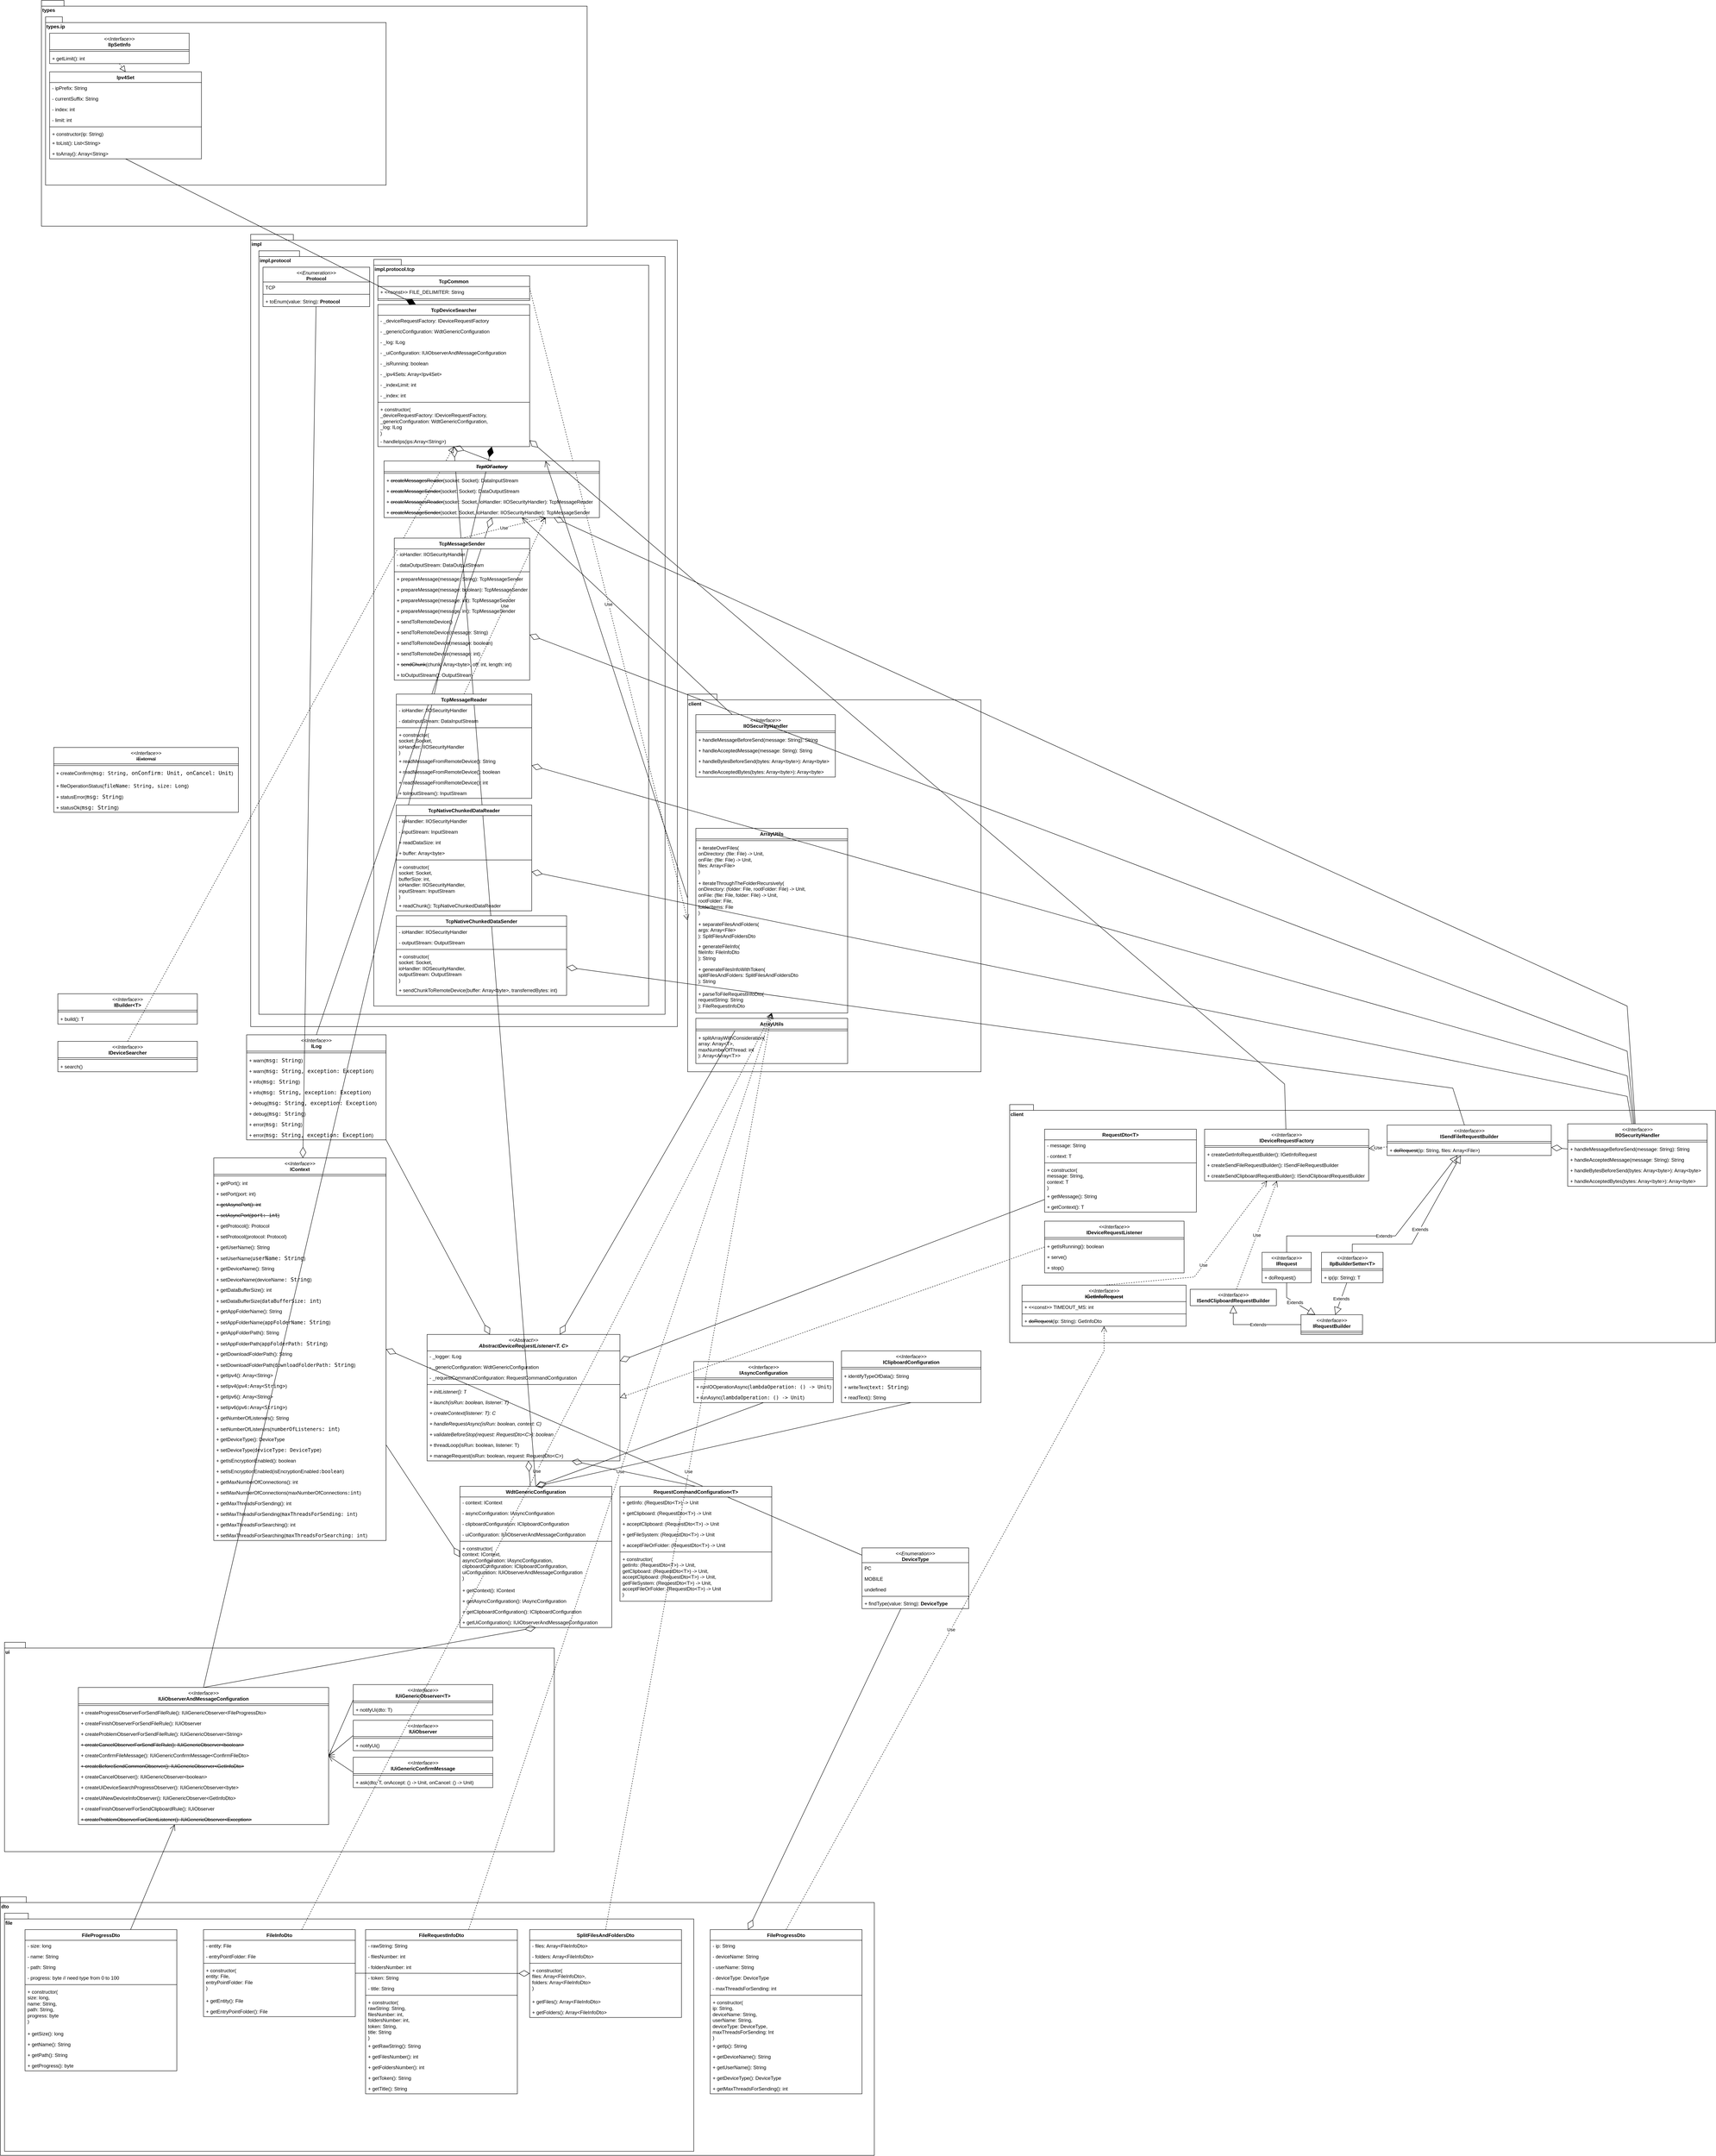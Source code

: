 <mxfile version="22.0.8" type="device">
  <diagram id="9RUfgK_af0SGb78lV68b" name="layer_old">
    <mxGraphModel dx="1912" dy="4472" grid="1" gridSize="10" guides="1" tooltips="1" connect="1" arrows="1" fold="1" page="1" pageScale="1" pageWidth="850" pageHeight="1100" math="0" shadow="0">
      <root>
        <mxCell id="0" />
        <mxCell id="1" parent="0" />
        <mxCell id="jQhm8iROYf4dZMxMd6Jg-1" value="&lt;i style=&quot;border-color: var(--border-color); font-weight: 400;&quot;&gt;&amp;lt;&amp;lt;Interface&amp;gt;&amp;gt;&lt;/i&gt;&lt;br style=&quot;border-color: var(--border-color); font-weight: 400;&quot;&gt;&lt;b style=&quot;border-color: var(--border-color);&quot;&gt;ILog&lt;/b&gt;" style="swimlane;fontStyle=1;align=center;verticalAlign=top;childLayout=stackLayout;horizontal=1;startSize=40;horizontalStack=0;resizeParent=1;resizeParentMax=0;resizeLast=0;collapsible=1;marginBottom=0;whiteSpace=wrap;html=1;" parent="1" vertex="1">
          <mxGeometry x="660" y="10" width="340" height="256" as="geometry">
            <mxRectangle x="670" y="10" width="120" height="40" as="alternateBounds" />
          </mxGeometry>
        </mxCell>
        <mxCell id="jQhm8iROYf4dZMxMd6Jg-3" value="" style="line;strokeWidth=1;fillColor=none;align=left;verticalAlign=middle;spacingTop=-1;spacingLeft=3;spacingRight=3;rotatable=0;labelPosition=right;points=[];portConstraint=eastwest;strokeColor=inherit;" parent="jQhm8iROYf4dZMxMd6Jg-1" vertex="1">
          <mxGeometry y="40" width="340" height="8" as="geometry" />
        </mxCell>
        <mxCell id="jQhm8iROYf4dZMxMd6Jg-4" value="+&amp;nbsp;warn(&lt;span style=&quot;font-family: &amp;quot;JetBrains Mono&amp;quot;, monospace; font-size: 9.8pt;&quot;&gt;msg: String&lt;/span&gt;)" style="text;strokeColor=none;fillColor=none;align=left;verticalAlign=top;spacingLeft=4;spacingRight=4;overflow=hidden;rotatable=0;points=[[0,0.5],[1,0.5]];portConstraint=eastwest;whiteSpace=wrap;html=1;fontColor=#000000;" parent="jQhm8iROYf4dZMxMd6Jg-1" vertex="1">
          <mxGeometry y="48" width="340" height="26" as="geometry" />
        </mxCell>
        <mxCell id="jQhm8iROYf4dZMxMd6Jg-6" value="+&amp;nbsp;warn(&lt;span style=&quot;font-family: &amp;quot;JetBrains Mono&amp;quot;, monospace; font-size: 9.8pt;&quot;&gt;msg: String, exception: Exception&lt;/span&gt;)" style="text;strokeColor=none;fillColor=none;align=left;verticalAlign=top;spacingLeft=4;spacingRight=4;overflow=hidden;rotatable=0;points=[[0,0.5],[1,0.5]];portConstraint=eastwest;whiteSpace=wrap;html=1;fontColor=#000000;" parent="jQhm8iROYf4dZMxMd6Jg-1" vertex="1">
          <mxGeometry y="74" width="340" height="26" as="geometry" />
        </mxCell>
        <mxCell id="jQhm8iROYf4dZMxMd6Jg-7" value="+&amp;nbsp;info(&lt;span style=&quot;font-family: &amp;quot;JetBrains Mono&amp;quot;, monospace; font-size: 9.8pt;&quot;&gt;msg: String&lt;/span&gt;)" style="text;strokeColor=none;fillColor=none;align=left;verticalAlign=top;spacingLeft=4;spacingRight=4;overflow=hidden;rotatable=0;points=[[0,0.5],[1,0.5]];portConstraint=eastwest;whiteSpace=wrap;html=1;fontColor=#000000;" parent="jQhm8iROYf4dZMxMd6Jg-1" vertex="1">
          <mxGeometry y="100" width="340" height="26" as="geometry" />
        </mxCell>
        <mxCell id="jQhm8iROYf4dZMxMd6Jg-8" value="+&amp;nbsp;info(&lt;span style=&quot;font-family: &amp;quot;JetBrains Mono&amp;quot;, monospace; font-size: 9.8pt;&quot;&gt;msg: String, exception: Exception&lt;/span&gt;)" style="text;strokeColor=none;fillColor=none;align=left;verticalAlign=top;spacingLeft=4;spacingRight=4;overflow=hidden;rotatable=0;points=[[0,0.5],[1,0.5]];portConstraint=eastwest;whiteSpace=wrap;html=1;fontColor=#000000;" parent="jQhm8iROYf4dZMxMd6Jg-1" vertex="1">
          <mxGeometry y="126" width="340" height="26" as="geometry" />
        </mxCell>
        <mxCell id="jQhm8iROYf4dZMxMd6Jg-10" value="+&amp;nbsp;debug(&lt;span style=&quot;font-family: &amp;quot;JetBrains Mono&amp;quot;, monospace; font-size: 9.8pt;&quot;&gt;msg: String, exception: Exception&lt;/span&gt;)" style="text;strokeColor=none;fillColor=none;align=left;verticalAlign=top;spacingLeft=4;spacingRight=4;overflow=hidden;rotatable=0;points=[[0,0.5],[1,0.5]];portConstraint=eastwest;whiteSpace=wrap;html=1;fontColor=#000000;" parent="jQhm8iROYf4dZMxMd6Jg-1" vertex="1">
          <mxGeometry y="152" width="340" height="26" as="geometry" />
        </mxCell>
        <mxCell id="jQhm8iROYf4dZMxMd6Jg-9" value="+ debug(&lt;span style=&quot;font-family: &amp;quot;JetBrains Mono&amp;quot;, monospace; font-size: 9.8pt;&quot;&gt;msg: String&lt;/span&gt;)" style="text;strokeColor=none;fillColor=none;align=left;verticalAlign=top;spacingLeft=4;spacingRight=4;overflow=hidden;rotatable=0;points=[[0,0.5],[1,0.5]];portConstraint=eastwest;whiteSpace=wrap;html=1;fontColor=#000000;" parent="jQhm8iROYf4dZMxMd6Jg-1" vertex="1">
          <mxGeometry y="178" width="340" height="26" as="geometry" />
        </mxCell>
        <mxCell id="jQhm8iROYf4dZMxMd6Jg-11" value="+&amp;nbsp;error(&lt;span style=&quot;font-family: &amp;quot;JetBrains Mono&amp;quot;, monospace; font-size: 9.8pt;&quot;&gt;msg: String&lt;/span&gt;)" style="text;strokeColor=none;fillColor=none;align=left;verticalAlign=top;spacingLeft=4;spacingRight=4;overflow=hidden;rotatable=0;points=[[0,0.5],[1,0.5]];portConstraint=eastwest;whiteSpace=wrap;html=1;fontColor=#000000;" parent="jQhm8iROYf4dZMxMd6Jg-1" vertex="1">
          <mxGeometry y="204" width="340" height="26" as="geometry" />
        </mxCell>
        <mxCell id="jQhm8iROYf4dZMxMd6Jg-12" value="+ error(&lt;span style=&quot;font-family: &amp;quot;JetBrains Mono&amp;quot;, monospace; font-size: 9.8pt;&quot;&gt;msg: String, exception: Exception&lt;/span&gt;)" style="text;strokeColor=none;fillColor=none;align=left;verticalAlign=top;spacingLeft=4;spacingRight=4;overflow=hidden;rotatable=0;points=[[0,0.5],[1,0.5]];portConstraint=eastwest;whiteSpace=wrap;html=1;fontColor=#000000;" parent="jQhm8iROYf4dZMxMd6Jg-1" vertex="1">
          <mxGeometry y="230" width="340" height="26" as="geometry" />
        </mxCell>
        <mxCell id="BFcqOXxwI23Xr6cyuVW7-1" value="&lt;i style=&quot;border-color: var(--border-color); font-weight: 400;&quot;&gt;&amp;lt;&amp;lt;Interface&amp;gt;&amp;gt;&lt;/i&gt;&lt;br style=&quot;border-color: var(--border-color); font-weight: 400;&quot;&gt;&lt;b style=&quot;border-color: var(--border-color);&quot;&gt;IAsyncConfiguration&lt;/b&gt;" style="swimlane;fontStyle=1;align=center;verticalAlign=top;childLayout=stackLayout;horizontal=1;startSize=40;horizontalStack=0;resizeParent=1;resizeParentMax=0;resizeLast=0;collapsible=1;marginBottom=0;whiteSpace=wrap;html=1;" parent="1" vertex="1">
          <mxGeometry x="1750" y="806" width="340" height="100" as="geometry">
            <mxRectangle x="1100" y="570" width="160" height="40" as="alternateBounds" />
          </mxGeometry>
        </mxCell>
        <mxCell id="BFcqOXxwI23Xr6cyuVW7-2" value="" style="line;strokeWidth=1;fillColor=none;align=left;verticalAlign=middle;spacingTop=-1;spacingLeft=3;spacingRight=3;rotatable=0;labelPosition=right;points=[];portConstraint=eastwest;strokeColor=inherit;" parent="BFcqOXxwI23Xr6cyuVW7-1" vertex="1">
          <mxGeometry y="40" width="340" height="8" as="geometry" />
        </mxCell>
        <mxCell id="BFcqOXxwI23Xr6cyuVW7-3" value="+&amp;nbsp;runIOOperationAsync(&lt;font face=&quot;JetBrains Mono, monospace&quot;&gt;lambdaOperation: () -&amp;gt; Unit&lt;/font&gt;)" style="text;strokeColor=none;fillColor=none;align=left;verticalAlign=top;spacingLeft=4;spacingRight=4;overflow=hidden;rotatable=0;points=[[0,0.5],[1,0.5]];portConstraint=eastwest;whiteSpace=wrap;html=1;fontColor=#000000;" parent="BFcqOXxwI23Xr6cyuVW7-1" vertex="1">
          <mxGeometry y="48" width="340" height="26" as="geometry" />
        </mxCell>
        <mxCell id="BFcqOXxwI23Xr6cyuVW7-4" value="+&amp;nbsp;runAsync(&lt;font face=&quot;JetBrains Mono, monospace&quot;&gt;lambdaOperation: () -&amp;gt; Unit&lt;/font&gt;)" style="text;strokeColor=none;fillColor=none;align=left;verticalAlign=top;spacingLeft=4;spacingRight=4;overflow=hidden;rotatable=0;points=[[0,0.5],[1,0.5]];portConstraint=eastwest;whiteSpace=wrap;html=1;fontColor=#000000;" parent="BFcqOXxwI23Xr6cyuVW7-1" vertex="1">
          <mxGeometry y="74" width="340" height="26" as="geometry" />
        </mxCell>
        <mxCell id="BFcqOXxwI23Xr6cyuVW7-11" value="&lt;i style=&quot;border-color: var(--border-color); font-weight: 400;&quot;&gt;&amp;lt;&amp;lt;Interface&amp;gt;&amp;gt;&lt;/i&gt;&lt;br style=&quot;border-color: var(--border-color); font-weight: 400;&quot;&gt;&lt;b style=&quot;border-color: var(--border-color);&quot;&gt;IBuilder&amp;lt;T&amp;gt;&lt;/b&gt;" style="swimlane;fontStyle=1;align=center;verticalAlign=top;childLayout=stackLayout;horizontal=1;startSize=40;horizontalStack=0;resizeParent=1;resizeParentMax=0;resizeLast=0;collapsible=1;marginBottom=0;whiteSpace=wrap;html=1;" parent="1" vertex="1">
          <mxGeometry x="200" y="-90" width="340" height="74" as="geometry" />
        </mxCell>
        <mxCell id="BFcqOXxwI23Xr6cyuVW7-12" value="" style="line;strokeWidth=1;fillColor=none;align=left;verticalAlign=middle;spacingTop=-1;spacingLeft=3;spacingRight=3;rotatable=0;labelPosition=right;points=[];portConstraint=eastwest;strokeColor=inherit;" parent="BFcqOXxwI23Xr6cyuVW7-11" vertex="1">
          <mxGeometry y="40" width="340" height="8" as="geometry" />
        </mxCell>
        <mxCell id="BFcqOXxwI23Xr6cyuVW7-13" value="+&amp;nbsp;build(): T" style="text;strokeColor=none;fillColor=none;align=left;verticalAlign=top;spacingLeft=4;spacingRight=4;overflow=hidden;rotatable=0;points=[[0,0.5],[1,0.5]];portConstraint=eastwest;whiteSpace=wrap;html=1;fontColor=#000000;" parent="BFcqOXxwI23Xr6cyuVW7-11" vertex="1">
          <mxGeometry y="48" width="340" height="26" as="geometry" />
        </mxCell>
        <mxCell id="BFcqOXxwI23Xr6cyuVW7-21" value="&lt;i style=&quot;border-color: var(--border-color); font-weight: 400;&quot;&gt;&amp;lt;&amp;lt;Interface&amp;gt;&amp;gt;&lt;/i&gt;&lt;br style=&quot;border-color: var(--border-color); font-weight: 400;&quot;&gt;&lt;b style=&quot;border-color: var(--border-color);&quot;&gt;IClipboardConfiguration&lt;/b&gt;" style="swimlane;fontStyle=1;align=center;verticalAlign=top;childLayout=stackLayout;horizontal=1;startSize=40;horizontalStack=0;resizeParent=1;resizeParentMax=0;resizeLast=0;collapsible=1;marginBottom=0;whiteSpace=wrap;html=1;" parent="1" vertex="1">
          <mxGeometry x="2110" y="780" width="340" height="126" as="geometry">
            <mxRectangle x="1400" y="384" width="180" height="40" as="alternateBounds" />
          </mxGeometry>
        </mxCell>
        <mxCell id="BFcqOXxwI23Xr6cyuVW7-22" value="" style="line;strokeWidth=1;fillColor=none;align=left;verticalAlign=middle;spacingTop=-1;spacingLeft=3;spacingRight=3;rotatable=0;labelPosition=right;points=[];portConstraint=eastwest;strokeColor=inherit;" parent="BFcqOXxwI23Xr6cyuVW7-21" vertex="1">
          <mxGeometry y="40" width="340" height="8" as="geometry" />
        </mxCell>
        <mxCell id="BFcqOXxwI23Xr6cyuVW7-23" value="+&amp;nbsp;identifyTypeOfData(): String" style="text;strokeColor=none;fillColor=none;align=left;verticalAlign=top;spacingLeft=4;spacingRight=4;overflow=hidden;rotatable=0;points=[[0,0.5],[1,0.5]];portConstraint=eastwest;whiteSpace=wrap;html=1;fontColor=#000000;" parent="BFcqOXxwI23Xr6cyuVW7-21" vertex="1">
          <mxGeometry y="48" width="340" height="26" as="geometry" />
        </mxCell>
        <mxCell id="BFcqOXxwI23Xr6cyuVW7-24" value="+&amp;nbsp;writeText(&lt;font face=&quot;JetBrains Mono, monospace&quot;&gt;text&lt;span style=&quot;font-size: 9.8pt;&quot;&gt;: String&lt;/span&gt;&lt;/font&gt;)" style="text;strokeColor=none;fillColor=none;align=left;verticalAlign=top;spacingLeft=4;spacingRight=4;overflow=hidden;rotatable=0;points=[[0,0.5],[1,0.5]];portConstraint=eastwest;whiteSpace=wrap;html=1;fontColor=#000000;" parent="BFcqOXxwI23Xr6cyuVW7-21" vertex="1">
          <mxGeometry y="74" width="340" height="26" as="geometry" />
        </mxCell>
        <mxCell id="BFcqOXxwI23Xr6cyuVW7-25" value="+&amp;nbsp;readText(): String" style="text;strokeColor=none;fillColor=none;align=left;verticalAlign=top;spacingLeft=4;spacingRight=4;overflow=hidden;rotatable=0;points=[[0,0.5],[1,0.5]];portConstraint=eastwest;whiteSpace=wrap;html=1;fontColor=#000000;" parent="BFcqOXxwI23Xr6cyuVW7-21" vertex="1">
          <mxGeometry y="100" width="340" height="26" as="geometry" />
        </mxCell>
        <mxCell id="BFcqOXxwI23Xr6cyuVW7-31" value="&lt;i style=&quot;border-color: var(--border-color); font-weight: 400;&quot;&gt;&amp;lt;&amp;lt;Interface&amp;gt;&amp;gt;&lt;/i&gt;&lt;br style=&quot;border-color: var(--border-color); font-weight: 400;&quot;&gt;&lt;b style=&quot;border-color: var(--border-color);&quot;&gt;IContext&lt;/b&gt;" style="swimlane;fontStyle=1;align=center;verticalAlign=top;childLayout=stackLayout;horizontal=1;startSize=40;horizontalStack=0;resizeParent=1;resizeParentMax=0;resizeLast=0;collapsible=1;marginBottom=0;whiteSpace=wrap;html=1;" parent="1" vertex="1">
          <mxGeometry x="580" y="310" width="420" height="932" as="geometry">
            <mxRectangle x="580" y="310" width="120" height="40" as="alternateBounds" />
          </mxGeometry>
        </mxCell>
        <mxCell id="BFcqOXxwI23Xr6cyuVW7-32" value="" style="line;strokeWidth=1;fillColor=none;align=left;verticalAlign=middle;spacingTop=-1;spacingLeft=3;spacingRight=3;rotatable=0;labelPosition=right;points=[];portConstraint=eastwest;strokeColor=inherit;" parent="BFcqOXxwI23Xr6cyuVW7-31" vertex="1">
          <mxGeometry y="40" width="420" height="8" as="geometry" />
        </mxCell>
        <mxCell id="BFcqOXxwI23Xr6cyuVW7-33" value="+&amp;nbsp;getPort(): int" style="text;strokeColor=none;fillColor=none;align=left;verticalAlign=top;spacingLeft=4;spacingRight=4;overflow=hidden;rotatable=0;points=[[0,0.5],[1,0.5]];portConstraint=eastwest;whiteSpace=wrap;html=1;fontColor=#000000;" parent="BFcqOXxwI23Xr6cyuVW7-31" vertex="1">
          <mxGeometry y="48" width="420" height="26" as="geometry" />
        </mxCell>
        <mxCell id="BFcqOXxwI23Xr6cyuVW7-34" value="+&amp;nbsp;setPort(port: int)" style="text;strokeColor=none;fillColor=none;align=left;verticalAlign=top;spacingLeft=4;spacingRight=4;overflow=hidden;rotatable=0;points=[[0,0.5],[1,0.5]];portConstraint=eastwest;whiteSpace=wrap;html=1;fontColor=#000000;" parent="BFcqOXxwI23Xr6cyuVW7-31" vertex="1">
          <mxGeometry y="74" width="420" height="26" as="geometry" />
        </mxCell>
        <mxCell id="BFcqOXxwI23Xr6cyuVW7-35" value="&lt;strike&gt;+ getAsyncPort(): int&lt;/strike&gt;" style="text;strokeColor=none;fillColor=none;align=left;verticalAlign=top;spacingLeft=4;spacingRight=4;overflow=hidden;rotatable=0;points=[[0,0.5],[1,0.5]];portConstraint=eastwest;whiteSpace=wrap;html=1;fontColor=#000000;" parent="BFcqOXxwI23Xr6cyuVW7-31" vertex="1">
          <mxGeometry y="100" width="420" height="26" as="geometry" />
        </mxCell>
        <mxCell id="BFcqOXxwI23Xr6cyuVW7-36" value="&lt;font style=&quot;font-size: 12px;&quot;&gt;&lt;strike&gt;+&amp;nbsp;setAsyncPort(&lt;font style=&quot;font-size: 12px;&quot; face=&quot;JetBrains Mono, monospace&quot;&gt;port: int&lt;/font&gt;)&lt;/strike&gt;&lt;/font&gt;" style="text;strokeColor=none;fillColor=none;align=left;verticalAlign=top;spacingLeft=4;spacingRight=4;overflow=hidden;rotatable=0;points=[[0,0.5],[1,0.5]];portConstraint=eastwest;whiteSpace=wrap;html=1;fontColor=#000000;" parent="BFcqOXxwI23Xr6cyuVW7-31" vertex="1">
          <mxGeometry y="126" width="420" height="26" as="geometry" />
        </mxCell>
        <mxCell id="BFcqOXxwI23Xr6cyuVW7-37" value="+&amp;nbsp;getProtocol(): Protocol" style="text;strokeColor=none;fillColor=none;align=left;verticalAlign=top;spacingLeft=4;spacingRight=4;overflow=hidden;rotatable=0;points=[[0,0.5],[1,0.5]];portConstraint=eastwest;whiteSpace=wrap;html=1;fontColor=#000000;" parent="BFcqOXxwI23Xr6cyuVW7-31" vertex="1">
          <mxGeometry y="152" width="420" height="26" as="geometry" />
        </mxCell>
        <mxCell id="BFcqOXxwI23Xr6cyuVW7-38" value="+ setProtocol(protocol: Protocol)" style="text;strokeColor=none;fillColor=none;align=left;verticalAlign=top;spacingLeft=4;spacingRight=4;overflow=hidden;rotatable=0;points=[[0,0.5],[1,0.5]];portConstraint=eastwest;whiteSpace=wrap;html=1;fontColor=#000000;" parent="BFcqOXxwI23Xr6cyuVW7-31" vertex="1">
          <mxGeometry y="178" width="420" height="26" as="geometry" />
        </mxCell>
        <mxCell id="BFcqOXxwI23Xr6cyuVW7-39" value="+&amp;nbsp;getUserName():&amp;nbsp;String" style="text;strokeColor=none;fillColor=none;align=left;verticalAlign=top;spacingLeft=4;spacingRight=4;overflow=hidden;rotatable=0;points=[[0,0.5],[1,0.5]];portConstraint=eastwest;whiteSpace=wrap;html=1;fontColor=#000000;" parent="BFcqOXxwI23Xr6cyuVW7-31" vertex="1">
          <mxGeometry y="204" width="420" height="26" as="geometry" />
        </mxCell>
        <mxCell id="BFcqOXxwI23Xr6cyuVW7-40" value="+ setUserName(&lt;font face=&quot;JetBrains Mono, monospace&quot;&gt;&lt;span style=&quot;font-size: 9.8pt;&quot;&gt;userName: String&lt;/span&gt;&lt;/font&gt;)" style="text;strokeColor=none;fillColor=none;align=left;verticalAlign=top;spacingLeft=4;spacingRight=4;overflow=hidden;rotatable=0;points=[[0,0.5],[1,0.5]];portConstraint=eastwest;whiteSpace=wrap;html=1;fontColor=#000000;" parent="BFcqOXxwI23Xr6cyuVW7-31" vertex="1">
          <mxGeometry y="230" width="420" height="26" as="geometry" />
        </mxCell>
        <mxCell id="BFcqOXxwI23Xr6cyuVW7-70" value="+&amp;nbsp;getDeviceName():&amp;nbsp;String" style="text;strokeColor=none;fillColor=none;align=left;verticalAlign=top;spacingLeft=4;spacingRight=4;overflow=hidden;rotatable=0;points=[[0,0.5],[1,0.5]];portConstraint=eastwest;whiteSpace=wrap;html=1;fontColor=#000000;" parent="BFcqOXxwI23Xr6cyuVW7-31" vertex="1">
          <mxGeometry y="256" width="420" height="26" as="geometry" />
        </mxCell>
        <mxCell id="BFcqOXxwI23Xr6cyuVW7-71" value="+ setDeviceName(deviceName&lt;font face=&quot;JetBrains Mono, monospace&quot;&gt;&lt;span style=&quot;font-size: 9.8pt;&quot;&gt;: String&lt;/span&gt;&lt;/font&gt;)" style="text;strokeColor=none;fillColor=none;align=left;verticalAlign=top;spacingLeft=4;spacingRight=4;overflow=hidden;rotatable=0;points=[[0,0.5],[1,0.5]];portConstraint=eastwest;whiteSpace=wrap;html=1;fontColor=#000000;" parent="BFcqOXxwI23Xr6cyuVW7-31" vertex="1">
          <mxGeometry y="282" width="420" height="26" as="geometry" />
        </mxCell>
        <mxCell id="BFcqOXxwI23Xr6cyuVW7-72" value="+&amp;nbsp;getDataBufferSize():&amp;nbsp;int" style="text;strokeColor=none;fillColor=none;align=left;verticalAlign=top;spacingLeft=4;spacingRight=4;overflow=hidden;rotatable=0;points=[[0,0.5],[1,0.5]];portConstraint=eastwest;whiteSpace=wrap;html=1;fontColor=#000000;" parent="BFcqOXxwI23Xr6cyuVW7-31" vertex="1">
          <mxGeometry y="308" width="420" height="26" as="geometry" />
        </mxCell>
        <mxCell id="BFcqOXxwI23Xr6cyuVW7-75" value="+ setDataBufferSize(&lt;font face=&quot;JetBrains Mono, monospace&quot;&gt;dataBufferSize&lt;span style=&quot;font-size: 9.8pt;&quot;&gt;: int&lt;/span&gt;&lt;/font&gt;)" style="text;strokeColor=none;fillColor=none;align=left;verticalAlign=top;spacingLeft=4;spacingRight=4;overflow=hidden;rotatable=0;points=[[0,0.5],[1,0.5]];portConstraint=eastwest;whiteSpace=wrap;html=1;fontColor=#000000;" parent="BFcqOXxwI23Xr6cyuVW7-31" vertex="1">
          <mxGeometry y="334" width="420" height="26" as="geometry" />
        </mxCell>
        <mxCell id="BFcqOXxwI23Xr6cyuVW7-74" value="+&amp;nbsp;getAppFolderName():&amp;nbsp;String" style="text;strokeColor=none;fillColor=none;align=left;verticalAlign=top;spacingLeft=4;spacingRight=4;overflow=hidden;rotatable=0;points=[[0,0.5],[1,0.5]];portConstraint=eastwest;whiteSpace=wrap;html=1;fontColor=#000000;" parent="BFcqOXxwI23Xr6cyuVW7-31" vertex="1">
          <mxGeometry y="360" width="420" height="26" as="geometry" />
        </mxCell>
        <mxCell id="BFcqOXxwI23Xr6cyuVW7-73" value="+ setAppFolderName(&lt;font face=&quot;JetBrains Mono, monospace&quot;&gt;appFolderName&lt;span style=&quot;font-size: 9.8pt;&quot;&gt;: String&lt;/span&gt;&lt;/font&gt;)" style="text;strokeColor=none;fillColor=none;align=left;verticalAlign=top;spacingLeft=4;spacingRight=4;overflow=hidden;rotatable=0;points=[[0,0.5],[1,0.5]];portConstraint=eastwest;whiteSpace=wrap;html=1;fontColor=#000000;" parent="BFcqOXxwI23Xr6cyuVW7-31" vertex="1">
          <mxGeometry y="386" width="420" height="26" as="geometry" />
        </mxCell>
        <mxCell id="BFcqOXxwI23Xr6cyuVW7-76" value="+&amp;nbsp;getAppFolderPath():&amp;nbsp;String" style="text;strokeColor=none;fillColor=none;align=left;verticalAlign=top;spacingLeft=4;spacingRight=4;overflow=hidden;rotatable=0;points=[[0,0.5],[1,0.5]];portConstraint=eastwest;whiteSpace=wrap;html=1;fontColor=#000000;" parent="BFcqOXxwI23Xr6cyuVW7-31" vertex="1">
          <mxGeometry y="412" width="420" height="26" as="geometry" />
        </mxCell>
        <mxCell id="BFcqOXxwI23Xr6cyuVW7-83" value="+ setAppFolderPath(&lt;font face=&quot;JetBrains Mono, monospace&quot;&gt;appFolderPath&lt;span style=&quot;font-size: 9.8pt;&quot;&gt;: String&lt;/span&gt;&lt;/font&gt;)" style="text;strokeColor=none;fillColor=none;align=left;verticalAlign=top;spacingLeft=4;spacingRight=4;overflow=hidden;rotatable=0;points=[[0,0.5],[1,0.5]];portConstraint=eastwest;whiteSpace=wrap;html=1;fontColor=#000000;" parent="BFcqOXxwI23Xr6cyuVW7-31" vertex="1">
          <mxGeometry y="438" width="420" height="26" as="geometry" />
        </mxCell>
        <mxCell id="BFcqOXxwI23Xr6cyuVW7-82" value="+&amp;nbsp;getDownloadFolderPath():&amp;nbsp;String" style="text;strokeColor=none;fillColor=none;align=left;verticalAlign=top;spacingLeft=4;spacingRight=4;overflow=hidden;rotatable=0;points=[[0,0.5],[1,0.5]];portConstraint=eastwest;whiteSpace=wrap;html=1;fontColor=#000000;" parent="BFcqOXxwI23Xr6cyuVW7-31" vertex="1">
          <mxGeometry y="464" width="420" height="26" as="geometry" />
        </mxCell>
        <mxCell id="BFcqOXxwI23Xr6cyuVW7-81" value="+ setDownloadFolderPath(&lt;font face=&quot;JetBrains Mono, monospace&quot;&gt;downloadFolderPath&lt;span style=&quot;font-size: 9.8pt;&quot;&gt;: String&lt;/span&gt;&lt;/font&gt;)" style="text;strokeColor=none;fillColor=none;align=left;verticalAlign=top;spacingLeft=4;spacingRight=4;overflow=hidden;rotatable=0;points=[[0,0.5],[1,0.5]];portConstraint=eastwest;whiteSpace=wrap;html=1;fontColor=#000000;" parent="BFcqOXxwI23Xr6cyuVW7-31" vertex="1">
          <mxGeometry y="490" width="420" height="26" as="geometry" />
        </mxCell>
        <mxCell id="BFcqOXxwI23Xr6cyuVW7-80" value="+&amp;nbsp;getIpv4():&amp;nbsp;Array&amp;lt;String&amp;gt;" style="text;strokeColor=none;fillColor=none;align=left;verticalAlign=top;spacingLeft=4;spacingRight=4;overflow=hidden;rotatable=0;points=[[0,0.5],[1,0.5]];portConstraint=eastwest;whiteSpace=wrap;html=1;fontColor=#000000;" parent="BFcqOXxwI23Xr6cyuVW7-31" vertex="1">
          <mxGeometry y="516" width="420" height="26" as="geometry" />
        </mxCell>
        <mxCell id="BFcqOXxwI23Xr6cyuVW7-79" value="&lt;font style=&quot;font-size: 12px;&quot;&gt;+ setIpv4(ipv4&lt;font style=&quot;font-size: 12px;&quot; face=&quot;JetBrains Mono, monospace&quot;&gt;:&lt;/font&gt;Array&amp;lt;&lt;font style=&quot;font-size: 12px;&quot; face=&quot;JetBrains Mono, monospace&quot;&gt;String&amp;gt;&lt;/font&gt;)&lt;/font&gt;" style="text;strokeColor=none;fillColor=none;align=left;verticalAlign=top;spacingLeft=4;spacingRight=4;overflow=hidden;rotatable=0;points=[[0,0.5],[1,0.5]];portConstraint=eastwest;whiteSpace=wrap;html=1;fontColor=#000000;" parent="BFcqOXxwI23Xr6cyuVW7-31" vertex="1">
          <mxGeometry y="542" width="420" height="26" as="geometry" />
        </mxCell>
        <mxCell id="BFcqOXxwI23Xr6cyuVW7-84" value="+&amp;nbsp;getIpv6():&amp;nbsp;Array&amp;lt;String&amp;gt;" style="text;strokeColor=none;fillColor=none;align=left;verticalAlign=top;spacingLeft=4;spacingRight=4;overflow=hidden;rotatable=0;points=[[0,0.5],[1,0.5]];portConstraint=eastwest;whiteSpace=wrap;html=1;fontColor=#000000;" parent="BFcqOXxwI23Xr6cyuVW7-31" vertex="1">
          <mxGeometry y="568" width="420" height="26" as="geometry" />
        </mxCell>
        <mxCell id="BFcqOXxwI23Xr6cyuVW7-85" value="&lt;font style=&quot;font-size: 12px;&quot;&gt;+ setIpv6(ipv6&lt;font style=&quot;font-size: 12px;&quot; face=&quot;JetBrains Mono, monospace&quot;&gt;:&lt;/font&gt;Array&amp;lt;&lt;font style=&quot;font-size: 12px;&quot; face=&quot;JetBrains Mono, monospace&quot;&gt;String&amp;gt;&lt;/font&gt;)&lt;/font&gt;" style="text;strokeColor=none;fillColor=none;align=left;verticalAlign=top;spacingLeft=4;spacingRight=4;overflow=hidden;rotatable=0;points=[[0,0.5],[1,0.5]];portConstraint=eastwest;whiteSpace=wrap;html=1;fontColor=#000000;" parent="BFcqOXxwI23Xr6cyuVW7-31" vertex="1">
          <mxGeometry y="594" width="420" height="26" as="geometry" />
        </mxCell>
        <mxCell id="BFcqOXxwI23Xr6cyuVW7-78" value="+&amp;nbsp;getNumberOfListeners():&amp;nbsp;String" style="text;strokeColor=none;fillColor=none;align=left;verticalAlign=top;spacingLeft=4;spacingRight=4;overflow=hidden;rotatable=0;points=[[0,0.5],[1,0.5]];portConstraint=eastwest;whiteSpace=wrap;html=1;fontColor=#000000;" parent="BFcqOXxwI23Xr6cyuVW7-31" vertex="1">
          <mxGeometry y="620" width="420" height="26" as="geometry" />
        </mxCell>
        <mxCell id="BFcqOXxwI23Xr6cyuVW7-77" value="+ setNumberOfListeners(&lt;font face=&quot;JetBrains Mono, monospace&quot;&gt;numberOfListeners&lt;span style=&quot;font-size: 9.8pt;&quot;&gt;: int&lt;/span&gt;&lt;/font&gt;)" style="text;strokeColor=none;fillColor=none;align=left;verticalAlign=top;spacingLeft=4;spacingRight=4;overflow=hidden;rotatable=0;points=[[0,0.5],[1,0.5]];portConstraint=eastwest;whiteSpace=wrap;html=1;fontColor=#000000;" parent="BFcqOXxwI23Xr6cyuVW7-31" vertex="1">
          <mxGeometry y="646" width="420" height="26" as="geometry" />
        </mxCell>
        <mxCell id="BFcqOXxwI23Xr6cyuVW7-93" value="+&amp;nbsp;getDeviceType(): DeviceType" style="text;strokeColor=none;fillColor=none;align=left;verticalAlign=top;spacingLeft=4;spacingRight=4;overflow=hidden;rotatable=0;points=[[0,0.5],[1,0.5]];portConstraint=eastwest;whiteSpace=wrap;html=1;fontColor=#000000;" parent="BFcqOXxwI23Xr6cyuVW7-31" vertex="1">
          <mxGeometry y="672" width="420" height="26" as="geometry" />
        </mxCell>
        <mxCell id="BFcqOXxwI23Xr6cyuVW7-102" value="+ setDeviceType(&lt;font face=&quot;JetBrains Mono, monospace&quot;&gt;deviceType: DeviceType&lt;/font&gt;)" style="text;strokeColor=none;fillColor=none;align=left;verticalAlign=top;spacingLeft=4;spacingRight=4;overflow=hidden;rotatable=0;points=[[0,0.5],[1,0.5]];portConstraint=eastwest;whiteSpace=wrap;html=1;fontColor=#000000;" parent="BFcqOXxwI23Xr6cyuVW7-31" vertex="1">
          <mxGeometry y="698" width="420" height="26" as="geometry" />
        </mxCell>
        <mxCell id="BFcqOXxwI23Xr6cyuVW7-99" value="+&amp;nbsp;getIsEncryptionEnabled():&amp;nbsp;boolean" style="text;strokeColor=none;fillColor=none;align=left;verticalAlign=top;spacingLeft=4;spacingRight=4;overflow=hidden;rotatable=0;points=[[0,0.5],[1,0.5]];portConstraint=eastwest;whiteSpace=wrap;html=1;fontColor=#000000;" parent="BFcqOXxwI23Xr6cyuVW7-31" vertex="1">
          <mxGeometry y="724" width="420" height="26" as="geometry" />
        </mxCell>
        <mxCell id="BFcqOXxwI23Xr6cyuVW7-100" value="&lt;font style=&quot;font-size: 12px;&quot;&gt;+ setIsEncryptionEnabled(isEncryptionEnabled&lt;font style=&quot;font-size: 12px;&quot; face=&quot;JetBrains Mono, monospace&quot;&gt;:boolean&lt;/font&gt;)&lt;/font&gt;" style="text;strokeColor=none;fillColor=none;align=left;verticalAlign=top;spacingLeft=4;spacingRight=4;overflow=hidden;rotatable=0;points=[[0,0.5],[1,0.5]];portConstraint=eastwest;whiteSpace=wrap;html=1;fontColor=#000000;" parent="BFcqOXxwI23Xr6cyuVW7-31" vertex="1">
          <mxGeometry y="750" width="420" height="26" as="geometry" />
        </mxCell>
        <mxCell id="BFcqOXxwI23Xr6cyuVW7-97" value="+&amp;nbsp;getMaxNumberOfConnections(): int" style="text;strokeColor=none;fillColor=none;align=left;verticalAlign=top;spacingLeft=4;spacingRight=4;overflow=hidden;rotatable=0;points=[[0,0.5],[1,0.5]];portConstraint=eastwest;whiteSpace=wrap;html=1;fontColor=#000000;" parent="BFcqOXxwI23Xr6cyuVW7-31" vertex="1">
          <mxGeometry y="776" width="420" height="26" as="geometry" />
        </mxCell>
        <mxCell id="BFcqOXxwI23Xr6cyuVW7-98" value="&lt;font style=&quot;font-size: 12px;&quot;&gt;+ setMaxNumberOfConnections(maxNumberOfConnections&lt;font style=&quot;font-size: 12px;&quot; face=&quot;JetBrains Mono, monospace&quot;&gt;:int&lt;/font&gt;)&lt;/font&gt;" style="text;strokeColor=none;fillColor=none;align=left;verticalAlign=top;spacingLeft=4;spacingRight=4;overflow=hidden;rotatable=0;points=[[0,0.5],[1,0.5]];portConstraint=eastwest;whiteSpace=wrap;html=1;fontColor=#000000;" parent="BFcqOXxwI23Xr6cyuVW7-31" vertex="1">
          <mxGeometry y="802" width="420" height="26" as="geometry" />
        </mxCell>
        <mxCell id="BFcqOXxwI23Xr6cyuVW7-95" value="+&amp;nbsp;getMaxThreadsForSending():&amp;nbsp;int" style="text;strokeColor=none;fillColor=none;align=left;verticalAlign=top;spacingLeft=4;spacingRight=4;overflow=hidden;rotatable=0;points=[[0,0.5],[1,0.5]];portConstraint=eastwest;whiteSpace=wrap;html=1;fontColor=#000000;" parent="BFcqOXxwI23Xr6cyuVW7-31" vertex="1">
          <mxGeometry y="828" width="420" height="26" as="geometry" />
        </mxCell>
        <mxCell id="BFcqOXxwI23Xr6cyuVW7-96" value="+ setMaxThreadsForSending(&lt;font face=&quot;JetBrains Mono, monospace&quot;&gt;maxThreadsForSending: int&lt;/font&gt;)" style="text;strokeColor=none;fillColor=none;align=left;verticalAlign=top;spacingLeft=4;spacingRight=4;overflow=hidden;rotatable=0;points=[[0,0.5],[1,0.5]];portConstraint=eastwest;whiteSpace=wrap;html=1;fontColor=#000000;" parent="BFcqOXxwI23Xr6cyuVW7-31" vertex="1">
          <mxGeometry y="854" width="420" height="26" as="geometry" />
        </mxCell>
        <mxCell id="BFcqOXxwI23Xr6cyuVW7-103" value="+&amp;nbsp;getMaxThreadsForSearching():&amp;nbsp;int" style="text;strokeColor=none;fillColor=none;align=left;verticalAlign=top;spacingLeft=4;spacingRight=4;overflow=hidden;rotatable=0;points=[[0,0.5],[1,0.5]];portConstraint=eastwest;whiteSpace=wrap;html=1;fontColor=#000000;" parent="BFcqOXxwI23Xr6cyuVW7-31" vertex="1">
          <mxGeometry y="880" width="420" height="26" as="geometry" />
        </mxCell>
        <mxCell id="BFcqOXxwI23Xr6cyuVW7-104" value="+ setMaxThreadsForSearching(&lt;font face=&quot;JetBrains Mono, monospace&quot;&gt;maxThreadsForSearching: int&lt;/font&gt;)" style="text;strokeColor=none;fillColor=none;align=left;verticalAlign=top;spacingLeft=4;spacingRight=4;overflow=hidden;rotatable=0;points=[[0,0.5],[1,0.5]];portConstraint=eastwest;whiteSpace=wrap;html=1;fontColor=#000000;" parent="BFcqOXxwI23Xr6cyuVW7-31" vertex="1">
          <mxGeometry y="906" width="420" height="26" as="geometry" />
        </mxCell>
        <mxCell id="BFcqOXxwI23Xr6cyuVW7-41" value="&lt;i style=&quot;border-color: var(--border-color); font-weight: 400;&quot;&gt;&amp;lt;&amp;lt;Interface&amp;gt;&amp;gt;&lt;/i&gt;&lt;br style=&quot;border-color: var(--border-color); font-weight: 400;&quot;&gt;&lt;b style=&quot;border-color: var(--border-color);&quot;&gt;IDeviceSearcher&lt;/b&gt;" style="swimlane;fontStyle=1;align=center;verticalAlign=top;childLayout=stackLayout;horizontal=1;startSize=40;horizontalStack=0;resizeParent=1;resizeParentMax=0;resizeLast=0;collapsible=1;marginBottom=0;whiteSpace=wrap;html=1;" parent="1" vertex="1">
          <mxGeometry x="200" y="26" width="340" height="74" as="geometry" />
        </mxCell>
        <mxCell id="BFcqOXxwI23Xr6cyuVW7-42" value="" style="line;strokeWidth=1;fillColor=none;align=left;verticalAlign=middle;spacingTop=-1;spacingLeft=3;spacingRight=3;rotatable=0;labelPosition=right;points=[];portConstraint=eastwest;strokeColor=inherit;" parent="BFcqOXxwI23Xr6cyuVW7-41" vertex="1">
          <mxGeometry y="40" width="340" height="8" as="geometry" />
        </mxCell>
        <mxCell id="BFcqOXxwI23Xr6cyuVW7-43" value="+&amp;nbsp;search()" style="text;strokeColor=none;fillColor=none;align=left;verticalAlign=top;spacingLeft=4;spacingRight=4;overflow=hidden;rotatable=0;points=[[0,0.5],[1,0.5]];portConstraint=eastwest;whiteSpace=wrap;html=1;fontColor=#000000;" parent="BFcqOXxwI23Xr6cyuVW7-41" vertex="1">
          <mxGeometry y="48" width="340" height="26" as="geometry" />
        </mxCell>
        <mxCell id="BFcqOXxwI23Xr6cyuVW7-51" value="&lt;i style=&quot;border-color: var(--border-color); font-weight: 400;&quot;&gt;&amp;lt;&amp;lt;Interface&amp;gt;&amp;gt;&lt;/i&gt;&lt;br style=&quot;border-color: var(--border-color); font-weight: 400;&quot;&gt;&lt;div style=&quot;&quot;&gt;&lt;span style=&quot;background-color: initial; border-color: var(--border-color); font-weight: normal;&quot;&gt;&lt;strike&gt;IExternal&lt;/strike&gt;&lt;/span&gt;&lt;/div&gt;" style="swimlane;fontStyle=1;align=center;verticalAlign=top;childLayout=stackLayout;horizontal=1;startSize=40;horizontalStack=0;resizeParent=1;resizeParentMax=0;resizeLast=0;collapsible=1;marginBottom=0;whiteSpace=wrap;html=1;" parent="1" vertex="1">
          <mxGeometry x="190" y="-690" width="450" height="158" as="geometry" />
        </mxCell>
        <mxCell id="BFcqOXxwI23Xr6cyuVW7-52" value="" style="line;strokeWidth=1;fillColor=none;align=left;verticalAlign=middle;spacingTop=-1;spacingLeft=3;spacingRight=3;rotatable=0;labelPosition=right;points=[];portConstraint=eastwest;strokeColor=inherit;" parent="BFcqOXxwI23Xr6cyuVW7-51" vertex="1">
          <mxGeometry y="40" width="450" height="8" as="geometry" />
        </mxCell>
        <mxCell id="BFcqOXxwI23Xr6cyuVW7-53" value="+&amp;nbsp;createConfirm(&lt;font face=&quot;JetBrains Mono, monospace&quot;&gt;msg: String, &lt;span style=&quot;font-size: 13.067px;&quot;&gt;onConfirm: Unit, onCancel: Unit&lt;/span&gt;&lt;/font&gt;)" style="text;strokeColor=none;fillColor=none;align=left;verticalAlign=top;spacingLeft=4;spacingRight=4;overflow=hidden;rotatable=0;points=[[0,0.5],[1,0.5]];portConstraint=eastwest;whiteSpace=wrap;html=1;fontColor=#000000;" parent="BFcqOXxwI23Xr6cyuVW7-51" vertex="1">
          <mxGeometry y="48" width="450" height="32" as="geometry" />
        </mxCell>
        <mxCell id="BFcqOXxwI23Xr6cyuVW7-54" value="+&amp;nbsp;fileOperationStatus(&lt;font face=&quot;JetBrains Mono, monospace&quot;&gt;fileName: String, size: Long&lt;/font&gt;)" style="text;strokeColor=none;fillColor=none;align=left;verticalAlign=top;spacingLeft=4;spacingRight=4;overflow=hidden;rotatable=0;points=[[0,0.5],[1,0.5]];portConstraint=eastwest;whiteSpace=wrap;html=1;fontColor=#000000;" parent="BFcqOXxwI23Xr6cyuVW7-51" vertex="1">
          <mxGeometry y="80" width="450" height="26" as="geometry" />
        </mxCell>
        <mxCell id="BFcqOXxwI23Xr6cyuVW7-55" value="+&amp;nbsp;statusError(&lt;span style=&quot;font-family: &amp;quot;JetBrains Mono&amp;quot;, monospace; font-size: 9.8pt;&quot;&gt;msg: String&lt;/span&gt;)" style="text;strokeColor=none;fillColor=none;align=left;verticalAlign=top;spacingLeft=4;spacingRight=4;overflow=hidden;rotatable=0;points=[[0,0.5],[1,0.5]];portConstraint=eastwest;whiteSpace=wrap;html=1;fontColor=#000000;" parent="BFcqOXxwI23Xr6cyuVW7-51" vertex="1">
          <mxGeometry y="106" width="450" height="26" as="geometry" />
        </mxCell>
        <mxCell id="BFcqOXxwI23Xr6cyuVW7-58" value="+ statusOk(&lt;span style=&quot;font-family: &amp;quot;JetBrains Mono&amp;quot;, monospace; font-size: 9.8pt;&quot;&gt;msg: String&lt;/span&gt;)" style="text;strokeColor=none;fillColor=none;align=left;verticalAlign=top;spacingLeft=4;spacingRight=4;overflow=hidden;rotatable=0;points=[[0,0.5],[1,0.5]];portConstraint=eastwest;whiteSpace=wrap;html=1;fontColor=#000000;" parent="BFcqOXxwI23Xr6cyuVW7-51" vertex="1">
          <mxGeometry y="132" width="450" height="26" as="geometry" />
        </mxCell>
        <mxCell id="BFcqOXxwI23Xr6cyuVW7-61" value="impl" style="shape=folder;fontStyle=1;spacingTop=10;tabWidth=40;tabHeight=14;tabPosition=left;html=1;whiteSpace=wrap;align=left;verticalAlign=top;" parent="1" vertex="1">
          <mxGeometry x="670" y="-1940" width="1040" height="1930" as="geometry" />
        </mxCell>
        <mxCell id="BFcqOXxwI23Xr6cyuVW7-62" value="impl.protocol" style="shape=folder;fontStyle=1;spacingTop=10;tabWidth=40;tabHeight=14;tabPosition=left;html=1;whiteSpace=wrap;align=left;verticalAlign=top;" parent="1" vertex="1">
          <mxGeometry x="690" y="-1900" width="990" height="1860" as="geometry" />
        </mxCell>
        <mxCell id="BFcqOXxwI23Xr6cyuVW7-63" value="&lt;i style=&quot;border-color: var(--border-color); font-weight: 400;&quot;&gt;&amp;lt;&amp;lt;Enumeration&amp;gt;&amp;gt;&lt;/i&gt;&lt;br style=&quot;border-color: var(--border-color); font-weight: 400;&quot;&gt;&lt;b style=&quot;border-color: var(--border-color);&quot;&gt;Protocol&lt;/b&gt;" style="swimlane;fontStyle=1;align=center;verticalAlign=top;childLayout=stackLayout;horizontal=1;startSize=36;horizontalStack=0;resizeParent=1;resizeParentMax=0;resizeLast=0;collapsible=1;marginBottom=0;whiteSpace=wrap;html=1;" parent="1" vertex="1">
          <mxGeometry x="700" y="-1860" width="260" height="96" as="geometry">
            <mxRectangle x="1850" y="800" width="140" height="40" as="alternateBounds" />
          </mxGeometry>
        </mxCell>
        <mxCell id="BFcqOXxwI23Xr6cyuVW7-64" value="TCP" style="text;strokeColor=none;fillColor=none;align=left;verticalAlign=top;spacingLeft=4;spacingRight=4;overflow=hidden;rotatable=0;points=[[0,0.5],[1,0.5]];portConstraint=eastwest;whiteSpace=wrap;html=1;" parent="BFcqOXxwI23Xr6cyuVW7-63" vertex="1">
          <mxGeometry y="36" width="260" height="26" as="geometry" />
        </mxCell>
        <mxCell id="BFcqOXxwI23Xr6cyuVW7-65" value="" style="line;strokeWidth=1;fillColor=none;align=left;verticalAlign=middle;spacingTop=-1;spacingLeft=3;spacingRight=3;rotatable=0;labelPosition=right;points=[];portConstraint=eastwest;strokeColor=inherit;" parent="BFcqOXxwI23Xr6cyuVW7-63" vertex="1">
          <mxGeometry y="62" width="260" height="8" as="geometry" />
        </mxCell>
        <mxCell id="BFcqOXxwI23Xr6cyuVW7-66" value="+ toEnum(value: String):&amp;nbsp;&lt;b style=&quot;border-color: var(--border-color); text-align: center;&quot;&gt;Protocol&lt;/b&gt;" style="text;strokeColor=none;fillColor=none;align=left;verticalAlign=top;spacingLeft=4;spacingRight=4;overflow=hidden;rotatable=0;points=[[0,0.5],[1,0.5]];portConstraint=eastwest;whiteSpace=wrap;html=1;" parent="BFcqOXxwI23Xr6cyuVW7-63" vertex="1">
          <mxGeometry y="70" width="260" height="26" as="geometry" />
        </mxCell>
        <mxCell id="BFcqOXxwI23Xr6cyuVW7-68" value="" style="endArrow=diamondThin;endFill=0;endSize=24;html=1;rounded=0;" parent="1" source="BFcqOXxwI23Xr6cyuVW7-63" target="BFcqOXxwI23Xr6cyuVW7-31" edge="1">
          <mxGeometry width="160" relative="1" as="geometry">
            <mxPoint x="2080" y="956" as="sourcePoint" />
            <mxPoint x="1230" y="926" as="targetPoint" />
          </mxGeometry>
        </mxCell>
        <mxCell id="BFcqOXxwI23Xr6cyuVW7-86" value="&lt;i style=&quot;border-color: var(--border-color); font-weight: 400;&quot;&gt;&amp;lt;&amp;lt;Enumeration&amp;gt;&amp;gt;&lt;/i&gt;&lt;br style=&quot;border-color: var(--border-color); font-weight: 400;&quot;&gt;&lt;b style=&quot;border-color: var(--border-color);&quot;&gt;DeviceType&lt;/b&gt;" style="swimlane;fontStyle=1;align=center;verticalAlign=top;childLayout=stackLayout;horizontal=1;startSize=36;horizontalStack=0;resizeParent=1;resizeParentMax=0;resizeLast=0;collapsible=1;marginBottom=0;whiteSpace=wrap;html=1;labelBackgroundColor=none;labelBorderColor=none;glass=0;swimlaneLine=1;" parent="1" vertex="1">
          <mxGeometry x="2160" y="1260" width="260" height="148" as="geometry">
            <mxRectangle x="2350" y="350" width="140" height="40" as="alternateBounds" />
          </mxGeometry>
        </mxCell>
        <mxCell id="BFcqOXxwI23Xr6cyuVW7-87" value="PC" style="text;strokeColor=none;fillColor=none;align=left;verticalAlign=top;spacingLeft=4;spacingRight=4;overflow=hidden;rotatable=0;points=[[0,0.5],[1,0.5]];portConstraint=eastwest;whiteSpace=wrap;html=1;" parent="BFcqOXxwI23Xr6cyuVW7-86" vertex="1">
          <mxGeometry y="36" width="260" height="26" as="geometry" />
        </mxCell>
        <mxCell id="BFcqOXxwI23Xr6cyuVW7-90" value="MOBILE" style="text;strokeColor=none;fillColor=none;align=left;verticalAlign=top;spacingLeft=4;spacingRight=4;overflow=hidden;rotatable=0;points=[[0,0.5],[1,0.5]];portConstraint=eastwest;whiteSpace=wrap;html=1;" parent="BFcqOXxwI23Xr6cyuVW7-86" vertex="1">
          <mxGeometry y="62" width="260" height="26" as="geometry" />
        </mxCell>
        <mxCell id="BFcqOXxwI23Xr6cyuVW7-91" value="undefined" style="text;strokeColor=none;fillColor=none;align=left;verticalAlign=top;spacingLeft=4;spacingRight=4;overflow=hidden;rotatable=0;points=[[0,0.5],[1,0.5]];portConstraint=eastwest;whiteSpace=wrap;html=1;" parent="BFcqOXxwI23Xr6cyuVW7-86" vertex="1">
          <mxGeometry y="88" width="260" height="26" as="geometry" />
        </mxCell>
        <mxCell id="BFcqOXxwI23Xr6cyuVW7-88" value="" style="line;strokeWidth=1;fillColor=none;align=left;verticalAlign=middle;spacingTop=-1;spacingLeft=3;spacingRight=3;rotatable=0;labelPosition=right;points=[];portConstraint=eastwest;strokeColor=inherit;" parent="BFcqOXxwI23Xr6cyuVW7-86" vertex="1">
          <mxGeometry y="114" width="260" height="8" as="geometry" />
        </mxCell>
        <mxCell id="BFcqOXxwI23Xr6cyuVW7-89" value="+ findType(value: String):&amp;nbsp;&lt;b style=&quot;border-color: var(--border-color); text-align: center;&quot;&gt;DeviceType&lt;/b&gt;" style="text;strokeColor=none;fillColor=none;align=left;verticalAlign=top;spacingLeft=4;spacingRight=4;overflow=hidden;rotatable=0;points=[[0,0.5],[1,0.5]];portConstraint=eastwest;whiteSpace=wrap;html=1;" parent="BFcqOXxwI23Xr6cyuVW7-86" vertex="1">
          <mxGeometry y="122" width="260" height="26" as="geometry" />
        </mxCell>
        <mxCell id="BFcqOXxwI23Xr6cyuVW7-92" value="" style="endArrow=diamondThin;endFill=0;endSize=24;html=1;rounded=0;entryX=1;entryY=0.5;entryDx=0;entryDy=0;" parent="1" source="BFcqOXxwI23Xr6cyuVW7-86" target="BFcqOXxwI23Xr6cyuVW7-31" edge="1">
          <mxGeometry width="160" relative="1" as="geometry">
            <mxPoint x="1930" y="850" as="sourcePoint" />
            <mxPoint x="1170" y="890" as="targetPoint" />
          </mxGeometry>
        </mxCell>
        <mxCell id="BFcqOXxwI23Xr6cyuVW7-105" value="WdtGenericConfiguration" style="swimlane;fontStyle=1;align=center;verticalAlign=top;childLayout=stackLayout;horizontal=1;startSize=26;horizontalStack=0;resizeParent=1;resizeParentMax=0;resizeLast=0;collapsible=1;marginBottom=0;whiteSpace=wrap;html=1;" parent="1" vertex="1">
          <mxGeometry x="1180" y="1110" width="370" height="344" as="geometry">
            <mxRectangle x="1100" y="990" width="190" height="30" as="alternateBounds" />
          </mxGeometry>
        </mxCell>
        <mxCell id="BFcqOXxwI23Xr6cyuVW7-106" value="- context: IContext" style="text;strokeColor=none;fillColor=none;align=left;verticalAlign=top;spacingLeft=4;spacingRight=4;overflow=hidden;rotatable=0;points=[[0,0.5],[1,0.5]];portConstraint=eastwest;whiteSpace=wrap;html=1;" parent="BFcqOXxwI23Xr6cyuVW7-105" vertex="1">
          <mxGeometry y="26" width="370" height="26" as="geometry" />
        </mxCell>
        <mxCell id="BFcqOXxwI23Xr6cyuVW7-109" value="- asyncConfiguration: IAsyncConfiguration" style="text;strokeColor=none;fillColor=none;align=left;verticalAlign=top;spacingLeft=4;spacingRight=4;overflow=hidden;rotatable=0;points=[[0,0.5],[1,0.5]];portConstraint=eastwest;whiteSpace=wrap;html=1;" parent="BFcqOXxwI23Xr6cyuVW7-105" vertex="1">
          <mxGeometry y="52" width="370" height="26" as="geometry" />
        </mxCell>
        <mxCell id="BFcqOXxwI23Xr6cyuVW7-110" value="- clipboardConfiguration: IClipboardConfiguration" style="text;strokeColor=none;fillColor=none;align=left;verticalAlign=top;spacingLeft=4;spacingRight=4;overflow=hidden;rotatable=0;points=[[0,0.5],[1,0.5]];portConstraint=eastwest;whiteSpace=wrap;html=1;" parent="BFcqOXxwI23Xr6cyuVW7-105" vertex="1">
          <mxGeometry y="78" width="370" height="26" as="geometry" />
        </mxCell>
        <mxCell id="BFcqOXxwI23Xr6cyuVW7-111" value="- uiConfiguration: IUiObserverAndMessageConfiguration" style="text;strokeColor=none;fillColor=none;align=left;verticalAlign=top;spacingLeft=4;spacingRight=4;overflow=hidden;rotatable=0;points=[[0,0.5],[1,0.5]];portConstraint=eastwest;whiteSpace=wrap;html=1;" parent="BFcqOXxwI23Xr6cyuVW7-105" vertex="1">
          <mxGeometry y="104" width="370" height="26" as="geometry" />
        </mxCell>
        <mxCell id="BFcqOXxwI23Xr6cyuVW7-107" value="" style="line;strokeWidth=1;fillColor=none;align=left;verticalAlign=middle;spacingTop=-1;spacingLeft=3;spacingRight=3;rotatable=0;labelPosition=right;points=[];portConstraint=eastwest;strokeColor=inherit;" parent="BFcqOXxwI23Xr6cyuVW7-105" vertex="1">
          <mxGeometry y="130" width="370" height="8" as="geometry" />
        </mxCell>
        <mxCell id="BFcqOXxwI23Xr6cyuVW7-217" value="+ constructor(&lt;br&gt;context: IContext, &lt;br&gt;asyncConfiguration: IAsyncConfiguration,&lt;br&gt;clipboardConfiguration: IClipboardConfiguration,&lt;br&gt;uiConfiguration: IUiObserverAndMessageConfiguration&lt;br&gt;)" style="text;strokeColor=none;fillColor=none;align=left;verticalAlign=top;spacingLeft=4;spacingRight=4;overflow=hidden;rotatable=0;points=[[0,0.5],[1,0.5]];portConstraint=eastwest;whiteSpace=wrap;html=1;" parent="BFcqOXxwI23Xr6cyuVW7-105" vertex="1">
          <mxGeometry y="138" width="370" height="102" as="geometry" />
        </mxCell>
        <mxCell id="BFcqOXxwI23Xr6cyuVW7-108" value="+ getContext(): IContext" style="text;strokeColor=none;fillColor=none;align=left;verticalAlign=top;spacingLeft=4;spacingRight=4;overflow=hidden;rotatable=0;points=[[0,0.5],[1,0.5]];portConstraint=eastwest;whiteSpace=wrap;html=1;" parent="BFcqOXxwI23Xr6cyuVW7-105" vertex="1">
          <mxGeometry y="240" width="370" height="26" as="geometry" />
        </mxCell>
        <mxCell id="BFcqOXxwI23Xr6cyuVW7-112" value="+ getAsyncConfiguration(): IAsyncConfiguration" style="text;strokeColor=none;fillColor=none;align=left;verticalAlign=top;spacingLeft=4;spacingRight=4;overflow=hidden;rotatable=0;points=[[0,0.5],[1,0.5]];portConstraint=eastwest;whiteSpace=wrap;html=1;" parent="BFcqOXxwI23Xr6cyuVW7-105" vertex="1">
          <mxGeometry y="266" width="370" height="26" as="geometry" />
        </mxCell>
        <mxCell id="BFcqOXxwI23Xr6cyuVW7-113" value="+ getClipboardConfiguration(): IClipboardConfiguration" style="text;strokeColor=none;fillColor=none;align=left;verticalAlign=top;spacingLeft=4;spacingRight=4;overflow=hidden;rotatable=0;points=[[0,0.5],[1,0.5]];portConstraint=eastwest;whiteSpace=wrap;html=1;" parent="BFcqOXxwI23Xr6cyuVW7-105" vertex="1">
          <mxGeometry y="292" width="370" height="26" as="geometry" />
        </mxCell>
        <mxCell id="BFcqOXxwI23Xr6cyuVW7-114" value="+ getUiConfiguration(): IUiObserverAndMessageConfiguration" style="text;strokeColor=none;fillColor=none;align=left;verticalAlign=top;spacingLeft=4;spacingRight=4;overflow=hidden;rotatable=0;points=[[0,0.5],[1,0.5]];portConstraint=eastwest;whiteSpace=wrap;html=1;" parent="BFcqOXxwI23Xr6cyuVW7-105" vertex="1">
          <mxGeometry y="318" width="370" height="26" as="geometry" />
        </mxCell>
        <mxCell id="BFcqOXxwI23Xr6cyuVW7-115" value="ui" style="shape=folder;fontStyle=1;spacingTop=10;tabWidth=40;tabHeight=14;tabPosition=left;html=1;whiteSpace=wrap;align=left;verticalAlign=top;" parent="1" vertex="1">
          <mxGeometry x="70" y="1490" width="1340" height="510" as="geometry" />
        </mxCell>
        <mxCell id="BFcqOXxwI23Xr6cyuVW7-116" value="&lt;i style=&quot;border-color: var(--border-color); font-weight: 400;&quot;&gt;&amp;lt;&amp;lt;Interface&amp;gt;&amp;gt;&lt;/i&gt;&lt;br style=&quot;border-color: var(--border-color); font-weight: 400;&quot;&gt;&lt;b style=&quot;border-color: var(--border-color);&quot;&gt;IUiObserverAndMessageConfiguration&lt;/b&gt;" style="swimlane;fontStyle=1;align=center;verticalAlign=top;childLayout=stackLayout;horizontal=1;startSize=40;horizontalStack=0;resizeParent=1;resizeParentMax=0;resizeLast=0;collapsible=1;marginBottom=0;whiteSpace=wrap;html=1;" parent="1" vertex="1">
          <mxGeometry x="250" y="1600" width="610" height="334" as="geometry">
            <mxRectangle x="250" y="1600" width="330" height="40" as="alternateBounds" />
          </mxGeometry>
        </mxCell>
        <mxCell id="BFcqOXxwI23Xr6cyuVW7-117" value="" style="line;strokeWidth=1;fillColor=none;align=left;verticalAlign=middle;spacingTop=-1;spacingLeft=3;spacingRight=3;rotatable=0;labelPosition=right;points=[];portConstraint=eastwest;strokeColor=inherit;" parent="BFcqOXxwI23Xr6cyuVW7-116" vertex="1">
          <mxGeometry y="40" width="610" height="8" as="geometry" />
        </mxCell>
        <mxCell id="BFcqOXxwI23Xr6cyuVW7-118" value="+&amp;nbsp;createProgressObserverForSendFileRule(): IUiGenericObserver&amp;lt;FileProgressDto&amp;gt;" style="text;strokeColor=none;fillColor=none;align=left;verticalAlign=top;spacingLeft=4;spacingRight=4;overflow=hidden;rotatable=0;points=[[0,0.5],[1,0.5]];portConstraint=eastwest;whiteSpace=wrap;html=1;fontColor=#000000;" parent="BFcqOXxwI23Xr6cyuVW7-116" vertex="1">
          <mxGeometry y="48" width="610" height="26" as="geometry" />
        </mxCell>
        <mxCell id="BFcqOXxwI23Xr6cyuVW7-122" value="+&amp;nbsp;createFinishObserverForSendFileRule(): IUiObserver" style="text;strokeColor=none;fillColor=none;align=left;verticalAlign=top;spacingLeft=4;spacingRight=4;overflow=hidden;rotatable=0;points=[[0,0.5],[1,0.5]];portConstraint=eastwest;whiteSpace=wrap;html=1;fontColor=#000000;" parent="BFcqOXxwI23Xr6cyuVW7-116" vertex="1">
          <mxGeometry y="74" width="610" height="26" as="geometry" />
        </mxCell>
        <mxCell id="BFcqOXxwI23Xr6cyuVW7-124" value="+&amp;nbsp;createProblemObserverForSendFileRule():&amp;nbsp;IUiGenericObserver&amp;lt;String&amp;gt;" style="text;strokeColor=none;fillColor=none;align=left;verticalAlign=top;spacingLeft=4;spacingRight=4;overflow=hidden;rotatable=0;points=[[0,0.5],[1,0.5]];portConstraint=eastwest;whiteSpace=wrap;html=1;fontColor=#000000;" parent="BFcqOXxwI23Xr6cyuVW7-116" vertex="1">
          <mxGeometry y="100" width="610" height="26" as="geometry" />
        </mxCell>
        <mxCell id="BFcqOXxwI23Xr6cyuVW7-120" value="&lt;strike&gt;+ createCancelObserverForSendFileRule():&amp;nbsp;IUiGenericObserver&amp;lt;boolean&amp;gt;&lt;/strike&gt;" style="text;strokeColor=none;fillColor=none;align=left;verticalAlign=top;spacingLeft=4;spacingRight=4;overflow=hidden;rotatable=0;points=[[0,0.5],[1,0.5]];portConstraint=eastwest;whiteSpace=wrap;html=1;fontColor=#000000;" parent="BFcqOXxwI23Xr6cyuVW7-116" vertex="1">
          <mxGeometry y="126" width="610" height="26" as="geometry" />
        </mxCell>
        <mxCell id="BFcqOXxwI23Xr6cyuVW7-126" value="+&amp;nbsp;createConfirmFileMessage():&amp;nbsp;IUiGenericConfirmMessage&amp;lt;ConfirmFileDto&amp;gt;" style="text;strokeColor=none;fillColor=none;align=left;verticalAlign=top;spacingLeft=4;spacingRight=4;overflow=hidden;rotatable=0;points=[[0,0.5],[1,0.5]];portConstraint=eastwest;whiteSpace=wrap;html=1;fontColor=#000000;" parent="BFcqOXxwI23Xr6cyuVW7-116" vertex="1">
          <mxGeometry y="152" width="610" height="26" as="geometry" />
        </mxCell>
        <mxCell id="BFcqOXxwI23Xr6cyuVW7-128" value="&lt;strike&gt;+&amp;nbsp;createBeforeSendCommonObserver():&amp;nbsp;IUiGenericObserver&amp;lt;GetInfoDto&amp;gt;&lt;/strike&gt;" style="text;strokeColor=none;fillColor=none;align=left;verticalAlign=top;spacingLeft=4;spacingRight=4;overflow=hidden;rotatable=0;points=[[0,0.5],[1,0.5]];portConstraint=eastwest;whiteSpace=wrap;html=1;fontColor=#000000;" parent="BFcqOXxwI23Xr6cyuVW7-116" vertex="1">
          <mxGeometry y="178" width="610" height="26" as="geometry" />
        </mxCell>
        <mxCell id="BFcqOXxwI23Xr6cyuVW7-130" value="+&amp;nbsp;createCancelObserver():&amp;nbsp;IUiGenericObserver&amp;lt;boolean&amp;gt;" style="text;strokeColor=none;fillColor=none;align=left;verticalAlign=top;spacingLeft=4;spacingRight=4;overflow=hidden;rotatable=0;points=[[0,0.5],[1,0.5]];portConstraint=eastwest;whiteSpace=wrap;html=1;fontColor=#000000;" parent="BFcqOXxwI23Xr6cyuVW7-116" vertex="1">
          <mxGeometry y="204" width="610" height="26" as="geometry" />
        </mxCell>
        <mxCell id="BFcqOXxwI23Xr6cyuVW7-132" value="+&amp;nbsp;createUiDeviceSearchProgressObserver():&amp;nbsp;IUiGenericObserver&amp;lt;byte&amp;gt;" style="text;strokeColor=none;fillColor=none;align=left;verticalAlign=top;spacingLeft=4;spacingRight=4;overflow=hidden;rotatable=0;points=[[0,0.5],[1,0.5]];portConstraint=eastwest;whiteSpace=wrap;html=1;fontColor=#000000;" parent="BFcqOXxwI23Xr6cyuVW7-116" vertex="1">
          <mxGeometry y="230" width="610" height="26" as="geometry" />
        </mxCell>
        <mxCell id="BFcqOXxwI23Xr6cyuVW7-134" value="+&amp;nbsp;createUiNewDeviceInfoObserver():&amp;nbsp;IUiGenericObserver&amp;lt;GetInfoDto&amp;gt;" style="text;strokeColor=none;fillColor=none;align=left;verticalAlign=top;spacingLeft=4;spacingRight=4;overflow=hidden;rotatable=0;points=[[0,0.5],[1,0.5]];portConstraint=eastwest;whiteSpace=wrap;html=1;fontColor=#000000;" parent="BFcqOXxwI23Xr6cyuVW7-116" vertex="1">
          <mxGeometry y="256" width="610" height="26" as="geometry" />
        </mxCell>
        <mxCell id="BFcqOXxwI23Xr6cyuVW7-136" value="+&amp;nbsp;createFinishObserverForSendClipboardRule():&amp;nbsp;IUiObserver" style="text;strokeColor=none;fillColor=none;align=left;verticalAlign=top;spacingLeft=4;spacingRight=4;overflow=hidden;rotatable=0;points=[[0,0.5],[1,0.5]];portConstraint=eastwest;whiteSpace=wrap;html=1;fontColor=#000000;" parent="BFcqOXxwI23Xr6cyuVW7-116" vertex="1">
          <mxGeometry y="282" width="610" height="26" as="geometry" />
        </mxCell>
        <mxCell id="BFcqOXxwI23Xr6cyuVW7-138" value="&lt;strike&gt;+&amp;nbsp;createProblemObserverForClientListener():&amp;nbsp;IUiGenericObserver&amp;lt;Exception&amp;gt;&lt;/strike&gt;" style="text;strokeColor=none;fillColor=none;align=left;verticalAlign=top;spacingLeft=4;spacingRight=4;overflow=hidden;rotatable=0;points=[[0,0.5],[1,0.5]];portConstraint=eastwest;whiteSpace=wrap;html=1;fontColor=#000000;" parent="BFcqOXxwI23Xr6cyuVW7-116" vertex="1">
          <mxGeometry y="308" width="610" height="26" as="geometry" />
        </mxCell>
        <mxCell id="BFcqOXxwI23Xr6cyuVW7-152" value="&lt;i style=&quot;border-color: var(--border-color); font-weight: 400;&quot;&gt;&amp;lt;&amp;lt;Interface&amp;gt;&amp;gt;&lt;/i&gt;&lt;br style=&quot;border-color: var(--border-color); font-weight: 400;&quot;&gt;&lt;b style=&quot;border-color: var(--border-color);&quot;&gt;IUiGenericObserver&amp;lt;T&amp;gt;&lt;/b&gt;" style="swimlane;fontStyle=1;align=center;verticalAlign=top;childLayout=stackLayout;horizontal=1;startSize=40;horizontalStack=0;resizeParent=1;resizeParentMax=0;resizeLast=0;collapsible=1;marginBottom=0;whiteSpace=wrap;html=1;" parent="1" vertex="1">
          <mxGeometry x="920" y="1593" width="340" height="74" as="geometry">
            <mxRectangle x="920" y="1593" width="170" height="40" as="alternateBounds" />
          </mxGeometry>
        </mxCell>
        <mxCell id="BFcqOXxwI23Xr6cyuVW7-153" value="" style="line;strokeWidth=1;fillColor=none;align=left;verticalAlign=middle;spacingTop=-1;spacingLeft=3;spacingRight=3;rotatable=0;labelPosition=right;points=[];portConstraint=eastwest;strokeColor=inherit;" parent="BFcqOXxwI23Xr6cyuVW7-152" vertex="1">
          <mxGeometry y="40" width="340" height="8" as="geometry" />
        </mxCell>
        <mxCell id="BFcqOXxwI23Xr6cyuVW7-154" value="+&amp;nbsp;notifyUi(dto: T)" style="text;strokeColor=none;fillColor=none;align=left;verticalAlign=top;spacingLeft=4;spacingRight=4;overflow=hidden;rotatable=0;points=[[0,0.5],[1,0.5]];portConstraint=eastwest;whiteSpace=wrap;html=1;fontColor=#000000;" parent="BFcqOXxwI23Xr6cyuVW7-152" vertex="1">
          <mxGeometry y="48" width="340" height="26" as="geometry" />
        </mxCell>
        <mxCell id="BFcqOXxwI23Xr6cyuVW7-155" value="&lt;i style=&quot;border-color: var(--border-color); font-weight: 400;&quot;&gt;&amp;lt;&amp;lt;Interface&amp;gt;&amp;gt;&lt;/i&gt;&lt;br style=&quot;border-color: var(--border-color); font-weight: 400;&quot;&gt;&lt;b style=&quot;border-color: var(--border-color);&quot;&gt;IUiObserver&lt;/b&gt;" style="swimlane;fontStyle=1;align=center;verticalAlign=top;childLayout=stackLayout;horizontal=1;startSize=40;horizontalStack=0;resizeParent=1;resizeParentMax=0;resizeLast=0;collapsible=1;marginBottom=0;whiteSpace=wrap;html=1;" parent="1" vertex="1">
          <mxGeometry x="920" y="1680" width="340" height="74" as="geometry">
            <mxRectangle x="920" y="1680" width="120" height="40" as="alternateBounds" />
          </mxGeometry>
        </mxCell>
        <mxCell id="BFcqOXxwI23Xr6cyuVW7-156" value="" style="line;strokeWidth=1;fillColor=none;align=left;verticalAlign=middle;spacingTop=-1;spacingLeft=3;spacingRight=3;rotatable=0;labelPosition=right;points=[];portConstraint=eastwest;strokeColor=inherit;" parent="BFcqOXxwI23Xr6cyuVW7-155" vertex="1">
          <mxGeometry y="40" width="340" height="8" as="geometry" />
        </mxCell>
        <mxCell id="BFcqOXxwI23Xr6cyuVW7-157" value="+&amp;nbsp;notifyUi()" style="text;strokeColor=none;fillColor=none;align=left;verticalAlign=top;spacingLeft=4;spacingRight=4;overflow=hidden;rotatable=0;points=[[0,0.5],[1,0.5]];portConstraint=eastwest;whiteSpace=wrap;html=1;fontColor=#000000;" parent="BFcqOXxwI23Xr6cyuVW7-155" vertex="1">
          <mxGeometry y="48" width="340" height="26" as="geometry" />
        </mxCell>
        <mxCell id="BFcqOXxwI23Xr6cyuVW7-158" value="&lt;i style=&quot;border-color: var(--border-color); font-weight: 400;&quot;&gt;&amp;lt;&amp;lt;Interface&amp;gt;&amp;gt;&lt;/i&gt;&lt;br style=&quot;border-color: var(--border-color); font-weight: 400;&quot;&gt;&lt;b style=&quot;border-color: var(--border-color);&quot;&gt;IUiGenericConfirmMessage&lt;/b&gt;" style="swimlane;fontStyle=1;align=center;verticalAlign=top;childLayout=stackLayout;horizontal=1;startSize=40;horizontalStack=0;resizeParent=1;resizeParentMax=0;resizeLast=0;collapsible=1;marginBottom=0;whiteSpace=wrap;html=1;" parent="1" vertex="1">
          <mxGeometry x="920" y="1770" width="340" height="74" as="geometry">
            <mxRectangle x="920" y="1770" width="200" height="40" as="alternateBounds" />
          </mxGeometry>
        </mxCell>
        <mxCell id="BFcqOXxwI23Xr6cyuVW7-159" value="" style="line;strokeWidth=1;fillColor=none;align=left;verticalAlign=middle;spacingTop=-1;spacingLeft=3;spacingRight=3;rotatable=0;labelPosition=right;points=[];portConstraint=eastwest;strokeColor=inherit;" parent="BFcqOXxwI23Xr6cyuVW7-158" vertex="1">
          <mxGeometry y="40" width="340" height="8" as="geometry" />
        </mxCell>
        <mxCell id="BFcqOXxwI23Xr6cyuVW7-160" value="+&amp;nbsp;ask(dto: T, onAccept: () -&amp;gt; Unit, onCancel: () -&amp;gt; Unit)" style="text;strokeColor=none;fillColor=none;align=left;verticalAlign=top;spacingLeft=4;spacingRight=4;overflow=hidden;rotatable=0;points=[[0,0.5],[1,0.5]];portConstraint=eastwest;whiteSpace=wrap;html=1;fontColor=#000000;" parent="BFcqOXxwI23Xr6cyuVW7-158" vertex="1">
          <mxGeometry y="48" width="340" height="26" as="geometry" />
        </mxCell>
        <mxCell id="BFcqOXxwI23Xr6cyuVW7-161" value="" style="endArrow=open;endFill=1;endSize=12;html=1;rounded=0;entryX=1;entryY=0.5;entryDx=0;entryDy=0;exitX=0;exitY=0.5;exitDx=0;exitDy=0;" parent="1" source="BFcqOXxwI23Xr6cyuVW7-152" target="BFcqOXxwI23Xr6cyuVW7-116" edge="1">
          <mxGeometry width="160" relative="1" as="geometry">
            <mxPoint x="920" y="1480" as="sourcePoint" />
            <mxPoint x="880" y="1860" as="targetPoint" />
          </mxGeometry>
        </mxCell>
        <mxCell id="BFcqOXxwI23Xr6cyuVW7-162" value="" style="endArrow=open;endFill=1;endSize=12;html=1;rounded=0;entryX=1;entryY=0.5;entryDx=0;entryDy=0;exitX=0;exitY=0.5;exitDx=0;exitDy=0;" parent="1" source="BFcqOXxwI23Xr6cyuVW7-155" target="BFcqOXxwI23Xr6cyuVW7-116" edge="1">
          <mxGeometry width="160" relative="1" as="geometry">
            <mxPoint x="930" y="1623" as="sourcePoint" />
            <mxPoint x="590" y="1630" as="targetPoint" />
          </mxGeometry>
        </mxCell>
        <mxCell id="BFcqOXxwI23Xr6cyuVW7-163" value="" style="endArrow=open;endFill=1;endSize=12;html=1;rounded=0;entryX=1;entryY=0.5;entryDx=0;entryDy=0;exitX=0;exitY=0.5;exitDx=0;exitDy=0;" parent="1" source="BFcqOXxwI23Xr6cyuVW7-158" target="BFcqOXxwI23Xr6cyuVW7-116" edge="1">
          <mxGeometry width="160" relative="1" as="geometry">
            <mxPoint x="930" y="1710" as="sourcePoint" />
            <mxPoint x="590" y="1630" as="targetPoint" />
          </mxGeometry>
        </mxCell>
        <mxCell id="BFcqOXxwI23Xr6cyuVW7-164" value="dto" style="shape=folder;fontStyle=1;spacingTop=10;tabWidth=40;tabHeight=14;tabPosition=left;html=1;whiteSpace=wrap;align=left;verticalAlign=top;" parent="1" vertex="1">
          <mxGeometry x="60" y="2110" width="2130" height="630" as="geometry" />
        </mxCell>
        <mxCell id="BFcqOXxwI23Xr6cyuVW7-165" value="file" style="shape=folder;fontStyle=1;spacingTop=10;tabWidth=40;tabHeight=14;tabPosition=left;html=1;whiteSpace=wrap;align=left;verticalAlign=top;" parent="1" vertex="1">
          <mxGeometry x="70" y="2150" width="1680" height="580" as="geometry" />
        </mxCell>
        <mxCell id="BFcqOXxwI23Xr6cyuVW7-166" value="FileProgressDto" style="swimlane;fontStyle=1;align=center;verticalAlign=top;childLayout=stackLayout;horizontal=1;startSize=26;horizontalStack=0;resizeParent=1;resizeParentMax=0;resizeLast=0;collapsible=1;marginBottom=0;whiteSpace=wrap;html=1;" parent="1" vertex="1">
          <mxGeometry x="120" y="2190" width="370" height="344" as="geometry" />
        </mxCell>
        <mxCell id="BFcqOXxwI23Xr6cyuVW7-167" value="- size: long" style="text;strokeColor=none;fillColor=none;align=left;verticalAlign=top;spacingLeft=4;spacingRight=4;overflow=hidden;rotatable=0;points=[[0,0.5],[1,0.5]];portConstraint=eastwest;whiteSpace=wrap;html=1;" parent="BFcqOXxwI23Xr6cyuVW7-166" vertex="1">
          <mxGeometry y="26" width="370" height="26" as="geometry" />
        </mxCell>
        <mxCell id="BFcqOXxwI23Xr6cyuVW7-168" value="- name: String" style="text;strokeColor=none;fillColor=none;align=left;verticalAlign=top;spacingLeft=4;spacingRight=4;overflow=hidden;rotatable=0;points=[[0,0.5],[1,0.5]];portConstraint=eastwest;whiteSpace=wrap;html=1;" parent="BFcqOXxwI23Xr6cyuVW7-166" vertex="1">
          <mxGeometry y="52" width="370" height="26" as="geometry" />
        </mxCell>
        <mxCell id="BFcqOXxwI23Xr6cyuVW7-169" value="- path: String" style="text;strokeColor=none;fillColor=none;align=left;verticalAlign=top;spacingLeft=4;spacingRight=4;overflow=hidden;rotatable=0;points=[[0,0.5],[1,0.5]];portConstraint=eastwest;whiteSpace=wrap;html=1;" parent="BFcqOXxwI23Xr6cyuVW7-166" vertex="1">
          <mxGeometry y="78" width="370" height="26" as="geometry" />
        </mxCell>
        <mxCell id="BFcqOXxwI23Xr6cyuVW7-170" value="- progress: byte // need type from 0 to 100" style="text;strokeColor=none;fillColor=none;align=left;verticalAlign=top;spacingLeft=4;spacingRight=4;overflow=hidden;rotatable=0;points=[[0,0.5],[1,0.5]];portConstraint=eastwest;whiteSpace=wrap;html=1;" parent="BFcqOXxwI23Xr6cyuVW7-166" vertex="1">
          <mxGeometry y="104" width="370" height="26" as="geometry" />
        </mxCell>
        <mxCell id="BFcqOXxwI23Xr6cyuVW7-171" value="" style="line;strokeWidth=1;fillColor=none;align=left;verticalAlign=middle;spacingTop=-1;spacingLeft=3;spacingRight=3;rotatable=0;labelPosition=right;points=[];portConstraint=eastwest;strokeColor=inherit;" parent="BFcqOXxwI23Xr6cyuVW7-166" vertex="1">
          <mxGeometry y="130" width="370" height="8" as="geometry" />
        </mxCell>
        <mxCell id="OGKTRH9dRlFiSFuOSL59-18" value="+ constructor(&lt;br&gt;size: long, &lt;br&gt;name: String,&lt;br&gt;path: String,&lt;br&gt;progress: byte&lt;br&gt;)" style="text;strokeColor=none;fillColor=none;align=left;verticalAlign=top;spacingLeft=4;spacingRight=4;overflow=hidden;rotatable=0;points=[[0,0.5],[1,0.5]];portConstraint=eastwest;whiteSpace=wrap;html=1;" parent="BFcqOXxwI23Xr6cyuVW7-166" vertex="1">
          <mxGeometry y="138" width="370" height="102" as="geometry" />
        </mxCell>
        <mxCell id="BFcqOXxwI23Xr6cyuVW7-172" value="+ getSize(): long" style="text;strokeColor=none;fillColor=none;align=left;verticalAlign=top;spacingLeft=4;spacingRight=4;overflow=hidden;rotatable=0;points=[[0,0.5],[1,0.5]];portConstraint=eastwest;whiteSpace=wrap;html=1;" parent="BFcqOXxwI23Xr6cyuVW7-166" vertex="1">
          <mxGeometry y="240" width="370" height="26" as="geometry" />
        </mxCell>
        <mxCell id="BFcqOXxwI23Xr6cyuVW7-173" value="+ getName(): String" style="text;strokeColor=none;fillColor=none;align=left;verticalAlign=top;spacingLeft=4;spacingRight=4;overflow=hidden;rotatable=0;points=[[0,0.5],[1,0.5]];portConstraint=eastwest;whiteSpace=wrap;html=1;" parent="BFcqOXxwI23Xr6cyuVW7-166" vertex="1">
          <mxGeometry y="266" width="370" height="26" as="geometry" />
        </mxCell>
        <mxCell id="BFcqOXxwI23Xr6cyuVW7-174" value="+ getPath(): String" style="text;strokeColor=none;fillColor=none;align=left;verticalAlign=top;spacingLeft=4;spacingRight=4;overflow=hidden;rotatable=0;points=[[0,0.5],[1,0.5]];portConstraint=eastwest;whiteSpace=wrap;html=1;" parent="BFcqOXxwI23Xr6cyuVW7-166" vertex="1">
          <mxGeometry y="292" width="370" height="26" as="geometry" />
        </mxCell>
        <mxCell id="BFcqOXxwI23Xr6cyuVW7-175" value="+ getProgress(): byte" style="text;strokeColor=none;fillColor=none;align=left;verticalAlign=top;spacingLeft=4;spacingRight=4;overflow=hidden;rotatable=0;points=[[0,0.5],[1,0.5]];portConstraint=eastwest;whiteSpace=wrap;html=1;" parent="BFcqOXxwI23Xr6cyuVW7-166" vertex="1">
          <mxGeometry y="318" width="370" height="26" as="geometry" />
        </mxCell>
        <mxCell id="BFcqOXxwI23Xr6cyuVW7-176" value="" style="endArrow=open;endFill=1;endSize=12;html=1;rounded=0;" parent="1" source="BFcqOXxwI23Xr6cyuVW7-166" target="BFcqOXxwI23Xr6cyuVW7-116" edge="1">
          <mxGeometry width="160" relative="1" as="geometry">
            <mxPoint x="930" y="1817" as="sourcePoint" />
            <mxPoint x="1440" y="1980" as="targetPoint" />
          </mxGeometry>
        </mxCell>
        <mxCell id="BFcqOXxwI23Xr6cyuVW7-177" value="" style="endArrow=diamondThin;endFill=0;endSize=24;html=1;rounded=0;entryX=0;entryY=0.5;entryDx=0;entryDy=0;exitX=1;exitY=0.75;exitDx=0;exitDy=0;" parent="1" source="BFcqOXxwI23Xr6cyuVW7-31" target="BFcqOXxwI23Xr6cyuVW7-105" edge="1">
          <mxGeometry width="160" relative="1" as="geometry">
            <mxPoint x="730" y="390" as="sourcePoint" />
            <mxPoint x="1080" y="1120" as="targetPoint" />
          </mxGeometry>
        </mxCell>
        <mxCell id="BFcqOXxwI23Xr6cyuVW7-178" value="" style="endArrow=diamondThin;endFill=0;endSize=24;html=1;rounded=0;entryX=0.5;entryY=0;entryDx=0;entryDy=0;exitX=0.5;exitY=1;exitDx=0;exitDy=0;" parent="1" source="BFcqOXxwI23Xr6cyuVW7-1" target="BFcqOXxwI23Xr6cyuVW7-105" edge="1">
          <mxGeometry width="160" relative="1" as="geometry">
            <mxPoint x="1270" y="710" as="sourcePoint" />
            <mxPoint x="1110" y="1121" as="targetPoint" />
          </mxGeometry>
        </mxCell>
        <mxCell id="BFcqOXxwI23Xr6cyuVW7-179" value="" style="endArrow=diamondThin;endFill=0;endSize=24;html=1;rounded=0;entryX=0.5;entryY=0;entryDx=0;entryDy=0;exitX=0.5;exitY=1;exitDx=0;exitDy=0;" parent="1" source="BFcqOXxwI23Xr6cyuVW7-21" target="BFcqOXxwI23Xr6cyuVW7-105" edge="1">
          <mxGeometry width="160" relative="1" as="geometry">
            <mxPoint x="1220" y="520" as="sourcePoint" />
            <mxPoint x="1295" y="1000" as="targetPoint" />
          </mxGeometry>
        </mxCell>
        <mxCell id="BFcqOXxwI23Xr6cyuVW7-180" value="" style="endArrow=diamondThin;endFill=0;endSize=24;html=1;rounded=0;entryX=0.5;entryY=1;entryDx=0;entryDy=0;exitX=0.5;exitY=0;exitDx=0;exitDy=0;" parent="1" source="BFcqOXxwI23Xr6cyuVW7-116" target="BFcqOXxwI23Xr6cyuVW7-105" edge="1">
          <mxGeometry width="160" relative="1" as="geometry">
            <mxPoint x="1040" y="1310" as="sourcePoint" />
            <mxPoint x="1140" y="1412" as="targetPoint" />
          </mxGeometry>
        </mxCell>
        <mxCell id="BFcqOXxwI23Xr6cyuVW7-181" value="&lt;i&gt;&lt;span style=&quot;border-color: var(--border-color); font-weight: 400;&quot;&gt;&amp;lt;&amp;lt;Abstract&amp;gt;&amp;gt;&lt;/span&gt;&lt;br style=&quot;border-color: var(--border-color); font-weight: 400;&quot;&gt;&lt;b style=&quot;border-color: var(--border-color);&quot;&gt;AbstractDeviceRequestListener&amp;lt;T. C&amp;gt;&lt;/b&gt;&lt;/i&gt;" style="swimlane;fontStyle=1;align=center;verticalAlign=top;childLayout=stackLayout;horizontal=1;startSize=40;horizontalStack=0;resizeParent=1;resizeParentMax=0;resizeLast=0;collapsible=1;marginBottom=0;whiteSpace=wrap;html=1;" parent="1" vertex="1">
          <mxGeometry x="1100" y="740" width="470" height="308" as="geometry">
            <mxRectangle x="1100" y="740" width="190" height="30" as="alternateBounds" />
          </mxGeometry>
        </mxCell>
        <mxCell id="BFcqOXxwI23Xr6cyuVW7-182" value="- _logger: ILog" style="text;strokeColor=none;fillColor=none;align=left;verticalAlign=top;spacingLeft=4;spacingRight=4;overflow=hidden;rotatable=0;points=[[0,0.5],[1,0.5]];portConstraint=eastwest;whiteSpace=wrap;html=1;" parent="BFcqOXxwI23Xr6cyuVW7-181" vertex="1">
          <mxGeometry y="40" width="470" height="26" as="geometry" />
        </mxCell>
        <mxCell id="BFcqOXxwI23Xr6cyuVW7-183" value="- _genericConfiguration: WdtGenericConfiguration" style="text;strokeColor=none;fillColor=none;align=left;verticalAlign=top;spacingLeft=4;spacingRight=4;overflow=hidden;rotatable=0;points=[[0,0.5],[1,0.5]];portConstraint=eastwest;whiteSpace=wrap;html=1;" parent="BFcqOXxwI23Xr6cyuVW7-181" vertex="1">
          <mxGeometry y="66" width="470" height="26" as="geometry" />
        </mxCell>
        <mxCell id="BFcqOXxwI23Xr6cyuVW7-184" value="-&amp;nbsp;_requestCommandConfiguration&lt;span style=&quot;background-color: initial;&quot;&gt;:&amp;nbsp;&lt;/span&gt;RequestCommandConfiguration" style="text;strokeColor=none;fillColor=none;align=left;verticalAlign=top;spacingLeft=4;spacingRight=4;overflow=hidden;rotatable=0;points=[[0,0.5],[1,0.5]];portConstraint=eastwest;whiteSpace=wrap;html=1;" parent="BFcqOXxwI23Xr6cyuVW7-181" vertex="1">
          <mxGeometry y="92" width="470" height="26" as="geometry" />
        </mxCell>
        <mxCell id="BFcqOXxwI23Xr6cyuVW7-186" value="" style="line;strokeWidth=1;fillColor=none;align=left;verticalAlign=middle;spacingTop=-1;spacingLeft=3;spacingRight=3;rotatable=0;labelPosition=right;points=[];portConstraint=eastwest;strokeColor=inherit;" parent="BFcqOXxwI23Xr6cyuVW7-181" vertex="1">
          <mxGeometry y="118" width="470" height="8" as="geometry" />
        </mxCell>
        <mxCell id="BFcqOXxwI23Xr6cyuVW7-187" value="&lt;i&gt;+&amp;nbsp;initListener&lt;span style=&quot;background-color: initial;&quot;&gt;(): T&lt;/span&gt;&lt;/i&gt;" style="text;strokeColor=none;fillColor=none;align=left;verticalAlign=top;spacingLeft=4;spacingRight=4;overflow=hidden;rotatable=0;points=[[0,0.5],[1,0.5]];portConstraint=eastwest;whiteSpace=wrap;html=1;" parent="BFcqOXxwI23Xr6cyuVW7-181" vertex="1">
          <mxGeometry y="126" width="470" height="26" as="geometry" />
        </mxCell>
        <mxCell id="BFcqOXxwI23Xr6cyuVW7-188" value="&lt;i&gt;+&amp;nbsp;launch&lt;span style=&quot;background-color: initial;&quot;&gt;(isRun: boolean, listener: T)&lt;/span&gt;&lt;/i&gt;" style="text;strokeColor=none;fillColor=none;align=left;verticalAlign=top;spacingLeft=4;spacingRight=4;overflow=hidden;rotatable=0;points=[[0,0.5],[1,0.5]];portConstraint=eastwest;whiteSpace=wrap;html=1;" parent="BFcqOXxwI23Xr6cyuVW7-181" vertex="1">
          <mxGeometry y="152" width="470" height="26" as="geometry" />
        </mxCell>
        <mxCell id="BFcqOXxwI23Xr6cyuVW7-189" value="&lt;i&gt;+ createContext(listener: T): C&lt;/i&gt;" style="text;strokeColor=none;fillColor=none;align=left;verticalAlign=top;spacingLeft=4;spacingRight=4;overflow=hidden;rotatable=0;points=[[0,0.5],[1,0.5]];portConstraint=eastwest;whiteSpace=wrap;html=1;" parent="BFcqOXxwI23Xr6cyuVW7-181" vertex="1">
          <mxGeometry y="178" width="470" height="26" as="geometry" />
        </mxCell>
        <mxCell id="BFcqOXxwI23Xr6cyuVW7-190" value="&lt;i&gt;+ handleRequestAsync(isRun: boolean, context: C)&lt;/i&gt;" style="text;strokeColor=none;fillColor=none;align=left;verticalAlign=top;spacingLeft=4;spacingRight=4;overflow=hidden;rotatable=0;points=[[0,0.5],[1,0.5]];portConstraint=eastwest;whiteSpace=wrap;html=1;" parent="BFcqOXxwI23Xr6cyuVW7-181" vertex="1">
          <mxGeometry y="204" width="470" height="26" as="geometry" />
        </mxCell>
        <mxCell id="BFcqOXxwI23Xr6cyuVW7-192" value="&lt;i&gt;+ validateBeforeStop(request: RequestDto&amp;lt;C&amp;gt;): boolean&lt;/i&gt;" style="text;strokeColor=none;fillColor=none;align=left;verticalAlign=top;spacingLeft=4;spacingRight=4;overflow=hidden;rotatable=0;points=[[0,0.5],[1,0.5]];portConstraint=eastwest;whiteSpace=wrap;html=1;" parent="BFcqOXxwI23Xr6cyuVW7-181" vertex="1">
          <mxGeometry y="230" width="470" height="26" as="geometry" />
        </mxCell>
        <mxCell id="BFcqOXxwI23Xr6cyuVW7-201" value="+&amp;nbsp;threadLoop(isRun: boolean, listener: T)" style="text;strokeColor=none;fillColor=none;align=left;verticalAlign=top;spacingLeft=4;spacingRight=4;overflow=hidden;rotatable=0;points=[[0,0.5],[1,0.5]];portConstraint=eastwest;whiteSpace=wrap;html=1;fontColor=#000000;" parent="BFcqOXxwI23Xr6cyuVW7-181" vertex="1">
          <mxGeometry y="256" width="470" height="26" as="geometry" />
        </mxCell>
        <mxCell id="BFcqOXxwI23Xr6cyuVW7-203" value="+&amp;nbsp;manageRequest(isRun: boolean, request: RequestDto&amp;lt;C&amp;gt;)" style="text;strokeColor=none;fillColor=none;align=left;verticalAlign=top;spacingLeft=4;spacingRight=4;overflow=hidden;rotatable=0;points=[[0,0.5],[1,0.5]];portConstraint=eastwest;whiteSpace=wrap;html=1;fontColor=#000000;" parent="BFcqOXxwI23Xr6cyuVW7-181" vertex="1">
          <mxGeometry y="282" width="470" height="26" as="geometry" />
        </mxCell>
        <mxCell id="BFcqOXxwI23Xr6cyuVW7-193" value="client" style="shape=folder;fontStyle=1;spacingTop=10;tabWidth=40;tabHeight=14;tabPosition=left;html=1;whiteSpace=wrap;align=left;verticalAlign=top;" parent="1" vertex="1">
          <mxGeometry x="2520" y="180" width="1720" height="580" as="geometry" />
        </mxCell>
        <mxCell id="BFcqOXxwI23Xr6cyuVW7-195" value="&lt;i style=&quot;border-color: var(--border-color); font-weight: 400;&quot;&gt;&amp;lt;&amp;lt;Interface&amp;gt;&amp;gt;&lt;/i&gt;&lt;br style=&quot;border-color: var(--border-color); font-weight: 400;&quot;&gt;&lt;b style=&quot;border-color: var(--border-color);&quot;&gt;IDeviceRequestListener&lt;/b&gt;" style="swimlane;fontStyle=1;align=center;verticalAlign=top;childLayout=stackLayout;horizontal=1;startSize=40;horizontalStack=0;resizeParent=1;resizeParentMax=0;resizeLast=0;collapsible=1;marginBottom=0;whiteSpace=wrap;html=1;" parent="1" vertex="1">
          <mxGeometry x="2605" y="464" width="340" height="126" as="geometry">
            <mxRectangle x="1820" y="100" width="180" height="40" as="alternateBounds" />
          </mxGeometry>
        </mxCell>
        <mxCell id="BFcqOXxwI23Xr6cyuVW7-196" value="" style="line;strokeWidth=1;fillColor=none;align=left;verticalAlign=middle;spacingTop=-1;spacingLeft=3;spacingRight=3;rotatable=0;labelPosition=right;points=[];portConstraint=eastwest;strokeColor=inherit;" parent="BFcqOXxwI23Xr6cyuVW7-195" vertex="1">
          <mxGeometry y="40" width="340" height="8" as="geometry" />
        </mxCell>
        <mxCell id="BFcqOXxwI23Xr6cyuVW7-197" value="+&amp;nbsp;getIsRunning(): boolean" style="text;strokeColor=none;fillColor=none;align=left;verticalAlign=top;spacingLeft=4;spacingRight=4;overflow=hidden;rotatable=0;points=[[0,0.5],[1,0.5]];portConstraint=eastwest;whiteSpace=wrap;html=1;fontColor=#000000;" parent="BFcqOXxwI23Xr6cyuVW7-195" vertex="1">
          <mxGeometry y="48" width="340" height="26" as="geometry" />
        </mxCell>
        <mxCell id="BFcqOXxwI23Xr6cyuVW7-198" value="+&amp;nbsp;serve()" style="text;strokeColor=none;fillColor=none;align=left;verticalAlign=top;spacingLeft=4;spacingRight=4;overflow=hidden;rotatable=0;points=[[0,0.5],[1,0.5]];portConstraint=eastwest;whiteSpace=wrap;html=1;fontColor=#000000;" parent="BFcqOXxwI23Xr6cyuVW7-195" vertex="1">
          <mxGeometry y="74" width="340" height="26" as="geometry" />
        </mxCell>
        <mxCell id="BFcqOXxwI23Xr6cyuVW7-199" value="+&amp;nbsp;stop()" style="text;strokeColor=none;fillColor=none;align=left;verticalAlign=top;spacingLeft=4;spacingRight=4;overflow=hidden;rotatable=0;points=[[0,0.5],[1,0.5]];portConstraint=eastwest;whiteSpace=wrap;html=1;fontColor=#000000;" parent="BFcqOXxwI23Xr6cyuVW7-195" vertex="1">
          <mxGeometry y="100" width="340" height="26" as="geometry" />
        </mxCell>
        <mxCell id="BFcqOXxwI23Xr6cyuVW7-200" value="" style="endArrow=block;dashed=1;endFill=0;endSize=12;html=1;rounded=0;exitX=0;exitY=0.5;exitDx=0;exitDy=0;entryX=1;entryY=0.5;entryDx=0;entryDy=0;" parent="1" source="BFcqOXxwI23Xr6cyuVW7-195" target="BFcqOXxwI23Xr6cyuVW7-181" edge="1">
          <mxGeometry width="160" relative="1" as="geometry">
            <mxPoint x="1600" y="270" as="sourcePoint" />
            <mxPoint x="1640" y="60" as="targetPoint" />
          </mxGeometry>
        </mxCell>
        <mxCell id="BFcqOXxwI23Xr6cyuVW7-202" value="" style="endArrow=diamondThin;endFill=0;endSize=24;html=1;rounded=0;" parent="1" source="BFcqOXxwI23Xr6cyuVW7-105" target="BFcqOXxwI23Xr6cyuVW7-181" edge="1">
          <mxGeometry width="160" relative="1" as="geometry">
            <mxPoint x="1240" y="800" as="sourcePoint" />
            <mxPoint x="1340" y="186.522" as="targetPoint" />
          </mxGeometry>
        </mxCell>
        <mxCell id="BFcqOXxwI23Xr6cyuVW7-218" value="RequestDto&amp;lt;T&amp;gt;" style="swimlane;fontStyle=1;align=center;verticalAlign=top;childLayout=stackLayout;horizontal=1;startSize=26;horizontalStack=0;resizeParent=1;resizeParentMax=0;resizeLast=0;collapsible=1;marginBottom=0;whiteSpace=wrap;html=1;" parent="1" vertex="1">
          <mxGeometry x="2605" y="240" width="370" height="202" as="geometry">
            <mxRectangle x="1720" y="240" width="190" height="30" as="alternateBounds" />
          </mxGeometry>
        </mxCell>
        <mxCell id="BFcqOXxwI23Xr6cyuVW7-219" value="- message: String" style="text;strokeColor=none;fillColor=none;align=left;verticalAlign=top;spacingLeft=4;spacingRight=4;overflow=hidden;rotatable=0;points=[[0,0.5],[1,0.5]];portConstraint=eastwest;whiteSpace=wrap;html=1;" parent="BFcqOXxwI23Xr6cyuVW7-218" vertex="1">
          <mxGeometry y="26" width="370" height="26" as="geometry" />
        </mxCell>
        <mxCell id="BFcqOXxwI23Xr6cyuVW7-220" value="- context: T" style="text;strokeColor=none;fillColor=none;align=left;verticalAlign=top;spacingLeft=4;spacingRight=4;overflow=hidden;rotatable=0;points=[[0,0.5],[1,0.5]];portConstraint=eastwest;whiteSpace=wrap;html=1;" parent="BFcqOXxwI23Xr6cyuVW7-218" vertex="1">
          <mxGeometry y="52" width="370" height="26" as="geometry" />
        </mxCell>
        <mxCell id="BFcqOXxwI23Xr6cyuVW7-223" value="" style="line;strokeWidth=1;fillColor=none;align=left;verticalAlign=middle;spacingTop=-1;spacingLeft=3;spacingRight=3;rotatable=0;labelPosition=right;points=[];portConstraint=eastwest;strokeColor=inherit;" parent="BFcqOXxwI23Xr6cyuVW7-218" vertex="1">
          <mxGeometry y="78" width="370" height="8" as="geometry" />
        </mxCell>
        <mxCell id="BFcqOXxwI23Xr6cyuVW7-224" value="+ constructor(&lt;br&gt;message: String, &lt;br&gt;context: T&lt;br&gt;)" style="text;strokeColor=none;fillColor=none;align=left;verticalAlign=top;spacingLeft=4;spacingRight=4;overflow=hidden;rotatable=0;points=[[0,0.5],[1,0.5]];portConstraint=eastwest;whiteSpace=wrap;html=1;" parent="BFcqOXxwI23Xr6cyuVW7-218" vertex="1">
          <mxGeometry y="86" width="370" height="64" as="geometry" />
        </mxCell>
        <mxCell id="BFcqOXxwI23Xr6cyuVW7-226" value="+ getMessage(): String" style="text;strokeColor=none;fillColor=none;align=left;verticalAlign=top;spacingLeft=4;spacingRight=4;overflow=hidden;rotatable=0;points=[[0,0.5],[1,0.5]];portConstraint=eastwest;whiteSpace=wrap;html=1;" parent="BFcqOXxwI23Xr6cyuVW7-218" vertex="1">
          <mxGeometry y="150" width="370" height="26" as="geometry" />
        </mxCell>
        <mxCell id="BFcqOXxwI23Xr6cyuVW7-225" value="+ getContext(): T" style="text;strokeColor=none;fillColor=none;align=left;verticalAlign=top;spacingLeft=4;spacingRight=4;overflow=hidden;rotatable=0;points=[[0,0.5],[1,0.5]];portConstraint=eastwest;whiteSpace=wrap;html=1;" parent="BFcqOXxwI23Xr6cyuVW7-218" vertex="1">
          <mxGeometry y="176" width="370" height="26" as="geometry" />
        </mxCell>
        <mxCell id="BFcqOXxwI23Xr6cyuVW7-229" value="" style="endArrow=diamondThin;endFill=0;endSize=24;html=1;rounded=0;" parent="1" source="BFcqOXxwI23Xr6cyuVW7-218" target="BFcqOXxwI23Xr6cyuVW7-181" edge="1">
          <mxGeometry width="160" relative="1" as="geometry">
            <mxPoint x="1710" y="1120" as="sourcePoint" />
            <mxPoint x="1345" y="1058" as="targetPoint" />
          </mxGeometry>
        </mxCell>
        <mxCell id="BFcqOXxwI23Xr6cyuVW7-230" value="" style="endArrow=diamondThin;endFill=0;endSize=24;html=1;rounded=0;exitX=1;exitY=1;exitDx=0;exitDy=0;" parent="1" source="jQhm8iROYf4dZMxMd6Jg-1" target="BFcqOXxwI23Xr6cyuVW7-181" edge="1">
          <mxGeometry width="160" relative="1" as="geometry">
            <mxPoint x="880" y="53.333" as="sourcePoint" />
            <mxPoint x="1345" y="750" as="targetPoint" />
          </mxGeometry>
        </mxCell>
        <mxCell id="BFcqOXxwI23Xr6cyuVW7-231" value="RequestCommandConfiguration&amp;lt;T&amp;gt;" style="swimlane;fontStyle=1;align=center;verticalAlign=top;childLayout=stackLayout;horizontal=1;startSize=26;horizontalStack=0;resizeParent=1;resizeParentMax=0;resizeLast=0;collapsible=1;marginBottom=0;whiteSpace=wrap;html=1;" parent="1" vertex="1">
          <mxGeometry x="1570" y="1110" width="370" height="280" as="geometry">
            <mxRectangle x="1100" y="990" width="190" height="30" as="alternateBounds" />
          </mxGeometry>
        </mxCell>
        <mxCell id="BFcqOXxwI23Xr6cyuVW7-232" value="+ getInfo: (RequestDto&amp;lt;T&amp;gt;) -&amp;gt; Unit" style="text;strokeColor=none;fillColor=none;align=left;verticalAlign=top;spacingLeft=4;spacingRight=4;overflow=hidden;rotatable=0;points=[[0,0.5],[1,0.5]];portConstraint=eastwest;whiteSpace=wrap;html=1;" parent="BFcqOXxwI23Xr6cyuVW7-231" vertex="1">
          <mxGeometry y="26" width="370" height="26" as="geometry" />
        </mxCell>
        <mxCell id="BFcqOXxwI23Xr6cyuVW7-233" value="+ getClipboard: (RequestDto&amp;lt;T&amp;gt;) -&amp;gt; Unit" style="text;strokeColor=none;fillColor=none;align=left;verticalAlign=top;spacingLeft=4;spacingRight=4;overflow=hidden;rotatable=0;points=[[0,0.5],[1,0.5]];portConstraint=eastwest;whiteSpace=wrap;html=1;" parent="BFcqOXxwI23Xr6cyuVW7-231" vertex="1">
          <mxGeometry y="52" width="370" height="26" as="geometry" />
        </mxCell>
        <mxCell id="BFcqOXxwI23Xr6cyuVW7-234" value="+ acceptClipboard: (RequestDto&amp;lt;T&amp;gt;) -&amp;gt; Unit" style="text;strokeColor=none;fillColor=none;align=left;verticalAlign=top;spacingLeft=4;spacingRight=4;overflow=hidden;rotatable=0;points=[[0,0.5],[1,0.5]];portConstraint=eastwest;whiteSpace=wrap;html=1;" parent="BFcqOXxwI23Xr6cyuVW7-231" vertex="1">
          <mxGeometry y="78" width="370" height="26" as="geometry" />
        </mxCell>
        <mxCell id="BFcqOXxwI23Xr6cyuVW7-235" value="+ getFileSystem: (RequestDto&amp;lt;T&amp;gt;) -&amp;gt; Unit" style="text;strokeColor=none;fillColor=none;align=left;verticalAlign=top;spacingLeft=4;spacingRight=4;overflow=hidden;rotatable=0;points=[[0,0.5],[1,0.5]];portConstraint=eastwest;whiteSpace=wrap;html=1;" parent="BFcqOXxwI23Xr6cyuVW7-231" vertex="1">
          <mxGeometry y="104" width="370" height="26" as="geometry" />
        </mxCell>
        <mxCell id="BFcqOXxwI23Xr6cyuVW7-242" value="+ acceptFileOrFolder: (RequestDto&amp;lt;T&amp;gt;) -&amp;gt; Unit" style="text;strokeColor=none;fillColor=none;align=left;verticalAlign=top;spacingLeft=4;spacingRight=4;overflow=hidden;rotatable=0;points=[[0,0.5],[1,0.5]];portConstraint=eastwest;whiteSpace=wrap;html=1;" parent="BFcqOXxwI23Xr6cyuVW7-231" vertex="1">
          <mxGeometry y="130" width="370" height="26" as="geometry" />
        </mxCell>
        <mxCell id="BFcqOXxwI23Xr6cyuVW7-236" value="" style="line;strokeWidth=1;fillColor=none;align=left;verticalAlign=middle;spacingTop=-1;spacingLeft=3;spacingRight=3;rotatable=0;labelPosition=right;points=[];portConstraint=eastwest;strokeColor=inherit;" parent="BFcqOXxwI23Xr6cyuVW7-231" vertex="1">
          <mxGeometry y="156" width="370" height="8" as="geometry" />
        </mxCell>
        <mxCell id="BFcqOXxwI23Xr6cyuVW7-237" value="+ constructor(&lt;br&gt;&lt;span style=&quot;background-color: initial;&quot;&gt;getInfo: (RequestDto&amp;lt;T&amp;gt;) -&amp;gt; Unit,&lt;/span&gt;&lt;br&gt;&lt;div&gt;&lt;span style=&quot;background-color: initial;&quot;&gt;getClipboard: (RequestDto&amp;lt;T&amp;gt;) -&amp;gt; Unit,&lt;/span&gt;&lt;/div&gt;&lt;div&gt;&lt;span style=&quot;background-color: initial;&quot;&gt;acceptClipboard: (RequestDto&amp;lt;T&amp;gt;) -&amp;gt; Unit,&lt;/span&gt;&lt;/div&gt;&lt;div&gt;&lt;span style=&quot;background-color: initial;&quot;&gt;getFileSystem: (RequestDto&amp;lt;T&amp;gt;) -&amp;gt; Unit,&lt;/span&gt;&lt;/div&gt;&lt;div&gt;&lt;span style=&quot;background-color: initial;&quot;&gt;acceptFileOrFolder: (RequestDto&amp;lt;T&amp;gt;) -&amp;gt; Unit&lt;/span&gt;&lt;/div&gt;)" style="text;strokeColor=none;fillColor=none;align=left;verticalAlign=top;spacingLeft=4;spacingRight=4;overflow=hidden;rotatable=0;points=[[0,0.5],[1,0.5]];portConstraint=eastwest;whiteSpace=wrap;html=1;" parent="BFcqOXxwI23Xr6cyuVW7-231" vertex="1">
          <mxGeometry y="164" width="370" height="116" as="geometry" />
        </mxCell>
        <mxCell id="BFcqOXxwI23Xr6cyuVW7-243" value="" style="endArrow=diamondThin;endFill=0;endSize=24;html=1;rounded=0;entryX=0.75;entryY=1;entryDx=0;entryDy=0;exitX=0.5;exitY=0;exitDx=0;exitDy=0;" parent="1" source="BFcqOXxwI23Xr6cyuVW7-231" target="BFcqOXxwI23Xr6cyuVW7-181" edge="1">
          <mxGeometry width="160" relative="1" as="geometry">
            <mxPoint x="1930" y="916" as="sourcePoint" />
            <mxPoint x="1375" y="1120" as="targetPoint" />
          </mxGeometry>
        </mxCell>
        <mxCell id="OGKTRH9dRlFiSFuOSL59-1" value="client" style="shape=folder;fontStyle=1;spacingTop=10;tabWidth=40;tabHeight=14;tabPosition=left;html=1;whiteSpace=wrap;align=left;verticalAlign=top;" parent="1" vertex="1">
          <mxGeometry x="1735" y="-820" width="715" height="920" as="geometry" />
        </mxCell>
        <mxCell id="OGKTRH9dRlFiSFuOSL59-2" value="ArrayUtils" style="swimlane;fontStyle=1;align=center;verticalAlign=top;childLayout=stackLayout;horizontal=1;startSize=26;horizontalStack=0;resizeParent=1;resizeParentMax=0;resizeLast=0;collapsible=1;marginBottom=0;whiteSpace=wrap;html=1;" parent="1" vertex="1">
          <mxGeometry x="1755" y="-30" width="370" height="110" as="geometry">
            <mxRectangle x="1755" y="-30" width="190" height="30" as="alternateBounds" />
          </mxGeometry>
        </mxCell>
        <mxCell id="OGKTRH9dRlFiSFuOSL59-5" value="" style="line;strokeWidth=1;fillColor=none;align=left;verticalAlign=middle;spacingTop=-1;spacingLeft=3;spacingRight=3;rotatable=0;labelPosition=right;points=[];portConstraint=eastwest;strokeColor=inherit;" parent="OGKTRH9dRlFiSFuOSL59-2" vertex="1">
          <mxGeometry y="26" width="370" height="8" as="geometry" />
        </mxCell>
        <mxCell id="OGKTRH9dRlFiSFuOSL59-7" value="+ splitArrayWithConsideration(&lt;br&gt;array: Array&amp;lt;T&amp;gt;, &lt;br&gt;maxNumberOfThread: int&lt;br&gt;): Array&amp;lt;Array&amp;lt;T&amp;gt;&amp;gt;" style="text;strokeColor=none;fillColor=none;align=left;verticalAlign=top;spacingLeft=4;spacingRight=4;overflow=hidden;rotatable=0;points=[[0,0.5],[1,0.5]];portConstraint=eastwest;whiteSpace=wrap;html=1;" parent="OGKTRH9dRlFiSFuOSL59-2" vertex="1">
          <mxGeometry y="34" width="370" height="76" as="geometry" />
        </mxCell>
        <mxCell id="OGKTRH9dRlFiSFuOSL59-9" value="" style="endArrow=diamondThin;endFill=0;endSize=24;html=1;rounded=0;" parent="1" target="BFcqOXxwI23Xr6cyuVW7-181" edge="1">
          <mxGeometry width="160" relative="1" as="geometry">
            <mxPoint x="1850" y="0.4" as="sourcePoint" />
            <mxPoint x="1345" y="750" as="targetPoint" />
          </mxGeometry>
        </mxCell>
        <mxCell id="OGKTRH9dRlFiSFuOSL59-10" value="ArrayUtils" style="swimlane;fontStyle=1;align=center;verticalAlign=top;childLayout=stackLayout;horizontal=1;startSize=26;horizontalStack=0;resizeParent=1;resizeParentMax=0;resizeLast=0;collapsible=1;marginBottom=0;whiteSpace=wrap;html=1;" parent="1" vertex="1">
          <mxGeometry x="1755" y="-493" width="370" height="450" as="geometry">
            <mxRectangle x="1755" y="-493" width="190" height="30" as="alternateBounds" />
          </mxGeometry>
        </mxCell>
        <mxCell id="OGKTRH9dRlFiSFuOSL59-11" value="" style="line;strokeWidth=1;fillColor=none;align=left;verticalAlign=middle;spacingTop=-1;spacingLeft=3;spacingRight=3;rotatable=0;labelPosition=right;points=[];portConstraint=eastwest;strokeColor=inherit;" parent="OGKTRH9dRlFiSFuOSL59-10" vertex="1">
          <mxGeometry y="26" width="370" height="8" as="geometry" />
        </mxCell>
        <mxCell id="OGKTRH9dRlFiSFuOSL59-12" value="+ iterateOverFiles(&lt;br&gt;onDirectory: (file: File) -&amp;gt; Unit, &lt;br&gt;onFile: (file: File) -&amp;gt; Unit,&lt;br&gt;files: Array&amp;lt;File&amp;gt;&lt;br&gt;)" style="text;strokeColor=none;fillColor=none;align=left;verticalAlign=top;spacingLeft=4;spacingRight=4;overflow=hidden;rotatable=0;points=[[0,0.5],[1,0.5]];portConstraint=eastwest;whiteSpace=wrap;html=1;" parent="OGKTRH9dRlFiSFuOSL59-10" vertex="1">
          <mxGeometry y="34" width="370" height="86" as="geometry" />
        </mxCell>
        <mxCell id="OGKTRH9dRlFiSFuOSL59-13" value="+ iterateThroughTheFolderRecursively(&lt;br&gt;&lt;div&gt;onDirectory: (folder: File, rootFolder: File) -&amp;gt; Unit,&lt;/div&gt;&lt;div&gt;&lt;span style=&quot;background-color: initial;&quot;&gt;onFile: (file: File, folder: File) -&amp;gt; Unit,&lt;/span&gt;&lt;/div&gt;&lt;div&gt;rootFolder: File,&lt;/div&gt;&lt;div&gt;folderItems:&amp;nbsp;File&lt;br&gt;&lt;/div&gt;)" style="text;strokeColor=none;fillColor=none;align=left;verticalAlign=top;spacingLeft=4;spacingRight=4;overflow=hidden;rotatable=0;points=[[0,0.5],[1,0.5]];portConstraint=eastwest;whiteSpace=wrap;html=1;" parent="OGKTRH9dRlFiSFuOSL59-10" vertex="1">
          <mxGeometry y="120" width="370" height="100" as="geometry" />
        </mxCell>
        <mxCell id="OGKTRH9dRlFiSFuOSL59-17" value="+ separateFilesAndFolders(&lt;br&gt;args: Array&amp;lt;File&amp;gt;&lt;br&gt;): SplitFilesAndFoldersDto" style="text;strokeColor=none;fillColor=none;align=left;verticalAlign=top;spacingLeft=4;spacingRight=4;overflow=hidden;rotatable=0;points=[[0,0.5],[1,0.5]];portConstraint=eastwest;whiteSpace=wrap;html=1;" parent="OGKTRH9dRlFiSFuOSL59-10" vertex="1">
          <mxGeometry y="220" width="370" height="54" as="geometry" />
        </mxCell>
        <mxCell id="OGKTRH9dRlFiSFuOSL59-14" value="+ generateFileInfo(&lt;br&gt;fileInfo: FileInfoDto&lt;br&gt;): String" style="text;strokeColor=none;fillColor=none;align=left;verticalAlign=top;spacingLeft=4;spacingRight=4;overflow=hidden;rotatable=0;points=[[0,0.5],[1,0.5]];portConstraint=eastwest;whiteSpace=wrap;html=1;" parent="OGKTRH9dRlFiSFuOSL59-10" vertex="1">
          <mxGeometry y="274" width="370" height="56" as="geometry" />
        </mxCell>
        <mxCell id="OGKTRH9dRlFiSFuOSL59-16" value="+ generateFilesInfoWithToken(&lt;br&gt;splitFilesAndFolders: SplitFilesAndFoldersDto&lt;br&gt;): String" style="text;strokeColor=none;fillColor=none;align=left;verticalAlign=top;spacingLeft=4;spacingRight=4;overflow=hidden;rotatable=0;points=[[0,0.5],[1,0.5]];portConstraint=eastwest;whiteSpace=wrap;html=1;" parent="OGKTRH9dRlFiSFuOSL59-10" vertex="1">
          <mxGeometry y="330" width="370" height="60" as="geometry" />
        </mxCell>
        <mxCell id="OGKTRH9dRlFiSFuOSL59-15" value="+ parseToFileRequestInfoDto(&lt;br&gt;requestString: String&lt;br&gt;): FileRequestInfoDto" style="text;strokeColor=none;fillColor=none;align=left;verticalAlign=top;spacingLeft=4;spacingRight=4;overflow=hidden;rotatable=0;points=[[0,0.5],[1,0.5]];portConstraint=eastwest;whiteSpace=wrap;html=1;" parent="OGKTRH9dRlFiSFuOSL59-10" vertex="1">
          <mxGeometry y="390" width="370" height="60" as="geometry" />
        </mxCell>
        <mxCell id="OGKTRH9dRlFiSFuOSL59-19" value="FileInfoDto" style="swimlane;fontStyle=1;align=center;verticalAlign=top;childLayout=stackLayout;horizontal=1;startSize=26;horizontalStack=0;resizeParent=1;resizeParentMax=0;resizeLast=0;collapsible=1;marginBottom=0;whiteSpace=wrap;html=1;" parent="1" vertex="1">
          <mxGeometry x="555" y="2190" width="370" height="212" as="geometry">
            <mxRectangle x="555" y="2190" width="100" height="30" as="alternateBounds" />
          </mxGeometry>
        </mxCell>
        <mxCell id="OGKTRH9dRlFiSFuOSL59-20" value="- entity: File" style="text;strokeColor=none;fillColor=none;align=left;verticalAlign=top;spacingLeft=4;spacingRight=4;overflow=hidden;rotatable=0;points=[[0,0.5],[1,0.5]];portConstraint=eastwest;whiteSpace=wrap;html=1;" parent="OGKTRH9dRlFiSFuOSL59-19" vertex="1">
          <mxGeometry y="26" width="370" height="26" as="geometry" />
        </mxCell>
        <mxCell id="OGKTRH9dRlFiSFuOSL59-21" value="- entryPointFolder: File" style="text;strokeColor=none;fillColor=none;align=left;verticalAlign=top;spacingLeft=4;spacingRight=4;overflow=hidden;rotatable=0;points=[[0,0.5],[1,0.5]];portConstraint=eastwest;whiteSpace=wrap;html=1;" parent="OGKTRH9dRlFiSFuOSL59-19" vertex="1">
          <mxGeometry y="52" width="370" height="26" as="geometry" />
        </mxCell>
        <mxCell id="OGKTRH9dRlFiSFuOSL59-24" value="" style="line;strokeWidth=1;fillColor=none;align=left;verticalAlign=middle;spacingTop=-1;spacingLeft=3;spacingRight=3;rotatable=0;labelPosition=right;points=[];portConstraint=eastwest;strokeColor=inherit;" parent="OGKTRH9dRlFiSFuOSL59-19" vertex="1">
          <mxGeometry y="78" width="370" height="8" as="geometry" />
        </mxCell>
        <mxCell id="OGKTRH9dRlFiSFuOSL59-25" value="+ constructor(&lt;br&gt;entity: File, &lt;br&gt;entryPointFolder: File&lt;br&gt;)" style="text;strokeColor=none;fillColor=none;align=left;verticalAlign=top;spacingLeft=4;spacingRight=4;overflow=hidden;rotatable=0;points=[[0,0.5],[1,0.5]];portConstraint=eastwest;whiteSpace=wrap;html=1;" parent="OGKTRH9dRlFiSFuOSL59-19" vertex="1">
          <mxGeometry y="86" width="370" height="74" as="geometry" />
        </mxCell>
        <mxCell id="OGKTRH9dRlFiSFuOSL59-26" value="+ getEntity(): File" style="text;strokeColor=none;fillColor=none;align=left;verticalAlign=top;spacingLeft=4;spacingRight=4;overflow=hidden;rotatable=0;points=[[0,0.5],[1,0.5]];portConstraint=eastwest;whiteSpace=wrap;html=1;" parent="OGKTRH9dRlFiSFuOSL59-19" vertex="1">
          <mxGeometry y="160" width="370" height="26" as="geometry" />
        </mxCell>
        <mxCell id="OGKTRH9dRlFiSFuOSL59-27" value="+ getEntryPointFolder(): File" style="text;strokeColor=none;fillColor=none;align=left;verticalAlign=top;spacingLeft=4;spacingRight=4;overflow=hidden;rotatable=0;points=[[0,0.5],[1,0.5]];portConstraint=eastwest;whiteSpace=wrap;html=1;" parent="OGKTRH9dRlFiSFuOSL59-19" vertex="1">
          <mxGeometry y="186" width="370" height="26" as="geometry" />
        </mxCell>
        <mxCell id="OGKTRH9dRlFiSFuOSL59-30" value="Use" style="endArrow=open;endSize=12;dashed=1;html=1;rounded=0;entryX=0.5;entryY=1;entryDx=0;entryDy=0;" parent="1" source="OGKTRH9dRlFiSFuOSL59-19" target="OGKTRH9dRlFiSFuOSL59-10" edge="1">
          <mxGeometry width="160" relative="1" as="geometry">
            <mxPoint x="1080" y="2070" as="sourcePoint" />
            <mxPoint x="1240" y="2070" as="targetPoint" />
          </mxGeometry>
        </mxCell>
        <mxCell id="OGKTRH9dRlFiSFuOSL59-31" value="FileRequestInfoDto" style="swimlane;fontStyle=1;align=center;verticalAlign=top;childLayout=stackLayout;horizontal=1;startSize=26;horizontalStack=0;resizeParent=1;resizeParentMax=0;resizeLast=0;collapsible=1;marginBottom=0;whiteSpace=wrap;html=1;" parent="1" vertex="1">
          <mxGeometry x="950" y="2190" width="370" height="400" as="geometry" />
        </mxCell>
        <mxCell id="OGKTRH9dRlFiSFuOSL59-32" value="- rawString: String" style="text;strokeColor=none;fillColor=none;align=left;verticalAlign=top;spacingLeft=4;spacingRight=4;overflow=hidden;rotatable=0;points=[[0,0.5],[1,0.5]];portConstraint=eastwest;whiteSpace=wrap;html=1;" parent="OGKTRH9dRlFiSFuOSL59-31" vertex="1">
          <mxGeometry y="26" width="370" height="26" as="geometry" />
        </mxCell>
        <mxCell id="OGKTRH9dRlFiSFuOSL59-33" value="- filesNumber: int" style="text;strokeColor=none;fillColor=none;align=left;verticalAlign=top;spacingLeft=4;spacingRight=4;overflow=hidden;rotatable=0;points=[[0,0.5],[1,0.5]];portConstraint=eastwest;whiteSpace=wrap;html=1;" parent="OGKTRH9dRlFiSFuOSL59-31" vertex="1">
          <mxGeometry y="52" width="370" height="26" as="geometry" />
        </mxCell>
        <mxCell id="OGKTRH9dRlFiSFuOSL59-39" value="- foldersNumber: int" style="text;strokeColor=none;fillColor=none;align=left;verticalAlign=top;spacingLeft=4;spacingRight=4;overflow=hidden;rotatable=0;points=[[0,0.5],[1,0.5]];portConstraint=eastwest;whiteSpace=wrap;html=1;" parent="OGKTRH9dRlFiSFuOSL59-31" vertex="1">
          <mxGeometry y="78" width="370" height="26" as="geometry" />
        </mxCell>
        <mxCell id="OGKTRH9dRlFiSFuOSL59-38" value="- token: String" style="text;strokeColor=none;fillColor=none;align=left;verticalAlign=top;spacingLeft=4;spacingRight=4;overflow=hidden;rotatable=0;points=[[0,0.5],[1,0.5]];portConstraint=eastwest;whiteSpace=wrap;html=1;" parent="OGKTRH9dRlFiSFuOSL59-31" vertex="1">
          <mxGeometry y="104" width="370" height="26" as="geometry" />
        </mxCell>
        <mxCell id="OGKTRH9dRlFiSFuOSL59-40" value="- title: String" style="text;strokeColor=none;fillColor=none;align=left;verticalAlign=top;spacingLeft=4;spacingRight=4;overflow=hidden;rotatable=0;points=[[0,0.5],[1,0.5]];portConstraint=eastwest;whiteSpace=wrap;html=1;" parent="OGKTRH9dRlFiSFuOSL59-31" vertex="1">
          <mxGeometry y="130" width="370" height="26" as="geometry" />
        </mxCell>
        <mxCell id="OGKTRH9dRlFiSFuOSL59-34" value="" style="line;strokeWidth=1;fillColor=none;align=left;verticalAlign=middle;spacingTop=-1;spacingLeft=3;spacingRight=3;rotatable=0;labelPosition=right;points=[];portConstraint=eastwest;strokeColor=inherit;" parent="OGKTRH9dRlFiSFuOSL59-31" vertex="1">
          <mxGeometry y="156" width="370" height="8" as="geometry" />
        </mxCell>
        <mxCell id="OGKTRH9dRlFiSFuOSL59-35" value="+ constructor(&lt;br&gt;&lt;div&gt;rawString: String,&lt;/div&gt;&lt;div&gt;filesNumber: int,&lt;/div&gt;&lt;div&gt;foldersNumber: int,&lt;/div&gt;&lt;div&gt;token: String,&lt;/div&gt;&lt;div&gt;title: String&lt;/div&gt;)" style="text;strokeColor=none;fillColor=none;align=left;verticalAlign=top;spacingLeft=4;spacingRight=4;overflow=hidden;rotatable=0;points=[[0,0.5],[1,0.5]];portConstraint=eastwest;whiteSpace=wrap;html=1;" parent="OGKTRH9dRlFiSFuOSL59-31" vertex="1">
          <mxGeometry y="164" width="370" height="106" as="geometry" />
        </mxCell>
        <mxCell id="OGKTRH9dRlFiSFuOSL59-36" value="+ getRawString(): String" style="text;strokeColor=none;fillColor=none;align=left;verticalAlign=top;spacingLeft=4;spacingRight=4;overflow=hidden;rotatable=0;points=[[0,0.5],[1,0.5]];portConstraint=eastwest;whiteSpace=wrap;html=1;" parent="OGKTRH9dRlFiSFuOSL59-31" vertex="1">
          <mxGeometry y="270" width="370" height="26" as="geometry" />
        </mxCell>
        <mxCell id="OGKTRH9dRlFiSFuOSL59-37" value="+ getFilesNumber(): int" style="text;strokeColor=none;fillColor=none;align=left;verticalAlign=top;spacingLeft=4;spacingRight=4;overflow=hidden;rotatable=0;points=[[0,0.5],[1,0.5]];portConstraint=eastwest;whiteSpace=wrap;html=1;" parent="OGKTRH9dRlFiSFuOSL59-31" vertex="1">
          <mxGeometry y="296" width="370" height="26" as="geometry" />
        </mxCell>
        <mxCell id="OGKTRH9dRlFiSFuOSL59-41" value="+ getFoldersNumber(): int" style="text;strokeColor=none;fillColor=none;align=left;verticalAlign=top;spacingLeft=4;spacingRight=4;overflow=hidden;rotatable=0;points=[[0,0.5],[1,0.5]];portConstraint=eastwest;whiteSpace=wrap;html=1;" parent="OGKTRH9dRlFiSFuOSL59-31" vertex="1">
          <mxGeometry y="322" width="370" height="26" as="geometry" />
        </mxCell>
        <mxCell id="OGKTRH9dRlFiSFuOSL59-42" value="+ getToken(): String" style="text;strokeColor=none;fillColor=none;align=left;verticalAlign=top;spacingLeft=4;spacingRight=4;overflow=hidden;rotatable=0;points=[[0,0.5],[1,0.5]];portConstraint=eastwest;whiteSpace=wrap;html=1;" parent="OGKTRH9dRlFiSFuOSL59-31" vertex="1">
          <mxGeometry y="348" width="370" height="26" as="geometry" />
        </mxCell>
        <mxCell id="OGKTRH9dRlFiSFuOSL59-43" value="+ getTitle(): String" style="text;strokeColor=none;fillColor=none;align=left;verticalAlign=top;spacingLeft=4;spacingRight=4;overflow=hidden;rotatable=0;points=[[0,0.5],[1,0.5]];portConstraint=eastwest;whiteSpace=wrap;html=1;" parent="OGKTRH9dRlFiSFuOSL59-31" vertex="1">
          <mxGeometry y="374" width="370" height="26" as="geometry" />
        </mxCell>
        <mxCell id="OGKTRH9dRlFiSFuOSL59-44" value="Use" style="endArrow=open;endSize=12;dashed=1;html=1;rounded=0;entryX=0.5;entryY=1;entryDx=0;entryDy=0;" parent="1" source="OGKTRH9dRlFiSFuOSL59-31" target="OGKTRH9dRlFiSFuOSL59-10" edge="1">
          <mxGeometry width="160" relative="1" as="geometry">
            <mxPoint x="750" y="2200" as="sourcePoint" />
            <mxPoint x="1950" y="-33" as="targetPoint" />
          </mxGeometry>
        </mxCell>
        <mxCell id="OGKTRH9dRlFiSFuOSL59-45" value="SplitFilesAndFoldersDto" style="swimlane;fontStyle=1;align=center;verticalAlign=top;childLayout=stackLayout;horizontal=1;startSize=26;horizontalStack=0;resizeParent=1;resizeParentMax=0;resizeLast=0;collapsible=1;marginBottom=0;whiteSpace=wrap;html=1;" parent="1" vertex="1">
          <mxGeometry x="1350" y="2190" width="370" height="214" as="geometry">
            <mxRectangle x="1350" y="2190" width="180" height="30" as="alternateBounds" />
          </mxGeometry>
        </mxCell>
        <mxCell id="OGKTRH9dRlFiSFuOSL59-46" value="- files: Array&amp;lt;FileInfoDto&amp;gt;" style="text;strokeColor=none;fillColor=none;align=left;verticalAlign=top;spacingLeft=4;spacingRight=4;overflow=hidden;rotatable=0;points=[[0,0.5],[1,0.5]];portConstraint=eastwest;whiteSpace=wrap;html=1;" parent="OGKTRH9dRlFiSFuOSL59-45" vertex="1">
          <mxGeometry y="26" width="370" height="26" as="geometry" />
        </mxCell>
        <mxCell id="OGKTRH9dRlFiSFuOSL59-47" value="- folders: Array&amp;lt;FileInfoDto&amp;gt;" style="text;strokeColor=none;fillColor=none;align=left;verticalAlign=top;spacingLeft=4;spacingRight=4;overflow=hidden;rotatable=0;points=[[0,0.5],[1,0.5]];portConstraint=eastwest;whiteSpace=wrap;html=1;" parent="OGKTRH9dRlFiSFuOSL59-45" vertex="1">
          <mxGeometry y="52" width="370" height="26" as="geometry" />
        </mxCell>
        <mxCell id="OGKTRH9dRlFiSFuOSL59-51" value="" style="line;strokeWidth=1;fillColor=none;align=left;verticalAlign=middle;spacingTop=-1;spacingLeft=3;spacingRight=3;rotatable=0;labelPosition=right;points=[];portConstraint=eastwest;strokeColor=inherit;" parent="OGKTRH9dRlFiSFuOSL59-45" vertex="1">
          <mxGeometry y="78" width="370" height="8" as="geometry" />
        </mxCell>
        <mxCell id="OGKTRH9dRlFiSFuOSL59-52" value="+ constructor(&lt;br&gt;&lt;div&gt;&lt;div&gt;files: Array&amp;lt;FileInfoDto&amp;gt;,&lt;/div&gt;&lt;div&gt;&lt;span style=&quot;background-color: initial;&quot;&gt;folders: Array&amp;lt;FileInfoDto&amp;gt;&lt;/span&gt;&lt;/div&gt;&lt;/div&gt;)" style="text;strokeColor=none;fillColor=none;align=left;verticalAlign=top;spacingLeft=4;spacingRight=4;overflow=hidden;rotatable=0;points=[[0,0.5],[1,0.5]];portConstraint=eastwest;whiteSpace=wrap;html=1;" parent="OGKTRH9dRlFiSFuOSL59-45" vertex="1">
          <mxGeometry y="86" width="370" height="76" as="geometry" />
        </mxCell>
        <mxCell id="OGKTRH9dRlFiSFuOSL59-53" value="+ getFiles(): Array&amp;lt;FileInfoDto&amp;gt;" style="text;strokeColor=none;fillColor=none;align=left;verticalAlign=top;spacingLeft=4;spacingRight=4;overflow=hidden;rotatable=0;points=[[0,0.5],[1,0.5]];portConstraint=eastwest;whiteSpace=wrap;html=1;" parent="OGKTRH9dRlFiSFuOSL59-45" vertex="1">
          <mxGeometry y="162" width="370" height="26" as="geometry" />
        </mxCell>
        <mxCell id="OGKTRH9dRlFiSFuOSL59-54" value="+ getFolders(): Array&amp;lt;FileInfoDto&amp;gt;" style="text;strokeColor=none;fillColor=none;align=left;verticalAlign=top;spacingLeft=4;spacingRight=4;overflow=hidden;rotatable=0;points=[[0,0.5],[1,0.5]];portConstraint=eastwest;whiteSpace=wrap;html=1;" parent="OGKTRH9dRlFiSFuOSL59-45" vertex="1">
          <mxGeometry y="188" width="370" height="26" as="geometry" />
        </mxCell>
        <mxCell id="OGKTRH9dRlFiSFuOSL59-58" value="" style="endArrow=diamondThin;endFill=0;endSize=24;html=1;rounded=0;" parent="1" source="OGKTRH9dRlFiSFuOSL59-19" target="OGKTRH9dRlFiSFuOSL59-45" edge="1">
          <mxGeometry width="160" relative="1" as="geometry">
            <mxPoint x="930" y="2320" as="sourcePoint" />
            <mxPoint x="1090" y="2320" as="targetPoint" />
          </mxGeometry>
        </mxCell>
        <mxCell id="OGKTRH9dRlFiSFuOSL59-59" value="Use" style="endArrow=open;endSize=12;dashed=1;html=1;rounded=0;exitX=0.5;exitY=0;exitDx=0;exitDy=0;entryX=0.5;entryY=1;entryDx=0;entryDy=0;" parent="1" source="OGKTRH9dRlFiSFuOSL59-45" target="OGKTRH9dRlFiSFuOSL59-10" edge="1">
          <mxGeometry width="160" relative="1" as="geometry">
            <mxPoint x="1145" y="2200" as="sourcePoint" />
            <mxPoint x="1860" y="-453" as="targetPoint" />
          </mxGeometry>
        </mxCell>
        <mxCell id="OGKTRH9dRlFiSFuOSL59-60" value="impl.protocol.tcp" style="shape=folder;fontStyle=1;spacingTop=10;tabWidth=40;tabHeight=14;tabPosition=left;html=1;whiteSpace=wrap;align=left;verticalAlign=top;" parent="1" vertex="1">
          <mxGeometry x="970" y="-1879" width="670" height="1819" as="geometry" />
        </mxCell>
        <mxCell id="OGKTRH9dRlFiSFuOSL59-61" value="TcpCommon" style="swimlane;fontStyle=1;align=center;verticalAlign=top;childLayout=stackLayout;horizontal=1;startSize=26;horizontalStack=0;resizeParent=1;resizeParentMax=0;resizeLast=0;collapsible=1;marginBottom=0;whiteSpace=wrap;html=1;" parent="1" vertex="1">
          <mxGeometry x="980" y="-1839" width="370" height="60" as="geometry">
            <mxRectangle x="990" y="-880" width="190" height="30" as="alternateBounds" />
          </mxGeometry>
        </mxCell>
        <mxCell id="OGKTRH9dRlFiSFuOSL59-62" value="+ &amp;lt;&amp;lt;const&amp;gt;&amp;gt; FILE_DELIMITER: String" style="text;strokeColor=none;fillColor=none;align=left;verticalAlign=top;spacingLeft=4;spacingRight=4;overflow=hidden;rotatable=0;points=[[0,0.5],[1,0.5]];portConstraint=eastwest;whiteSpace=wrap;html=1;" parent="OGKTRH9dRlFiSFuOSL59-61" vertex="1">
          <mxGeometry y="26" width="370" height="26" as="geometry" />
        </mxCell>
        <mxCell id="OGKTRH9dRlFiSFuOSL59-64" value="" style="line;strokeWidth=1;fillColor=none;align=left;verticalAlign=middle;spacingTop=-1;spacingLeft=3;spacingRight=3;rotatable=0;labelPosition=right;points=[];portConstraint=eastwest;strokeColor=inherit;" parent="OGKTRH9dRlFiSFuOSL59-61" vertex="1">
          <mxGeometry y="52" width="370" height="8" as="geometry" />
        </mxCell>
        <mxCell id="OGKTRH9dRlFiSFuOSL59-68" value="Use" style="endArrow=open;endSize=12;dashed=1;html=1;rounded=0;entryX=0;entryY=0.5;entryDx=0;entryDy=0;exitX=1;exitY=0.5;exitDx=0;exitDy=0;" parent="1" source="OGKTRH9dRlFiSFuOSL59-61" edge="1">
          <mxGeometry width="160" relative="1" as="geometry">
            <mxPoint x="1500" y="-1031.833" as="sourcePoint" />
            <mxPoint x="1735" y="-269" as="targetPoint" />
          </mxGeometry>
        </mxCell>
        <mxCell id="dwUGe_t6NjIyDlkmoacD-8" value="TcpDeviceSearcher" style="swimlane;fontStyle=1;align=center;verticalAlign=top;childLayout=stackLayout;horizontal=1;startSize=26;horizontalStack=0;resizeParent=1;resizeParentMax=0;resizeLast=0;collapsible=1;marginBottom=0;whiteSpace=wrap;html=1;" parent="1" vertex="1">
          <mxGeometry x="980" y="-1769" width="370" height="346" as="geometry">
            <mxRectangle x="990" y="-810" width="190" height="30" as="alternateBounds" />
          </mxGeometry>
        </mxCell>
        <mxCell id="dwUGe_t6NjIyDlkmoacD-9" value="- _deviceRequestFactory: IDeviceRequestFactory" style="text;strokeColor=none;fillColor=none;align=left;verticalAlign=top;spacingLeft=4;spacingRight=4;overflow=hidden;rotatable=0;points=[[0,0.5],[1,0.5]];portConstraint=eastwest;whiteSpace=wrap;html=1;" parent="dwUGe_t6NjIyDlkmoacD-8" vertex="1">
          <mxGeometry y="26" width="370" height="26" as="geometry" />
        </mxCell>
        <mxCell id="dwUGe_t6NjIyDlkmoacD-10" value="- _genericConfiguration: WdtGenericConfiguration" style="text;strokeColor=none;fillColor=none;align=left;verticalAlign=top;spacingLeft=4;spacingRight=4;overflow=hidden;rotatable=0;points=[[0,0.5],[1,0.5]];portConstraint=eastwest;whiteSpace=wrap;html=1;" parent="dwUGe_t6NjIyDlkmoacD-8" vertex="1">
          <mxGeometry y="52" width="370" height="26" as="geometry" />
        </mxCell>
        <mxCell id="dwUGe_t6NjIyDlkmoacD-16" value="- _log: ILog" style="text;strokeColor=none;fillColor=none;align=left;verticalAlign=top;spacingLeft=4;spacingRight=4;overflow=hidden;rotatable=0;points=[[0,0.5],[1,0.5]];portConstraint=eastwest;whiteSpace=wrap;html=1;" parent="dwUGe_t6NjIyDlkmoacD-8" vertex="1">
          <mxGeometry y="78" width="370" height="26" as="geometry" />
        </mxCell>
        <mxCell id="dwUGe_t6NjIyDlkmoacD-21" value="- _uiConfiguration: IUiObserverAndMessageConfiguration" style="text;strokeColor=none;fillColor=none;align=left;verticalAlign=top;spacingLeft=4;spacingRight=4;overflow=hidden;rotatable=0;points=[[0,0.5],[1,0.5]];portConstraint=eastwest;whiteSpace=wrap;html=1;" parent="dwUGe_t6NjIyDlkmoacD-8" vertex="1">
          <mxGeometry y="104" width="370" height="26" as="geometry" />
        </mxCell>
        <mxCell id="dwUGe_t6NjIyDlkmoacD-20" value="- _isRunning: boolean" style="text;strokeColor=none;fillColor=none;align=left;verticalAlign=top;spacingLeft=4;spacingRight=4;overflow=hidden;rotatable=0;points=[[0,0.5],[1,0.5]];portConstraint=eastwest;whiteSpace=wrap;html=1;" parent="dwUGe_t6NjIyDlkmoacD-8" vertex="1">
          <mxGeometry y="130" width="370" height="26" as="geometry" />
        </mxCell>
        <mxCell id="dwUGe_t6NjIyDlkmoacD-19" value="- _ipv4Sets: Array&amp;lt;Ipv4Set&amp;gt;" style="text;strokeColor=none;fillColor=none;align=left;verticalAlign=top;spacingLeft=4;spacingRight=4;overflow=hidden;rotatable=0;points=[[0,0.5],[1,0.5]];portConstraint=eastwest;whiteSpace=wrap;html=1;" parent="dwUGe_t6NjIyDlkmoacD-8" vertex="1">
          <mxGeometry y="156" width="370" height="26" as="geometry" />
        </mxCell>
        <mxCell id="dwUGe_t6NjIyDlkmoacD-22" value="- _indexLimit: int" style="text;strokeColor=none;fillColor=none;align=left;verticalAlign=top;spacingLeft=4;spacingRight=4;overflow=hidden;rotatable=0;points=[[0,0.5],[1,0.5]];portConstraint=eastwest;whiteSpace=wrap;html=1;" parent="dwUGe_t6NjIyDlkmoacD-8" vertex="1">
          <mxGeometry y="182" width="370" height="26" as="geometry" />
        </mxCell>
        <mxCell id="dwUGe_t6NjIyDlkmoacD-23" value="- _index: int" style="text;strokeColor=none;fillColor=none;align=left;verticalAlign=top;spacingLeft=4;spacingRight=4;overflow=hidden;rotatable=0;points=[[0,0.5],[1,0.5]];portConstraint=eastwest;whiteSpace=wrap;html=1;" parent="dwUGe_t6NjIyDlkmoacD-8" vertex="1">
          <mxGeometry y="208" width="370" height="26" as="geometry" />
        </mxCell>
        <mxCell id="dwUGe_t6NjIyDlkmoacD-11" value="" style="line;strokeWidth=1;fillColor=none;align=left;verticalAlign=middle;spacingTop=-1;spacingLeft=3;spacingRight=3;rotatable=0;labelPosition=right;points=[];portConstraint=eastwest;strokeColor=inherit;" parent="dwUGe_t6NjIyDlkmoacD-8" vertex="1">
          <mxGeometry y="234" width="370" height="8" as="geometry" />
        </mxCell>
        <mxCell id="dwUGe_t6NjIyDlkmoacD-12" value="+ constructor(&lt;br&gt;_deviceRequestFactory: IDeviceRequestFactory, &lt;br&gt;_genericConfiguration: WdtGenericConfiguration,&lt;br&gt;_log: ILog&lt;br&gt;)" style="text;strokeColor=none;fillColor=none;align=left;verticalAlign=top;spacingLeft=4;spacingRight=4;overflow=hidden;rotatable=0;points=[[0,0.5],[1,0.5]];portConstraint=eastwest;whiteSpace=wrap;html=1;" parent="dwUGe_t6NjIyDlkmoacD-8" vertex="1">
          <mxGeometry y="242" width="370" height="78" as="geometry" />
        </mxCell>
        <mxCell id="dwUGe_t6NjIyDlkmoacD-13" value="- handleIps(ips:Array&amp;lt;String&amp;gt;)" style="text;strokeColor=none;fillColor=none;align=left;verticalAlign=top;spacingLeft=4;spacingRight=4;overflow=hidden;rotatable=0;points=[[0,0.5],[1,0.5]];portConstraint=eastwest;whiteSpace=wrap;html=1;" parent="dwUGe_t6NjIyDlkmoacD-8" vertex="1">
          <mxGeometry y="320" width="370" height="26" as="geometry" />
        </mxCell>
        <mxCell id="dwUGe_t6NjIyDlkmoacD-15" value="" style="endArrow=block;dashed=1;endFill=0;endSize=12;html=1;rounded=0;entryX=0.5;entryY=1;entryDx=0;entryDy=0;exitX=0.5;exitY=0;exitDx=0;exitDy=0;" parent="1" source="BFcqOXxwI23Xr6cyuVW7-41" target="dwUGe_t6NjIyDlkmoacD-8" edge="1">
          <mxGeometry width="160" relative="1" as="geometry">
            <mxPoint x="1490" y="990" as="sourcePoint" />
            <mxPoint x="1650" y="990" as="targetPoint" />
          </mxGeometry>
        </mxCell>
        <mxCell id="dwUGe_t6NjIyDlkmoacD-17" value="" style="endArrow=diamondThin;endFill=0;endSize=24;html=1;rounded=0;entryX=0.5;entryY=1;entryDx=0;entryDy=0;exitX=0.5;exitY=0;exitDx=0;exitDy=0;" parent="1" source="BFcqOXxwI23Xr6cyuVW7-105" target="dwUGe_t6NjIyDlkmoacD-8" edge="1">
          <mxGeometry width="160" relative="1" as="geometry">
            <mxPoint x="1100" y="310" as="sourcePoint" />
            <mxPoint x="1260" y="310" as="targetPoint" />
          </mxGeometry>
        </mxCell>
        <mxCell id="dwUGe_t6NjIyDlkmoacD-18" value="" style="endArrow=diamondThin;endFill=0;endSize=24;html=1;rounded=0;entryX=0.5;entryY=1;entryDx=0;entryDy=0;exitX=0.5;exitY=0;exitDx=0;exitDy=0;" parent="1" source="WInFxxAxL2nSGddu6py9-7" target="dwUGe_t6NjIyDlkmoacD-8" edge="1">
          <mxGeometry width="160" relative="1" as="geometry">
            <mxPoint x="1365" y="161" as="sourcePoint" />
            <mxPoint x="1195" y="-1481" as="targetPoint" />
          </mxGeometry>
        </mxCell>
        <mxCell id="dwUGe_t6NjIyDlkmoacD-24" value="" style="endArrow=diamondThin;endFill=1;endSize=24;html=1;rounded=0;exitX=0.5;exitY=0;exitDx=0;exitDy=0;entryX=0.75;entryY=1;entryDx=0;entryDy=0;" parent="1" source="BFcqOXxwI23Xr6cyuVW7-116" target="dwUGe_t6NjIyDlkmoacD-8" edge="1">
          <mxGeometry width="160" relative="1" as="geometry">
            <mxPoint x="940" y="1460" as="sourcePoint" />
            <mxPoint x="1070" y="-1054.211" as="targetPoint" />
          </mxGeometry>
        </mxCell>
        <mxCell id="dwUGe_t6NjIyDlkmoacD-25" value="types" style="shape=folder;fontStyle=1;spacingTop=10;tabWidth=40;tabHeight=14;tabPosition=left;html=1;whiteSpace=wrap;align=left;verticalAlign=top;" parent="1" vertex="1">
          <mxGeometry x="160" y="-2510" width="1330" height="550" as="geometry" />
        </mxCell>
        <mxCell id="dwUGe_t6NjIyDlkmoacD-26" value="types.ip" style="shape=folder;fontStyle=1;spacingTop=10;tabWidth=40;tabHeight=14;tabPosition=left;html=1;whiteSpace=wrap;align=left;verticalAlign=top;" parent="1" vertex="1">
          <mxGeometry x="170" y="-2470" width="830" height="410" as="geometry" />
        </mxCell>
        <mxCell id="dwUGe_t6NjIyDlkmoacD-27" value="&lt;i style=&quot;border-color: var(--border-color); font-weight: 400;&quot;&gt;&amp;lt;&amp;lt;Interface&amp;gt;&amp;gt;&lt;/i&gt;&lt;br style=&quot;border-color: var(--border-color); font-weight: 400;&quot;&gt;&lt;b style=&quot;border-color: var(--border-color);&quot;&gt;IIpSetInfo&lt;/b&gt;" style="swimlane;fontStyle=1;align=center;verticalAlign=top;childLayout=stackLayout;horizontal=1;startSize=40;horizontalStack=0;resizeParent=1;resizeParentMax=0;resizeLast=0;collapsible=1;marginBottom=0;whiteSpace=wrap;html=1;" parent="1" vertex="1">
          <mxGeometry x="180" y="-2430" width="340" height="74" as="geometry">
            <mxRectangle x="150" y="-1870" width="120" height="40" as="alternateBounds" />
          </mxGeometry>
        </mxCell>
        <mxCell id="dwUGe_t6NjIyDlkmoacD-28" value="" style="line;strokeWidth=1;fillColor=none;align=left;verticalAlign=middle;spacingTop=-1;spacingLeft=3;spacingRight=3;rotatable=0;labelPosition=right;points=[];portConstraint=eastwest;strokeColor=inherit;" parent="dwUGe_t6NjIyDlkmoacD-27" vertex="1">
          <mxGeometry y="40" width="340" height="8" as="geometry" />
        </mxCell>
        <mxCell id="dwUGe_t6NjIyDlkmoacD-29" value="+&amp;nbsp;getLimit(): int" style="text;strokeColor=none;fillColor=none;align=left;verticalAlign=top;spacingLeft=4;spacingRight=4;overflow=hidden;rotatable=0;points=[[0,0.5],[1,0.5]];portConstraint=eastwest;whiteSpace=wrap;html=1;fontColor=#000000;" parent="dwUGe_t6NjIyDlkmoacD-27" vertex="1">
          <mxGeometry y="48" width="340" height="26" as="geometry" />
        </mxCell>
        <mxCell id="dwUGe_t6NjIyDlkmoacD-30" value="Ipv4Set" style="swimlane;fontStyle=1;align=center;verticalAlign=top;childLayout=stackLayout;horizontal=1;startSize=26;horizontalStack=0;resizeParent=1;resizeParentMax=0;resizeLast=0;collapsible=1;marginBottom=0;whiteSpace=wrap;html=1;" parent="1" vertex="1">
          <mxGeometry x="180" y="-2336" width="370" height="212" as="geometry">
            <mxRectangle x="150" y="-1776" width="190" height="30" as="alternateBounds" />
          </mxGeometry>
        </mxCell>
        <mxCell id="dwUGe_t6NjIyDlkmoacD-31" value="- ipPrefix: String" style="text;strokeColor=none;fillColor=none;align=left;verticalAlign=top;spacingLeft=4;spacingRight=4;overflow=hidden;rotatable=0;points=[[0,0.5],[1,0.5]];portConstraint=eastwest;whiteSpace=wrap;html=1;" parent="dwUGe_t6NjIyDlkmoacD-30" vertex="1">
          <mxGeometry y="26" width="370" height="26" as="geometry" />
        </mxCell>
        <mxCell id="dwUGe_t6NjIyDlkmoacD-32" value="- currentSuffix: String" style="text;strokeColor=none;fillColor=none;align=left;verticalAlign=top;spacingLeft=4;spacingRight=4;overflow=hidden;rotatable=0;points=[[0,0.5],[1,0.5]];portConstraint=eastwest;whiteSpace=wrap;html=1;" parent="dwUGe_t6NjIyDlkmoacD-30" vertex="1">
          <mxGeometry y="52" width="370" height="26" as="geometry" />
        </mxCell>
        <mxCell id="dwUGe_t6NjIyDlkmoacD-37" value="- index: int" style="text;strokeColor=none;fillColor=none;align=left;verticalAlign=top;spacingLeft=4;spacingRight=4;overflow=hidden;rotatable=0;points=[[0,0.5],[1,0.5]];portConstraint=eastwest;whiteSpace=wrap;html=1;" parent="dwUGe_t6NjIyDlkmoacD-30" vertex="1">
          <mxGeometry y="78" width="370" height="26" as="geometry" />
        </mxCell>
        <mxCell id="dwUGe_t6NjIyDlkmoacD-38" value="- limit: int" style="text;strokeColor=none;fillColor=none;align=left;verticalAlign=top;spacingLeft=4;spacingRight=4;overflow=hidden;rotatable=0;points=[[0,0.5],[1,0.5]];portConstraint=eastwest;whiteSpace=wrap;html=1;" parent="dwUGe_t6NjIyDlkmoacD-30" vertex="1">
          <mxGeometry y="104" width="370" height="26" as="geometry" />
        </mxCell>
        <mxCell id="dwUGe_t6NjIyDlkmoacD-33" value="" style="line;strokeWidth=1;fillColor=none;align=left;verticalAlign=middle;spacingTop=-1;spacingLeft=3;spacingRight=3;rotatable=0;labelPosition=right;points=[];portConstraint=eastwest;strokeColor=inherit;" parent="dwUGe_t6NjIyDlkmoacD-30" vertex="1">
          <mxGeometry y="130" width="370" height="8" as="geometry" />
        </mxCell>
        <mxCell id="dwUGe_t6NjIyDlkmoacD-34" value="+ constructor(ip: String)" style="text;strokeColor=none;fillColor=none;align=left;verticalAlign=top;spacingLeft=4;spacingRight=4;overflow=hidden;rotatable=0;points=[[0,0.5],[1,0.5]];portConstraint=eastwest;whiteSpace=wrap;html=1;" parent="dwUGe_t6NjIyDlkmoacD-30" vertex="1">
          <mxGeometry y="138" width="370" height="22" as="geometry" />
        </mxCell>
        <mxCell id="dwUGe_t6NjIyDlkmoacD-35" value="+ toList(): List&amp;lt;String&amp;gt;" style="text;strokeColor=none;fillColor=none;align=left;verticalAlign=top;spacingLeft=4;spacingRight=4;overflow=hidden;rotatable=0;points=[[0,0.5],[1,0.5]];portConstraint=eastwest;whiteSpace=wrap;html=1;" parent="dwUGe_t6NjIyDlkmoacD-30" vertex="1">
          <mxGeometry y="160" width="370" height="26" as="geometry" />
        </mxCell>
        <mxCell id="dwUGe_t6NjIyDlkmoacD-36" value="+ toArray(): Array&amp;lt;String&amp;gt;" style="text;strokeColor=none;fillColor=none;align=left;verticalAlign=top;spacingLeft=4;spacingRight=4;overflow=hidden;rotatable=0;points=[[0,0.5],[1,0.5]];portConstraint=eastwest;whiteSpace=wrap;html=1;" parent="dwUGe_t6NjIyDlkmoacD-30" vertex="1">
          <mxGeometry y="186" width="370" height="26" as="geometry" />
        </mxCell>
        <mxCell id="dwUGe_t6NjIyDlkmoacD-39" value="" style="endArrow=block;dashed=1;endFill=0;endSize=12;html=1;rounded=0;exitX=0.5;exitY=1;exitDx=0;exitDy=0;entryX=0.5;entryY=0;entryDx=0;entryDy=0;" parent="1" source="dwUGe_t6NjIyDlkmoacD-27" target="dwUGe_t6NjIyDlkmoacD-30" edge="1">
          <mxGeometry width="160" relative="1" as="geometry">
            <mxPoint x="310" y="-2170" as="sourcePoint" />
            <mxPoint x="470" y="-2170" as="targetPoint" />
          </mxGeometry>
        </mxCell>
        <mxCell id="dwUGe_t6NjIyDlkmoacD-40" value="" style="endArrow=diamondThin;endFill=1;endSize=24;html=1;rounded=0;exitX=0.5;exitY=1;exitDx=0;exitDy=0;entryX=0.25;entryY=0;entryDx=0;entryDy=0;" parent="1" source="dwUGe_t6NjIyDlkmoacD-30" target="dwUGe_t6NjIyDlkmoacD-8" edge="1">
          <mxGeometry width="160" relative="1" as="geometry">
            <mxPoint x="290" y="-1640" as="sourcePoint" />
            <mxPoint x="450" y="-1640" as="targetPoint" />
          </mxGeometry>
        </mxCell>
        <mxCell id="WInFxxAxL2nSGddu6py9-19" value="" style="endArrow=diamondThin;endFill=0;endSize=24;html=1;rounded=0;entryX=0.5;entryY=1;entryDx=0;entryDy=0;exitX=0.5;exitY=0;exitDx=0;exitDy=0;" parent="1" source="jQhm8iROYf4dZMxMd6Jg-1" target="WInFxxAxL2nSGddu6py9-7" edge="1">
          <mxGeometry width="160" relative="1" as="geometry">
            <mxPoint x="830" y="10" as="sourcePoint" />
            <mxPoint x="1175" y="-464" as="targetPoint" />
          </mxGeometry>
        </mxCell>
        <mxCell id="WInFxxAxL2nSGddu6py9-7" value="&lt;i style=&quot;border-color: var(--border-color);&quot;&gt;&lt;strike style=&quot;border-color: var(--border-color);&quot;&gt;TcpIOFactory&lt;/strike&gt;&lt;/i&gt;" style="swimlane;fontStyle=1;align=center;verticalAlign=top;childLayout=stackLayout;horizontal=1;startSize=26;horizontalStack=0;resizeParent=1;resizeParentMax=0;resizeLast=0;collapsible=1;marginBottom=0;whiteSpace=wrap;html=1;" parent="1" vertex="1">
          <mxGeometry x="995" y="-1388" width="525" height="138" as="geometry">
            <mxRectangle x="995" y="-1798" width="190" height="30" as="alternateBounds" />
          </mxGeometry>
        </mxCell>
        <mxCell id="WInFxxAxL2nSGddu6py9-16" value="" style="line;strokeWidth=1;fillColor=none;align=left;verticalAlign=middle;spacingTop=-1;spacingLeft=3;spacingRight=3;rotatable=0;labelPosition=right;points=[];portConstraint=eastwest;strokeColor=inherit;" parent="WInFxxAxL2nSGddu6py9-7" vertex="1">
          <mxGeometry y="26" width="525" height="8" as="geometry" />
        </mxCell>
        <mxCell id="WInFxxAxL2nSGddu6py9-18" value="+ &lt;strike&gt;createMessagesReader&lt;/strike&gt;(socket: Socket):&amp;nbsp;DataInputStream" style="text;strokeColor=none;fillColor=none;align=left;verticalAlign=top;spacingLeft=4;spacingRight=4;overflow=hidden;rotatable=0;points=[[0,0.5],[1,0.5]];portConstraint=eastwest;whiteSpace=wrap;html=1;" parent="WInFxxAxL2nSGddu6py9-7" vertex="1">
          <mxGeometry y="34" width="525" height="26" as="geometry" />
        </mxCell>
        <mxCell id="WInFxxAxL2nSGddu6py9-20" value="+ &lt;strike&gt;createMessageSender&lt;/strike&gt;(socket: Socket):&amp;nbsp;DataOutputStream" style="text;strokeColor=none;fillColor=none;align=left;verticalAlign=top;spacingLeft=4;spacingRight=4;overflow=hidden;rotatable=0;points=[[0,0.5],[1,0.5]];portConstraint=eastwest;whiteSpace=wrap;html=1;" parent="WInFxxAxL2nSGddu6py9-7" vertex="1">
          <mxGeometry y="60" width="525" height="26" as="geometry" />
        </mxCell>
        <mxCell id="WInFxxAxL2nSGddu6py9-21" value="+ &lt;strike&gt;createMessagesReader&lt;/strike&gt;(socket: Socket, ioHandler: IIOSecurityHandler):&amp;nbsp;TcpMessageReader" style="text;strokeColor=none;fillColor=none;align=left;verticalAlign=top;spacingLeft=4;spacingRight=4;overflow=hidden;rotatable=0;points=[[0,0.5],[1,0.5]];portConstraint=eastwest;whiteSpace=wrap;html=1;" parent="WInFxxAxL2nSGddu6py9-7" vertex="1">
          <mxGeometry y="86" width="525" height="26" as="geometry" />
        </mxCell>
        <mxCell id="WInFxxAxL2nSGddu6py9-22" value="+ &lt;strike&gt;createMessageSender&lt;/strike&gt;(socket: Socket, ioHandler: IIOSecurityHandler):&amp;nbsp;TcpMessageSender" style="text;strokeColor=none;fillColor=none;align=left;verticalAlign=top;spacingLeft=4;spacingRight=4;overflow=hidden;rotatable=0;points=[[0,0.5],[1,0.5]];portConstraint=eastwest;whiteSpace=wrap;html=1;" parent="WInFxxAxL2nSGddu6py9-7" vertex="1">
          <mxGeometry y="112" width="525" height="26" as="geometry" />
        </mxCell>
        <mxCell id="WInFxxAxL2nSGddu6py9-23" value="&lt;i style=&quot;border-color: var(--border-color); font-weight: 400;&quot;&gt;&amp;lt;&amp;lt;Interface&amp;gt;&amp;gt;&lt;/i&gt;&lt;br style=&quot;border-color: var(--border-color); font-weight: 400;&quot;&gt;&lt;b style=&quot;border-color: var(--border-color);&quot;&gt;IIOSecurityHandler&lt;/b&gt;" style="swimlane;fontStyle=1;align=center;verticalAlign=top;childLayout=stackLayout;horizontal=1;startSize=40;horizontalStack=0;resizeParent=1;resizeParentMax=0;resizeLast=0;collapsible=1;marginBottom=0;whiteSpace=wrap;html=1;" parent="1" vertex="1">
          <mxGeometry x="1755" y="-770" width="340" height="152" as="geometry">
            <mxRectangle x="150" y="-1870" width="120" height="40" as="alternateBounds" />
          </mxGeometry>
        </mxCell>
        <mxCell id="WInFxxAxL2nSGddu6py9-24" value="" style="line;strokeWidth=1;fillColor=none;align=left;verticalAlign=middle;spacingTop=-1;spacingLeft=3;spacingRight=3;rotatable=0;labelPosition=right;points=[];portConstraint=eastwest;strokeColor=inherit;" parent="WInFxxAxL2nSGddu6py9-23" vertex="1">
          <mxGeometry y="40" width="340" height="8" as="geometry" />
        </mxCell>
        <mxCell id="WInFxxAxL2nSGddu6py9-25" value="+&amp;nbsp;handleMessageBeforeSend(message: String): String" style="text;strokeColor=none;fillColor=none;align=left;verticalAlign=top;spacingLeft=4;spacingRight=4;overflow=hidden;rotatable=0;points=[[0,0.5],[1,0.5]];portConstraint=eastwest;whiteSpace=wrap;html=1;fontColor=#000000;" parent="WInFxxAxL2nSGddu6py9-23" vertex="1">
          <mxGeometry y="48" width="340" height="26" as="geometry" />
        </mxCell>
        <mxCell id="WInFxxAxL2nSGddu6py9-26" value="+&amp;nbsp;handleAcceptedMessage(message: String): String" style="text;strokeColor=none;fillColor=none;align=left;verticalAlign=top;spacingLeft=4;spacingRight=4;overflow=hidden;rotatable=0;points=[[0,0.5],[1,0.5]];portConstraint=eastwest;whiteSpace=wrap;html=1;fontColor=#000000;" parent="WInFxxAxL2nSGddu6py9-23" vertex="1">
          <mxGeometry y="74" width="340" height="26" as="geometry" />
        </mxCell>
        <mxCell id="WInFxxAxL2nSGddu6py9-28" value="+&amp;nbsp;handleBytesBeforeSend(bytes: Array&amp;lt;byte&amp;gt;): Array&amp;lt;byte&amp;gt;" style="text;strokeColor=none;fillColor=none;align=left;verticalAlign=top;spacingLeft=4;spacingRight=4;overflow=hidden;rotatable=0;points=[[0,0.5],[1,0.5]];portConstraint=eastwest;whiteSpace=wrap;html=1;fontColor=#000000;" parent="WInFxxAxL2nSGddu6py9-23" vertex="1">
          <mxGeometry y="100" width="340" height="26" as="geometry" />
        </mxCell>
        <mxCell id="WInFxxAxL2nSGddu6py9-27" value="+&amp;nbsp;handleAcceptedBytes(bytes: Array&amp;lt;byte&amp;gt;): Array&amp;lt;byte&amp;gt;" style="text;strokeColor=none;fillColor=none;align=left;verticalAlign=top;spacingLeft=4;spacingRight=4;overflow=hidden;rotatable=0;points=[[0,0.5],[1,0.5]];portConstraint=eastwest;whiteSpace=wrap;html=1;fontColor=#000000;" parent="WInFxxAxL2nSGddu6py9-23" vertex="1">
          <mxGeometry y="126" width="340" height="26" as="geometry" />
        </mxCell>
        <mxCell id="WInFxxAxL2nSGddu6py9-29" value="" style="endArrow=open;endFill=1;endSize=12;html=1;rounded=0;entryX=0.75;entryY=0;entryDx=0;entryDy=0;exitX=0;exitY=0.25;exitDx=0;exitDy=0;" parent="1" target="WInFxxAxL2nSGddu6py9-7" edge="1">
          <mxGeometry width="160" relative="1" as="geometry">
            <mxPoint x="1735" y="-323" as="sourcePoint" />
            <mxPoint x="1350" y="19" as="targetPoint" />
          </mxGeometry>
        </mxCell>
        <mxCell id="WInFxxAxL2nSGddu6py9-30" value="TcpMessageSender" style="swimlane;fontStyle=1;align=center;verticalAlign=top;childLayout=stackLayout;horizontal=1;startSize=26;horizontalStack=0;resizeParent=1;resizeParentMax=0;resizeLast=0;collapsible=1;marginBottom=0;whiteSpace=wrap;html=1;" parent="1" vertex="1">
          <mxGeometry x="1020" y="-1200" width="330" height="346" as="geometry">
            <mxRectangle x="990" y="-810" width="190" height="30" as="alternateBounds" />
          </mxGeometry>
        </mxCell>
        <mxCell id="WInFxxAxL2nSGddu6py9-31" value="- ioHandler: IIOSecurityHandler" style="text;strokeColor=none;fillColor=none;align=left;verticalAlign=top;spacingLeft=4;spacingRight=4;overflow=hidden;rotatable=0;points=[[0,0.5],[1,0.5]];portConstraint=eastwest;whiteSpace=wrap;html=1;" parent="WInFxxAxL2nSGddu6py9-30" vertex="1">
          <mxGeometry y="26" width="330" height="26" as="geometry" />
        </mxCell>
        <mxCell id="WInFxxAxL2nSGddu6py9-32" value="- dataOutputStream: DataOutputStream" style="text;strokeColor=none;fillColor=none;align=left;verticalAlign=top;spacingLeft=4;spacingRight=4;overflow=hidden;rotatable=0;points=[[0,0.5],[1,0.5]];portConstraint=eastwest;whiteSpace=wrap;html=1;" parent="WInFxxAxL2nSGddu6py9-30" vertex="1">
          <mxGeometry y="52" width="330" height="26" as="geometry" />
        </mxCell>
        <mxCell id="WInFxxAxL2nSGddu6py9-39" value="" style="line;strokeWidth=1;fillColor=none;align=left;verticalAlign=middle;spacingTop=-1;spacingLeft=3;spacingRight=3;rotatable=0;labelPosition=right;points=[];portConstraint=eastwest;strokeColor=inherit;" parent="WInFxxAxL2nSGddu6py9-30" vertex="1">
          <mxGeometry y="78" width="330" height="8" as="geometry" />
        </mxCell>
        <mxCell id="WInFxxAxL2nSGddu6py9-41" value="+ prepareMessage(message: String):&amp;nbsp;TcpMessageSender" style="text;strokeColor=none;fillColor=none;align=left;verticalAlign=top;spacingLeft=4;spacingRight=4;overflow=hidden;rotatable=0;points=[[0,0.5],[1,0.5]];portConstraint=eastwest;whiteSpace=wrap;html=1;" parent="WInFxxAxL2nSGddu6py9-30" vertex="1">
          <mxGeometry y="86" width="330" height="26" as="geometry" />
        </mxCell>
        <mxCell id="WInFxxAxL2nSGddu6py9-42" value="+ prepareMessage(message: boolean):&amp;nbsp;TcpMessageSender" style="text;strokeColor=none;fillColor=none;align=left;verticalAlign=top;spacingLeft=4;spacingRight=4;overflow=hidden;rotatable=0;points=[[0,0.5],[1,0.5]];portConstraint=eastwest;whiteSpace=wrap;html=1;" parent="WInFxxAxL2nSGddu6py9-30" vertex="1">
          <mxGeometry y="112" width="330" height="26" as="geometry" />
        </mxCell>
        <mxCell id="WInFxxAxL2nSGddu6py9-43" value="+ prepareMessage(message: int):&amp;nbsp;TcpMessageSender" style="text;strokeColor=none;fillColor=none;align=left;verticalAlign=top;spacingLeft=4;spacingRight=4;overflow=hidden;rotatable=0;points=[[0,0.5],[1,0.5]];portConstraint=eastwest;whiteSpace=wrap;html=1;" parent="WInFxxAxL2nSGddu6py9-30" vertex="1">
          <mxGeometry y="138" width="330" height="26" as="geometry" />
        </mxCell>
        <mxCell id="WInFxxAxL2nSGddu6py9-44" value="+ prepareMessage(message: int):&amp;nbsp;TcpMessageSender" style="text;strokeColor=none;fillColor=none;align=left;verticalAlign=top;spacingLeft=4;spacingRight=4;overflow=hidden;rotatable=0;points=[[0,0.5],[1,0.5]];portConstraint=eastwest;whiteSpace=wrap;html=1;" parent="WInFxxAxL2nSGddu6py9-30" vertex="1">
          <mxGeometry y="164" width="330" height="26" as="geometry" />
        </mxCell>
        <mxCell id="WInFxxAxL2nSGddu6py9-46" value="+ sendToRemoteDevice()" style="text;strokeColor=none;fillColor=none;align=left;verticalAlign=top;spacingLeft=4;spacingRight=4;overflow=hidden;rotatable=0;points=[[0,0.5],[1,0.5]];portConstraint=eastwest;whiteSpace=wrap;html=1;" parent="WInFxxAxL2nSGddu6py9-30" vertex="1">
          <mxGeometry y="190" width="330" height="26" as="geometry" />
        </mxCell>
        <mxCell id="WInFxxAxL2nSGddu6py9-45" value="+ sendToRemoteDevice(message: String)" style="text;strokeColor=none;fillColor=none;align=left;verticalAlign=top;spacingLeft=4;spacingRight=4;overflow=hidden;rotatable=0;points=[[0,0.5],[1,0.5]];portConstraint=eastwest;whiteSpace=wrap;html=1;" parent="WInFxxAxL2nSGddu6py9-30" vertex="1">
          <mxGeometry y="216" width="330" height="26" as="geometry" />
        </mxCell>
        <mxCell id="WInFxxAxL2nSGddu6py9-47" value="+ sendToRemoteDevice(message: boolean)" style="text;strokeColor=none;fillColor=none;align=left;verticalAlign=top;spacingLeft=4;spacingRight=4;overflow=hidden;rotatable=0;points=[[0,0.5],[1,0.5]];portConstraint=eastwest;whiteSpace=wrap;html=1;" parent="WInFxxAxL2nSGddu6py9-30" vertex="1">
          <mxGeometry y="242" width="330" height="26" as="geometry" />
        </mxCell>
        <mxCell id="WInFxxAxL2nSGddu6py9-49" value="+ sendToRemoteDevice(message: int)" style="text;strokeColor=none;fillColor=none;align=left;verticalAlign=top;spacingLeft=4;spacingRight=4;overflow=hidden;rotatable=0;points=[[0,0.5],[1,0.5]];portConstraint=eastwest;whiteSpace=wrap;html=1;" parent="WInFxxAxL2nSGddu6py9-30" vertex="1">
          <mxGeometry y="268" width="330" height="26" as="geometry" />
        </mxCell>
        <mxCell id="WInFxxAxL2nSGddu6py9-48" value="+ &lt;strike&gt;sendChunk&lt;/strike&gt;(chunk: Array&amp;lt;byte&amp;gt;, off: int, length: int)" style="text;strokeColor=none;fillColor=none;align=left;verticalAlign=top;spacingLeft=4;spacingRight=4;overflow=hidden;rotatable=0;points=[[0,0.5],[1,0.5]];portConstraint=eastwest;whiteSpace=wrap;html=1;" parent="WInFxxAxL2nSGddu6py9-30" vertex="1">
          <mxGeometry y="294" width="330" height="26" as="geometry" />
        </mxCell>
        <mxCell id="WInFxxAxL2nSGddu6py9-50" value="+ toOutputStream():&amp;nbsp;OutputStream" style="text;strokeColor=none;fillColor=none;align=left;verticalAlign=top;spacingLeft=4;spacingRight=4;overflow=hidden;rotatable=0;points=[[0,0.5],[1,0.5]];portConstraint=eastwest;whiteSpace=wrap;html=1;" parent="WInFxxAxL2nSGddu6py9-30" vertex="1">
          <mxGeometry y="320" width="330" height="26" as="geometry" />
        </mxCell>
        <mxCell id="WInFxxAxL2nSGddu6py9-51" value="TcpMessageReader" style="swimlane;fontStyle=1;align=center;verticalAlign=top;childLayout=stackLayout;horizontal=1;startSize=26;horizontalStack=0;resizeParent=1;resizeParentMax=0;resizeLast=0;collapsible=1;marginBottom=0;whiteSpace=wrap;html=1;" parent="1" vertex="1">
          <mxGeometry x="1025" y="-820" width="330" height="254" as="geometry">
            <mxRectangle x="990" y="-810" width="190" height="30" as="alternateBounds" />
          </mxGeometry>
        </mxCell>
        <mxCell id="WInFxxAxL2nSGddu6py9-52" value="- ioHandler: IIOSecurityHandler" style="text;strokeColor=none;fillColor=none;align=left;verticalAlign=top;spacingLeft=4;spacingRight=4;overflow=hidden;rotatable=0;points=[[0,0.5],[1,0.5]];portConstraint=eastwest;whiteSpace=wrap;html=1;" parent="WInFxxAxL2nSGddu6py9-51" vertex="1">
          <mxGeometry y="26" width="330" height="26" as="geometry" />
        </mxCell>
        <mxCell id="WInFxxAxL2nSGddu6py9-53" value="- dataInputStream: DataInputStream" style="text;strokeColor=none;fillColor=none;align=left;verticalAlign=top;spacingLeft=4;spacingRight=4;overflow=hidden;rotatable=0;points=[[0,0.5],[1,0.5]];portConstraint=eastwest;whiteSpace=wrap;html=1;" parent="WInFxxAxL2nSGddu6py9-51" vertex="1">
          <mxGeometry y="52" width="330" height="26" as="geometry" />
        </mxCell>
        <mxCell id="WInFxxAxL2nSGddu6py9-54" value="" style="line;strokeWidth=1;fillColor=none;align=left;verticalAlign=middle;spacingTop=-1;spacingLeft=3;spacingRight=3;rotatable=0;labelPosition=right;points=[];portConstraint=eastwest;strokeColor=inherit;" parent="WInFxxAxL2nSGddu6py9-51" vertex="1">
          <mxGeometry y="78" width="330" height="8" as="geometry" />
        </mxCell>
        <mxCell id="WInFxxAxL2nSGddu6py9-66" value="+ constructor(&lt;br&gt;socket: Socket, &lt;br&gt;ioHandler: IIOSecurityHandler&lt;br&gt;)" style="text;strokeColor=none;fillColor=none;align=left;verticalAlign=top;spacingLeft=4;spacingRight=4;overflow=hidden;rotatable=0;points=[[0,0.5],[1,0.5]];portConstraint=eastwest;whiteSpace=wrap;html=1;" parent="WInFxxAxL2nSGddu6py9-51" vertex="1">
          <mxGeometry y="86" width="330" height="64" as="geometry" />
        </mxCell>
        <mxCell id="WInFxxAxL2nSGddu6py9-55" value="+ readMessageFromRemoteDevice(): String" style="text;strokeColor=none;fillColor=none;align=left;verticalAlign=top;spacingLeft=4;spacingRight=4;overflow=hidden;rotatable=0;points=[[0,0.5],[1,0.5]];portConstraint=eastwest;whiteSpace=wrap;html=1;" parent="WInFxxAxL2nSGddu6py9-51" vertex="1">
          <mxGeometry y="150" width="330" height="26" as="geometry" />
        </mxCell>
        <mxCell id="WInFxxAxL2nSGddu6py9-56" value="+ readMessageFromRemoteDevice(): boolean" style="text;strokeColor=none;fillColor=none;align=left;verticalAlign=top;spacingLeft=4;spacingRight=4;overflow=hidden;rotatable=0;points=[[0,0.5],[1,0.5]];portConstraint=eastwest;whiteSpace=wrap;html=1;" parent="WInFxxAxL2nSGddu6py9-51" vertex="1">
          <mxGeometry y="176" width="330" height="26" as="geometry" />
        </mxCell>
        <mxCell id="WInFxxAxL2nSGddu6py9-57" value="+ readMessageFromRemoteDevice(): int" style="text;strokeColor=none;fillColor=none;align=left;verticalAlign=top;spacingLeft=4;spacingRight=4;overflow=hidden;rotatable=0;points=[[0,0.5],[1,0.5]];portConstraint=eastwest;whiteSpace=wrap;html=1;" parent="WInFxxAxL2nSGddu6py9-51" vertex="1">
          <mxGeometry y="202" width="330" height="26" as="geometry" />
        </mxCell>
        <mxCell id="WInFxxAxL2nSGddu6py9-58" value="+ toInputStream(): InputStream" style="text;strokeColor=none;fillColor=none;align=left;verticalAlign=top;spacingLeft=4;spacingRight=4;overflow=hidden;rotatable=0;points=[[0,0.5],[1,0.5]];portConstraint=eastwest;whiteSpace=wrap;html=1;" parent="WInFxxAxL2nSGddu6py9-51" vertex="1">
          <mxGeometry y="228" width="330" height="26" as="geometry" />
        </mxCell>
        <mxCell id="WInFxxAxL2nSGddu6py9-65" value="Use" style="endArrow=open;endSize=12;dashed=1;html=1;rounded=0;entryX=0.75;entryY=1;entryDx=0;entryDy=0;exitX=0.5;exitY=0;exitDx=0;exitDy=0;" parent="1" source="WInFxxAxL2nSGddu6py9-30" target="WInFxxAxL2nSGddu6py9-7" edge="1">
          <mxGeometry width="160" relative="1" as="geometry">
            <mxPoint x="1220" y="-1300" as="sourcePoint" />
            <mxPoint x="1380" y="-1300" as="targetPoint" />
          </mxGeometry>
        </mxCell>
        <mxCell id="WInFxxAxL2nSGddu6py9-67" value="Use" style="endArrow=open;endSize=12;dashed=1;html=1;rounded=0;entryX=0.75;entryY=1;entryDx=0;entryDy=0;exitX=0.5;exitY=0;exitDx=0;exitDy=0;" parent="1" source="WInFxxAxL2nSGddu6py9-51" target="WInFxxAxL2nSGddu6py9-7" edge="1">
          <mxGeometry width="160" relative="1" as="geometry">
            <mxPoint x="1195" y="-1190" as="sourcePoint" />
            <mxPoint x="1148" y="-1348" as="targetPoint" />
          </mxGeometry>
        </mxCell>
        <mxCell id="xgMHYFC_yrI-JTPqsavj-1" value="TcpNativeChunkedDataReader" style="swimlane;fontStyle=1;align=center;verticalAlign=top;childLayout=stackLayout;horizontal=1;startSize=26;horizontalStack=0;resizeParent=1;resizeParentMax=0;resizeLast=0;collapsible=1;marginBottom=0;whiteSpace=wrap;html=1;" parent="1" vertex="1">
          <mxGeometry x="1025" y="-550" width="330" height="258" as="geometry">
            <mxRectangle x="990" y="-810" width="190" height="30" as="alternateBounds" />
          </mxGeometry>
        </mxCell>
        <mxCell id="xgMHYFC_yrI-JTPqsavj-2" value="- ioHandler: IIOSecurityHandler" style="text;strokeColor=none;fillColor=none;align=left;verticalAlign=top;spacingLeft=4;spacingRight=4;overflow=hidden;rotatable=0;points=[[0,0.5],[1,0.5]];portConstraint=eastwest;whiteSpace=wrap;html=1;" parent="xgMHYFC_yrI-JTPqsavj-1" vertex="1">
          <mxGeometry y="26" width="330" height="26" as="geometry" />
        </mxCell>
        <mxCell id="xgMHYFC_yrI-JTPqsavj-19" value="- inputStream: InputStream" style="text;strokeColor=none;fillColor=none;align=left;verticalAlign=top;spacingLeft=4;spacingRight=4;overflow=hidden;rotatable=0;points=[[0,0.5],[1,0.5]];portConstraint=eastwest;whiteSpace=wrap;html=1;" parent="xgMHYFC_yrI-JTPqsavj-1" vertex="1">
          <mxGeometry y="52" width="330" height="26" as="geometry" />
        </mxCell>
        <mxCell id="xgMHYFC_yrI-JTPqsavj-3" value="+ readDataSize: int" style="text;strokeColor=none;fillColor=none;align=left;verticalAlign=top;spacingLeft=4;spacingRight=4;overflow=hidden;rotatable=0;points=[[0,0.5],[1,0.5]];portConstraint=eastwest;whiteSpace=wrap;html=1;" parent="xgMHYFC_yrI-JTPqsavj-1" vertex="1">
          <mxGeometry y="78" width="330" height="26" as="geometry" />
        </mxCell>
        <mxCell id="xgMHYFC_yrI-JTPqsavj-20" value="+ buffer: Array&amp;lt;byte&amp;gt;" style="text;strokeColor=none;fillColor=none;align=left;verticalAlign=top;spacingLeft=4;spacingRight=4;overflow=hidden;rotatable=0;points=[[0,0.5],[1,0.5]];portConstraint=eastwest;whiteSpace=wrap;html=1;" parent="xgMHYFC_yrI-JTPqsavj-1" vertex="1">
          <mxGeometry y="104" width="330" height="26" as="geometry" />
        </mxCell>
        <mxCell id="xgMHYFC_yrI-JTPqsavj-4" value="" style="line;strokeWidth=1;fillColor=none;align=left;verticalAlign=middle;spacingTop=-1;spacingLeft=3;spacingRight=3;rotatable=0;labelPosition=right;points=[];portConstraint=eastwest;strokeColor=inherit;" parent="xgMHYFC_yrI-JTPqsavj-1" vertex="1">
          <mxGeometry y="130" width="330" height="8" as="geometry" />
        </mxCell>
        <mxCell id="xgMHYFC_yrI-JTPqsavj-5" value="+ constructor(&lt;br&gt;socket: Socket, &lt;br&gt;bufferSize: int,&lt;br&gt;ioHandler: IIOSecurityHandler,&lt;br&gt;inputStream:&amp;nbsp;InputStream&lt;br&gt;)" style="text;strokeColor=none;fillColor=none;align=left;verticalAlign=top;spacingLeft=4;spacingRight=4;overflow=hidden;rotatable=0;points=[[0,0.5],[1,0.5]];portConstraint=eastwest;whiteSpace=wrap;html=1;" parent="xgMHYFC_yrI-JTPqsavj-1" vertex="1">
          <mxGeometry y="138" width="330" height="94" as="geometry" />
        </mxCell>
        <mxCell id="xgMHYFC_yrI-JTPqsavj-6" value="+ readChunk(): TcpNativeChunkedDataReader" style="text;strokeColor=none;fillColor=none;align=left;verticalAlign=top;spacingLeft=4;spacingRight=4;overflow=hidden;rotatable=0;points=[[0,0.5],[1,0.5]];portConstraint=eastwest;whiteSpace=wrap;html=1;" parent="xgMHYFC_yrI-JTPqsavj-1" vertex="1">
          <mxGeometry y="232" width="330" height="26" as="geometry" />
        </mxCell>
        <mxCell id="xgMHYFC_yrI-JTPqsavj-21" value="TcpNativeChunkedDataSender" style="swimlane;fontStyle=1;align=center;verticalAlign=top;childLayout=stackLayout;horizontal=1;startSize=26;horizontalStack=0;resizeParent=1;resizeParentMax=0;resizeLast=0;collapsible=1;marginBottom=0;whiteSpace=wrap;html=1;" parent="1" vertex="1">
          <mxGeometry x="1025" y="-280" width="415" height="194" as="geometry">
            <mxRectangle x="990" y="-810" width="190" height="30" as="alternateBounds" />
          </mxGeometry>
        </mxCell>
        <mxCell id="xgMHYFC_yrI-JTPqsavj-22" value="- ioHandler: IIOSecurityHandler" style="text;strokeColor=none;fillColor=none;align=left;verticalAlign=top;spacingLeft=4;spacingRight=4;overflow=hidden;rotatable=0;points=[[0,0.5],[1,0.5]];portConstraint=eastwest;whiteSpace=wrap;html=1;" parent="xgMHYFC_yrI-JTPqsavj-21" vertex="1">
          <mxGeometry y="26" width="415" height="26" as="geometry" />
        </mxCell>
        <mxCell id="xgMHYFC_yrI-JTPqsavj-23" value="- outputStream: OutputStream" style="text;strokeColor=none;fillColor=none;align=left;verticalAlign=top;spacingLeft=4;spacingRight=4;overflow=hidden;rotatable=0;points=[[0,0.5],[1,0.5]];portConstraint=eastwest;whiteSpace=wrap;html=1;" parent="xgMHYFC_yrI-JTPqsavj-21" vertex="1">
          <mxGeometry y="52" width="415" height="26" as="geometry" />
        </mxCell>
        <mxCell id="xgMHYFC_yrI-JTPqsavj-26" value="" style="line;strokeWidth=1;fillColor=none;align=left;verticalAlign=middle;spacingTop=-1;spacingLeft=3;spacingRight=3;rotatable=0;labelPosition=right;points=[];portConstraint=eastwest;strokeColor=inherit;" parent="xgMHYFC_yrI-JTPqsavj-21" vertex="1">
          <mxGeometry y="78" width="415" height="8" as="geometry" />
        </mxCell>
        <mxCell id="xgMHYFC_yrI-JTPqsavj-27" value="+ constructor(&lt;br&gt;socket: Socket,&lt;br&gt;ioHandler: IIOSecurityHandler,&lt;br&gt;outputStream: OutputStream&lt;br&gt;)" style="text;strokeColor=none;fillColor=none;align=left;verticalAlign=top;spacingLeft=4;spacingRight=4;overflow=hidden;rotatable=0;points=[[0,0.5],[1,0.5]];portConstraint=eastwest;whiteSpace=wrap;html=1;" parent="xgMHYFC_yrI-JTPqsavj-21" vertex="1">
          <mxGeometry y="86" width="415" height="82" as="geometry" />
        </mxCell>
        <mxCell id="xgMHYFC_yrI-JTPqsavj-28" value="+ sendChunkToRemoteDevice(buffer: Array&amp;lt;byte&amp;gt;, transferredBytes: int)" style="text;strokeColor=none;fillColor=none;align=left;verticalAlign=top;spacingLeft=4;spacingRight=4;overflow=hidden;rotatable=0;points=[[0,0.5],[1,0.5]];portConstraint=eastwest;whiteSpace=wrap;html=1;" parent="xgMHYFC_yrI-JTPqsavj-21" vertex="1">
          <mxGeometry y="168" width="415" height="26" as="geometry" />
        </mxCell>
        <mxCell id="xgMHYFC_yrI-JTPqsavj-29" value="&lt;i style=&quot;border-color: var(--border-color); font-weight: 400;&quot;&gt;&amp;lt;&amp;lt;Interface&amp;gt;&amp;gt;&lt;/i&gt;&lt;br style=&quot;border-color: var(--border-color); font-weight: 400;&quot;&gt;&lt;b style=&quot;border-color: var(--border-color);&quot;&gt;IDeviceRequestFactory&lt;/b&gt;" style="swimlane;fontStyle=1;align=center;verticalAlign=top;childLayout=stackLayout;horizontal=1;startSize=40;horizontalStack=0;resizeParent=1;resizeParentMax=0;resizeLast=0;collapsible=1;marginBottom=0;whiteSpace=wrap;html=1;" parent="1" vertex="1">
          <mxGeometry x="2995" y="240" width="400" height="126" as="geometry">
            <mxRectangle x="1690" y="200" width="180" height="40" as="alternateBounds" />
          </mxGeometry>
        </mxCell>
        <mxCell id="xgMHYFC_yrI-JTPqsavj-30" value="" style="line;strokeWidth=1;fillColor=none;align=left;verticalAlign=middle;spacingTop=-1;spacingLeft=3;spacingRight=3;rotatable=0;labelPosition=right;points=[];portConstraint=eastwest;strokeColor=inherit;" parent="xgMHYFC_yrI-JTPqsavj-29" vertex="1">
          <mxGeometry y="40" width="400" height="8" as="geometry" />
        </mxCell>
        <mxCell id="xgMHYFC_yrI-JTPqsavj-31" value="+&amp;nbsp;createGetInfoRequestBuilder(): IGetInfoRequest" style="text;strokeColor=none;fillColor=none;align=left;verticalAlign=top;spacingLeft=4;spacingRight=4;overflow=hidden;rotatable=0;points=[[0,0.5],[1,0.5]];portConstraint=eastwest;whiteSpace=wrap;html=1;fontColor=#000000;" parent="xgMHYFC_yrI-JTPqsavj-29" vertex="1">
          <mxGeometry y="48" width="400" height="26" as="geometry" />
        </mxCell>
        <mxCell id="xgMHYFC_yrI-JTPqsavj-32" value="+&amp;nbsp;createSendFileRequestBuilder(): ISendFileRequestBuilder" style="text;strokeColor=none;fillColor=none;align=left;verticalAlign=top;spacingLeft=4;spacingRight=4;overflow=hidden;rotatable=0;points=[[0,0.5],[1,0.5]];portConstraint=eastwest;whiteSpace=wrap;html=1;fontColor=#000000;" parent="xgMHYFC_yrI-JTPqsavj-29" vertex="1">
          <mxGeometry y="74" width="400" height="26" as="geometry" />
        </mxCell>
        <mxCell id="xgMHYFC_yrI-JTPqsavj-33" value="+&amp;nbsp;createSendClipboardRequestBuilder(): ISendClipboardRequestBuilder" style="text;strokeColor=none;fillColor=none;align=left;verticalAlign=top;spacingLeft=4;spacingRight=4;overflow=hidden;rotatable=0;points=[[0,0.5],[1,0.5]];portConstraint=eastwest;whiteSpace=wrap;html=1;fontColor=#000000;" parent="xgMHYFC_yrI-JTPqsavj-29" vertex="1">
          <mxGeometry y="100" width="400" height="26" as="geometry" />
        </mxCell>
        <mxCell id="xgMHYFC_yrI-JTPqsavj-34" value="&lt;i style=&quot;border-color: var(--border-color); font-weight: 400;&quot;&gt;&amp;lt;&amp;lt;Interface&amp;gt;&amp;gt;&lt;/i&gt;&lt;br style=&quot;border-color: var(--border-color); font-weight: 400;&quot;&gt;&lt;b style=&quot;border-color: var(--border-color);&quot;&gt;&lt;strike&gt;IGetInfoRequest&lt;/strike&gt;&lt;/b&gt;" style="swimlane;fontStyle=1;align=center;verticalAlign=top;childLayout=stackLayout;horizontal=1;startSize=40;horizontalStack=0;resizeParent=1;resizeParentMax=0;resizeLast=0;collapsible=1;marginBottom=0;whiteSpace=wrap;html=1;" parent="1" vertex="1">
          <mxGeometry x="2550" y="620" width="400" height="100" as="geometry">
            <mxRectangle x="1690" y="342" width="180" height="40" as="alternateBounds" />
          </mxGeometry>
        </mxCell>
        <mxCell id="xgMHYFC_yrI-JTPqsavj-38" value="+ &amp;lt;&amp;lt;const&amp;gt;&amp;gt;&amp;nbsp;TIMEOUT_MS: int" style="text;strokeColor=none;fillColor=none;align=left;verticalAlign=top;spacingLeft=4;spacingRight=4;overflow=hidden;rotatable=0;points=[[0,0.5],[1,0.5]];portConstraint=eastwest;whiteSpace=wrap;html=1;fontColor=#000000;" parent="xgMHYFC_yrI-JTPqsavj-34" vertex="1">
          <mxGeometry y="40" width="400" height="26" as="geometry" />
        </mxCell>
        <mxCell id="xgMHYFC_yrI-JTPqsavj-35" value="" style="line;strokeWidth=1;fillColor=none;align=left;verticalAlign=middle;spacingTop=-1;spacingLeft=3;spacingRight=3;rotatable=0;labelPosition=right;points=[];portConstraint=eastwest;strokeColor=inherit;" parent="xgMHYFC_yrI-JTPqsavj-34" vertex="1">
          <mxGeometry y="66" width="400" height="8" as="geometry" />
        </mxCell>
        <mxCell id="xgMHYFC_yrI-JTPqsavj-36" value="+&amp;nbsp;&lt;strike&gt;doRequest&lt;/strike&gt;(ip: String): GetInfoDto" style="text;strokeColor=none;fillColor=none;align=left;verticalAlign=top;spacingLeft=4;spacingRight=4;overflow=hidden;rotatable=0;points=[[0,0.5],[1,0.5]];portConstraint=eastwest;whiteSpace=wrap;html=1;fontColor=#000000;" parent="xgMHYFC_yrI-JTPqsavj-34" vertex="1">
          <mxGeometry y="74" width="400" height="26" as="geometry" />
        </mxCell>
        <mxCell id="xgMHYFC_yrI-JTPqsavj-39" value="FileProgressDto" style="swimlane;fontStyle=1;align=center;verticalAlign=top;childLayout=stackLayout;horizontal=1;startSize=26;horizontalStack=0;resizeParent=1;resizeParentMax=0;resizeLast=0;collapsible=1;marginBottom=0;whiteSpace=wrap;html=1;" parent="1" vertex="1">
          <mxGeometry x="1790" y="2190" width="370" height="400" as="geometry" />
        </mxCell>
        <mxCell id="xgMHYFC_yrI-JTPqsavj-40" value="- ip: String" style="text;strokeColor=none;fillColor=none;align=left;verticalAlign=top;spacingLeft=4;spacingRight=4;overflow=hidden;rotatable=0;points=[[0,0.5],[1,0.5]];portConstraint=eastwest;whiteSpace=wrap;html=1;" parent="xgMHYFC_yrI-JTPqsavj-39" vertex="1">
          <mxGeometry y="26" width="370" height="26" as="geometry" />
        </mxCell>
        <mxCell id="xgMHYFC_yrI-JTPqsavj-41" value="- deviceName: String" style="text;strokeColor=none;fillColor=none;align=left;verticalAlign=top;spacingLeft=4;spacingRight=4;overflow=hidden;rotatable=0;points=[[0,0.5],[1,0.5]];portConstraint=eastwest;whiteSpace=wrap;html=1;" parent="xgMHYFC_yrI-JTPqsavj-39" vertex="1">
          <mxGeometry y="52" width="370" height="26" as="geometry" />
        </mxCell>
        <mxCell id="xgMHYFC_yrI-JTPqsavj-42" value="- userName: String" style="text;strokeColor=none;fillColor=none;align=left;verticalAlign=top;spacingLeft=4;spacingRight=4;overflow=hidden;rotatable=0;points=[[0,0.5],[1,0.5]];portConstraint=eastwest;whiteSpace=wrap;html=1;" parent="xgMHYFC_yrI-JTPqsavj-39" vertex="1">
          <mxGeometry y="78" width="370" height="26" as="geometry" />
        </mxCell>
        <mxCell id="xgMHYFC_yrI-JTPqsavj-43" value="- deviceType: DeviceType" style="text;strokeColor=none;fillColor=none;align=left;verticalAlign=top;spacingLeft=4;spacingRight=4;overflow=hidden;rotatable=0;points=[[0,0.5],[1,0.5]];portConstraint=eastwest;whiteSpace=wrap;html=1;" parent="xgMHYFC_yrI-JTPqsavj-39" vertex="1">
          <mxGeometry y="104" width="370" height="26" as="geometry" />
        </mxCell>
        <mxCell id="xgMHYFC_yrI-JTPqsavj-50" value="- maxThreadsForSending: int" style="text;strokeColor=none;fillColor=none;align=left;verticalAlign=top;spacingLeft=4;spacingRight=4;overflow=hidden;rotatable=0;points=[[0,0.5],[1,0.5]];portConstraint=eastwest;whiteSpace=wrap;html=1;" parent="xgMHYFC_yrI-JTPqsavj-39" vertex="1">
          <mxGeometry y="130" width="370" height="26" as="geometry" />
        </mxCell>
        <mxCell id="xgMHYFC_yrI-JTPqsavj-44" value="" style="line;strokeWidth=1;fillColor=none;align=left;verticalAlign=middle;spacingTop=-1;spacingLeft=3;spacingRight=3;rotatable=0;labelPosition=right;points=[];portConstraint=eastwest;strokeColor=inherit;" parent="xgMHYFC_yrI-JTPqsavj-39" vertex="1">
          <mxGeometry y="156" width="370" height="8" as="geometry" />
        </mxCell>
        <mxCell id="xgMHYFC_yrI-JTPqsavj-45" value="+ constructor(&lt;br&gt;&lt;div&gt;ip: String,&lt;/div&gt;&lt;div&gt;&lt;span style=&quot;background-color: initial;&quot;&gt;deviceName: String,&lt;/span&gt;&lt;/div&gt;&lt;div&gt;userName: String,&lt;/div&gt;&lt;div&gt;deviceType: DeviceType,&lt;/div&gt;&lt;div&gt;maxThreadsForSending: Int&lt;/div&gt;)" style="text;strokeColor=none;fillColor=none;align=left;verticalAlign=top;spacingLeft=4;spacingRight=4;overflow=hidden;rotatable=0;points=[[0,0.5],[1,0.5]];portConstraint=eastwest;whiteSpace=wrap;html=1;" parent="xgMHYFC_yrI-JTPqsavj-39" vertex="1">
          <mxGeometry y="164" width="370" height="106" as="geometry" />
        </mxCell>
        <mxCell id="xgMHYFC_yrI-JTPqsavj-46" value="+ getIp(): String" style="text;strokeColor=none;fillColor=none;align=left;verticalAlign=top;spacingLeft=4;spacingRight=4;overflow=hidden;rotatable=0;points=[[0,0.5],[1,0.5]];portConstraint=eastwest;whiteSpace=wrap;html=1;" parent="xgMHYFC_yrI-JTPqsavj-39" vertex="1">
          <mxGeometry y="270" width="370" height="26" as="geometry" />
        </mxCell>
        <mxCell id="xgMHYFC_yrI-JTPqsavj-47" value="+ getDeviceName(): String" style="text;strokeColor=none;fillColor=none;align=left;verticalAlign=top;spacingLeft=4;spacingRight=4;overflow=hidden;rotatable=0;points=[[0,0.5],[1,0.5]];portConstraint=eastwest;whiteSpace=wrap;html=1;" parent="xgMHYFC_yrI-JTPqsavj-39" vertex="1">
          <mxGeometry y="296" width="370" height="26" as="geometry" />
        </mxCell>
        <mxCell id="xgMHYFC_yrI-JTPqsavj-49" value="+ getUserName(): String" style="text;strokeColor=none;fillColor=none;align=left;verticalAlign=top;spacingLeft=4;spacingRight=4;overflow=hidden;rotatable=0;points=[[0,0.5],[1,0.5]];portConstraint=eastwest;whiteSpace=wrap;html=1;" parent="xgMHYFC_yrI-JTPqsavj-39" vertex="1">
          <mxGeometry y="322" width="370" height="26" as="geometry" />
        </mxCell>
        <mxCell id="xgMHYFC_yrI-JTPqsavj-48" value="+ getDeviceType(): DeviceType" style="text;strokeColor=none;fillColor=none;align=left;verticalAlign=top;spacingLeft=4;spacingRight=4;overflow=hidden;rotatable=0;points=[[0,0.5],[1,0.5]];portConstraint=eastwest;whiteSpace=wrap;html=1;" parent="xgMHYFC_yrI-JTPqsavj-39" vertex="1">
          <mxGeometry y="348" width="370" height="26" as="geometry" />
        </mxCell>
        <mxCell id="xgMHYFC_yrI-JTPqsavj-55" value="+ getMaxThreadsForSending(): int" style="text;strokeColor=none;fillColor=none;align=left;verticalAlign=top;spacingLeft=4;spacingRight=4;overflow=hidden;rotatable=0;points=[[0,0.5],[1,0.5]];portConstraint=eastwest;whiteSpace=wrap;html=1;" parent="xgMHYFC_yrI-JTPqsavj-39" vertex="1">
          <mxGeometry y="374" width="370" height="26" as="geometry" />
        </mxCell>
        <mxCell id="xgMHYFC_yrI-JTPqsavj-54" value="" style="endArrow=diamondThin;endFill=0;endSize=24;html=1;rounded=0;entryX=0.25;entryY=0;entryDx=0;entryDy=0;" parent="1" source="BFcqOXxwI23Xr6cyuVW7-86" target="xgMHYFC_yrI-JTPqsavj-39" edge="1">
          <mxGeometry width="160" relative="1" as="geometry">
            <mxPoint x="2520" y="590" as="sourcePoint" />
            <mxPoint x="1100" y="1128" as="targetPoint" />
          </mxGeometry>
        </mxCell>
        <mxCell id="xgMHYFC_yrI-JTPqsavj-56" value="Use" style="endArrow=open;endSize=12;dashed=1;html=1;rounded=0;entryX=0.5;entryY=1;entryDx=0;entryDy=0;exitX=0.5;exitY=0;exitDx=0;exitDy=0;" parent="1" source="xgMHYFC_yrI-JTPqsavj-39" target="xgMHYFC_yrI-JTPqsavj-34" edge="1">
          <mxGeometry width="160" relative="1" as="geometry">
            <mxPoint x="1630" y="-550" as="sourcePoint" />
            <mxPoint x="1790" y="-550" as="targetPoint" />
            <Array as="points">
              <mxPoint x="2750" y="780" />
            </Array>
          </mxGeometry>
        </mxCell>
        <mxCell id="xgMHYFC_yrI-JTPqsavj-57" value="Use" style="endArrow=open;endSize=12;dashed=1;html=1;rounded=0;exitX=0.5;exitY=0;exitDx=0;exitDy=0;" parent="1" source="xgMHYFC_yrI-JTPqsavj-34" target="xgMHYFC_yrI-JTPqsavj-29" edge="1">
          <mxGeometry width="160" relative="1" as="geometry">
            <mxPoint x="2925" y="430" as="sourcePoint" />
            <mxPoint x="3085" y="430" as="targetPoint" />
            <Array as="points">
              <mxPoint x="2970" y="600" />
            </Array>
          </mxGeometry>
        </mxCell>
        <mxCell id="xgMHYFC_yrI-JTPqsavj-58" value="&lt;i style=&quot;border-color: var(--border-color); font-weight: 400;&quot;&gt;&amp;lt;&amp;lt;Interface&amp;gt;&amp;gt;&lt;/i&gt;&lt;br style=&quot;border-color: var(--border-color); font-weight: 400;&quot;&gt;&lt;b style=&quot;border-color: var(--border-color);&quot;&gt;IIpBuilderSetter&amp;lt;T&amp;gt;&lt;/b&gt;" style="swimlane;fontStyle=1;align=center;verticalAlign=top;childLayout=stackLayout;horizontal=1;startSize=40;horizontalStack=0;resizeParent=1;resizeParentMax=0;resizeLast=0;collapsible=1;marginBottom=0;whiteSpace=wrap;html=1;" parent="1" vertex="1">
          <mxGeometry x="3280" y="540" width="150" height="74" as="geometry">
            <mxRectangle x="1820" y="100" width="180" height="40" as="alternateBounds" />
          </mxGeometry>
        </mxCell>
        <mxCell id="xgMHYFC_yrI-JTPqsavj-59" value="" style="line;strokeWidth=1;fillColor=none;align=left;verticalAlign=middle;spacingTop=-1;spacingLeft=3;spacingRight=3;rotatable=0;labelPosition=right;points=[];portConstraint=eastwest;strokeColor=inherit;" parent="xgMHYFC_yrI-JTPqsavj-58" vertex="1">
          <mxGeometry y="40" width="150" height="8" as="geometry" />
        </mxCell>
        <mxCell id="xgMHYFC_yrI-JTPqsavj-60" value="+&amp;nbsp;ip(ip: String): T" style="text;strokeColor=none;fillColor=none;align=left;verticalAlign=top;spacingLeft=4;spacingRight=4;overflow=hidden;rotatable=0;points=[[0,0.5],[1,0.5]];portConstraint=eastwest;whiteSpace=wrap;html=1;fontColor=#000000;" parent="xgMHYFC_yrI-JTPqsavj-58" vertex="1">
          <mxGeometry y="48" width="150" height="26" as="geometry" />
        </mxCell>
        <mxCell id="xgMHYFC_yrI-JTPqsavj-63" value="&lt;i style=&quot;border-color: var(--border-color); font-weight: 400;&quot;&gt;&amp;lt;&amp;lt;Interface&amp;gt;&amp;gt;&lt;/i&gt;&lt;br style=&quot;border-color: var(--border-color); font-weight: 400;&quot;&gt;&lt;b style=&quot;border-color: var(--border-color);&quot;&gt;IRequest&lt;/b&gt;" style="swimlane;fontStyle=1;align=center;verticalAlign=top;childLayout=stackLayout;horizontal=1;startSize=40;horizontalStack=0;resizeParent=1;resizeParentMax=0;resizeLast=0;collapsible=1;marginBottom=0;whiteSpace=wrap;html=1;" parent="1" vertex="1">
          <mxGeometry x="3135" y="540" width="120" height="74" as="geometry">
            <mxRectangle x="1820" y="100" width="180" height="40" as="alternateBounds" />
          </mxGeometry>
        </mxCell>
        <mxCell id="xgMHYFC_yrI-JTPqsavj-64" value="" style="line;strokeWidth=1;fillColor=none;align=left;verticalAlign=middle;spacingTop=-1;spacingLeft=3;spacingRight=3;rotatable=0;labelPosition=right;points=[];portConstraint=eastwest;strokeColor=inherit;" parent="xgMHYFC_yrI-JTPqsavj-63" vertex="1">
          <mxGeometry y="40" width="120" height="8" as="geometry" />
        </mxCell>
        <mxCell id="xgMHYFC_yrI-JTPqsavj-65" value="+&amp;nbsp;doRequest()" style="text;strokeColor=none;fillColor=none;align=left;verticalAlign=top;spacingLeft=4;spacingRight=4;overflow=hidden;rotatable=0;points=[[0,0.5],[1,0.5]];portConstraint=eastwest;whiteSpace=wrap;html=1;fontColor=#000000;" parent="xgMHYFC_yrI-JTPqsavj-63" vertex="1">
          <mxGeometry y="48" width="120" height="26" as="geometry" />
        </mxCell>
        <mxCell id="xgMHYFC_yrI-JTPqsavj-72" value="Extends" style="endArrow=block;endSize=16;endFill=0;html=1;rounded=0;exitX=0.5;exitY=0;exitDx=0;exitDy=0;" parent="1" source="xgMHYFC_yrI-JTPqsavj-58" target="xgMHYFC_yrI-JTPqsavj-67" edge="1">
          <mxGeometry width="160" relative="1" as="geometry">
            <mxPoint x="3505" y="450" as="sourcePoint" />
            <mxPoint x="3665" y="450" as="targetPoint" />
            <Array as="points">
              <mxPoint x="3355" y="520" />
              <mxPoint x="3500" y="520" />
            </Array>
          </mxGeometry>
        </mxCell>
        <mxCell id="xgMHYFC_yrI-JTPqsavj-73" value="Extends" style="endArrow=block;endSize=16;endFill=0;html=1;rounded=0;" parent="1" source="xgMHYFC_yrI-JTPqsavj-63" target="xgMHYFC_yrI-JTPqsavj-67" edge="1">
          <mxGeometry width="160" relative="1" as="geometry">
            <mxPoint x="3715" y="556" as="sourcePoint" />
            <mxPoint x="4038" y="306" as="targetPoint" />
            <Array as="points">
              <mxPoint x="3195" y="500" />
              <mxPoint x="3460" y="500" />
            </Array>
          </mxGeometry>
        </mxCell>
        <mxCell id="xgMHYFC_yrI-JTPqsavj-74" value="Use" style="endArrow=open;endSize=12;dashed=1;html=1;rounded=0;" parent="1" source="xgMHYFC_yrI-JTPqsavj-67" target="xgMHYFC_yrI-JTPqsavj-29" edge="1">
          <mxGeometry width="160" relative="1" as="geometry">
            <mxPoint x="3525" y="480" as="sourcePoint" />
            <mxPoint x="3685" y="480" as="targetPoint" />
          </mxGeometry>
        </mxCell>
        <mxCell id="xgMHYFC_yrI-JTPqsavj-75" value="&lt;i style=&quot;border-color: var(--border-color); font-weight: 400;&quot;&gt;&amp;lt;&amp;lt;Interface&amp;gt;&amp;gt;&lt;/i&gt;&lt;br style=&quot;border-color: var(--border-color); font-weight: 400;&quot;&gt;&lt;b style=&quot;border-color: var(--border-color);&quot;&gt;ISendClipboardRequestBuilder&lt;/b&gt;" style="swimlane;fontStyle=1;align=center;verticalAlign=top;childLayout=stackLayout;horizontal=1;startSize=40;horizontalStack=0;resizeParent=1;resizeParentMax=0;resizeLast=0;collapsible=1;marginBottom=0;whiteSpace=wrap;html=1;" parent="1" vertex="1" collapsed="1">
          <mxGeometry x="2960" y="630" width="210" height="40" as="geometry">
            <mxRectangle x="2200" y="342" width="400" height="48" as="alternateBounds" />
          </mxGeometry>
        </mxCell>
        <mxCell id="xgMHYFC_yrI-JTPqsavj-76" value="" style="line;strokeWidth=1;fillColor=none;align=left;verticalAlign=middle;spacingTop=-1;spacingLeft=3;spacingRight=3;rotatable=0;labelPosition=right;points=[];portConstraint=eastwest;strokeColor=inherit;" parent="xgMHYFC_yrI-JTPqsavj-75" vertex="1">
          <mxGeometry y="40" width="400" height="8" as="geometry" />
        </mxCell>
        <mxCell id="xgMHYFC_yrI-JTPqsavj-78" value="&lt;i style=&quot;border-color: var(--border-color); font-weight: 400;&quot;&gt;&amp;lt;&amp;lt;Interface&amp;gt;&amp;gt;&lt;/i&gt;&lt;br style=&quot;border-color: var(--border-color); font-weight: 400;&quot;&gt;&lt;b style=&quot;border-color: var(--border-color);&quot;&gt;IRequestBuilder&lt;/b&gt;" style="swimlane;fontStyle=1;align=center;verticalAlign=top;childLayout=stackLayout;horizontal=1;startSize=40;horizontalStack=0;resizeParent=1;resizeParentMax=0;resizeLast=0;collapsible=1;marginBottom=0;whiteSpace=wrap;html=1;" parent="1" vertex="1">
          <mxGeometry x="3230" y="692" width="150" height="48" as="geometry">
            <mxRectangle x="2180" y="440" width="180" height="40" as="alternateBounds" />
          </mxGeometry>
        </mxCell>
        <mxCell id="xgMHYFC_yrI-JTPqsavj-79" value="" style="line;strokeWidth=1;fillColor=none;align=left;verticalAlign=middle;spacingTop=-1;spacingLeft=3;spacingRight=3;rotatable=0;labelPosition=right;points=[];portConstraint=eastwest;strokeColor=inherit;" parent="xgMHYFC_yrI-JTPqsavj-78" vertex="1">
          <mxGeometry y="40" width="150" height="8" as="geometry" />
        </mxCell>
        <mxCell id="xgMHYFC_yrI-JTPqsavj-81" value="Extends" style="endArrow=block;endSize=16;endFill=0;html=1;rounded=0;" parent="1" source="xgMHYFC_yrI-JTPqsavj-63" target="xgMHYFC_yrI-JTPqsavj-78" edge="1">
          <mxGeometry width="160" relative="1" as="geometry">
            <mxPoint x="3259" y="550" as="sourcePoint" />
            <mxPoint x="3586" y="324" as="targetPoint" />
            <Array as="points">
              <mxPoint x="3195" y="650" />
            </Array>
          </mxGeometry>
        </mxCell>
        <mxCell id="xgMHYFC_yrI-JTPqsavj-82" value="Extends" style="endArrow=block;endSize=16;endFill=0;html=1;rounded=0;" parent="1" source="xgMHYFC_yrI-JTPqsavj-78" target="xgMHYFC_yrI-JTPqsavj-75" edge="1">
          <mxGeometry width="160" relative="1" as="geometry">
            <mxPoint x="3365" y="550" as="sourcePoint" />
            <mxPoint x="3601" y="324" as="targetPoint" />
            <Array as="points">
              <mxPoint x="3065" y="716" />
            </Array>
          </mxGeometry>
        </mxCell>
        <mxCell id="xgMHYFC_yrI-JTPqsavj-83" value="Extends" style="endArrow=block;endSize=16;endFill=0;html=1;rounded=0;" parent="1" source="xgMHYFC_yrI-JTPqsavj-58" target="xgMHYFC_yrI-JTPqsavj-78" edge="1">
          <mxGeometry width="160" relative="1" as="geometry">
            <mxPoint x="3485" y="567" as="sourcePoint" />
            <mxPoint x="3715" y="520" as="targetPoint" />
            <Array as="points" />
          </mxGeometry>
        </mxCell>
        <mxCell id="xgMHYFC_yrI-JTPqsavj-84" value="Use" style="endArrow=open;endSize=12;dashed=1;html=1;rounded=0;" parent="1" source="xgMHYFC_yrI-JTPqsavj-75" target="xgMHYFC_yrI-JTPqsavj-29" edge="1">
          <mxGeometry width="160" relative="1" as="geometry">
            <mxPoint x="3440" y="299" as="sourcePoint" />
            <mxPoint x="3405" y="301" as="targetPoint" />
          </mxGeometry>
        </mxCell>
        <mxCell id="xgMHYFC_yrI-JTPqsavj-85" value="" style="endArrow=diamondThin;endFill=0;endSize=24;html=1;rounded=0;" parent="1" source="xgMHYFC_yrI-JTPqsavj-29" target="dwUGe_t6NjIyDlkmoacD-8" edge="1">
          <mxGeometry width="160" relative="1" as="geometry">
            <mxPoint x="1450" y="-1950" as="sourcePoint" />
            <mxPoint x="1610" y="-1950" as="targetPoint" />
            <Array as="points">
              <mxPoint x="3190" y="130" />
            </Array>
          </mxGeometry>
        </mxCell>
        <mxCell id="rsIHGR872DsHCu_QBL7n-1" value="&lt;i style=&quot;border-color: var(--border-color); font-weight: 400;&quot;&gt;&amp;lt;&amp;lt;Interface&amp;gt;&amp;gt;&lt;/i&gt;&lt;br style=&quot;border-color: var(--border-color); font-weight: 400;&quot;&gt;&lt;b style=&quot;border-color: var(--border-color);&quot;&gt;IIOSecurityHandler&lt;/b&gt;" style="swimlane;fontStyle=1;align=center;verticalAlign=top;childLayout=stackLayout;horizontal=1;startSize=40;horizontalStack=0;resizeParent=1;resizeParentMax=0;resizeLast=0;collapsible=1;marginBottom=0;whiteSpace=wrap;html=1;" parent="1" vertex="1">
          <mxGeometry x="3880" y="227" width="340" height="152" as="geometry">
            <mxRectangle x="1820" y="100" width="180" height="40" as="alternateBounds" />
          </mxGeometry>
        </mxCell>
        <mxCell id="rsIHGR872DsHCu_QBL7n-2" value="" style="line;strokeWidth=1;fillColor=none;align=left;verticalAlign=middle;spacingTop=-1;spacingLeft=3;spacingRight=3;rotatable=0;labelPosition=right;points=[];portConstraint=eastwest;strokeColor=inherit;" parent="rsIHGR872DsHCu_QBL7n-1" vertex="1">
          <mxGeometry y="40" width="340" height="8" as="geometry" />
        </mxCell>
        <mxCell id="rsIHGR872DsHCu_QBL7n-3" value="+&amp;nbsp;handleMessageBeforeSend(message: String): String" style="text;strokeColor=none;fillColor=none;align=left;verticalAlign=top;spacingLeft=4;spacingRight=4;overflow=hidden;rotatable=0;points=[[0,0.5],[1,0.5]];portConstraint=eastwest;whiteSpace=wrap;html=1;fontColor=#000000;" parent="rsIHGR872DsHCu_QBL7n-1" vertex="1">
          <mxGeometry y="48" width="340" height="26" as="geometry" />
        </mxCell>
        <mxCell id="rsIHGR872DsHCu_QBL7n-4" value="+&amp;nbsp;handleAcceptedMessage(message: String): String" style="text;strokeColor=none;fillColor=none;align=left;verticalAlign=top;spacingLeft=4;spacingRight=4;overflow=hidden;rotatable=0;points=[[0,0.5],[1,0.5]];portConstraint=eastwest;whiteSpace=wrap;html=1;fontColor=#000000;" parent="rsIHGR872DsHCu_QBL7n-1" vertex="1">
          <mxGeometry y="74" width="340" height="26" as="geometry" />
        </mxCell>
        <mxCell id="rsIHGR872DsHCu_QBL7n-5" value="+&amp;nbsp;handleBytesBeforeSend(bytes: Array&amp;lt;byte&amp;gt;): Array&amp;lt;byte&amp;gt;" style="text;strokeColor=none;fillColor=none;align=left;verticalAlign=top;spacingLeft=4;spacingRight=4;overflow=hidden;rotatable=0;points=[[0,0.5],[1,0.5]];portConstraint=eastwest;whiteSpace=wrap;html=1;fontColor=#000000;" parent="rsIHGR872DsHCu_QBL7n-1" vertex="1">
          <mxGeometry y="100" width="340" height="26" as="geometry" />
        </mxCell>
        <mxCell id="rsIHGR872DsHCu_QBL7n-6" value="+&amp;nbsp;handleAcceptedBytes(bytes: Array&amp;lt;byte&amp;gt;): Array&amp;lt;byte&amp;gt;" style="text;strokeColor=none;fillColor=none;align=left;verticalAlign=top;spacingLeft=4;spacingRight=4;overflow=hidden;rotatable=0;points=[[0,0.5],[1,0.5]];portConstraint=eastwest;whiteSpace=wrap;html=1;fontColor=#000000;" parent="rsIHGR872DsHCu_QBL7n-1" vertex="1">
          <mxGeometry y="126" width="340" height="26" as="geometry" />
        </mxCell>
        <mxCell id="rsIHGR872DsHCu_QBL7n-7" value="" style="endArrow=diamondThin;endFill=0;endSize=24;html=1;rounded=0;" parent="1" source="rsIHGR872DsHCu_QBL7n-1" target="WInFxxAxL2nSGddu6py9-7" edge="1">
          <mxGeometry width="160" relative="1" as="geometry">
            <mxPoint x="2240" y="190" as="sourcePoint" />
            <mxPoint x="2400" y="190" as="targetPoint" />
            <Array as="points">
              <mxPoint x="4025" y="-60" />
            </Array>
          </mxGeometry>
        </mxCell>
        <mxCell id="rsIHGR872DsHCu_QBL7n-8" value="" style="endArrow=diamondThin;endFill=0;endSize=24;html=1;rounded=0;" parent="1" source="rsIHGR872DsHCu_QBL7n-1" target="WInFxxAxL2nSGddu6py9-30" edge="1">
          <mxGeometry width="160" relative="1" as="geometry">
            <mxPoint x="2340" y="-30" as="sourcePoint" />
            <mxPoint x="2500" y="-30" as="targetPoint" />
            <Array as="points">
              <mxPoint x="4025" y="50" />
            </Array>
          </mxGeometry>
        </mxCell>
        <mxCell id="rsIHGR872DsHCu_QBL7n-9" value="" style="endArrow=diamondThin;endFill=0;endSize=24;html=1;rounded=0;" parent="1" source="rsIHGR872DsHCu_QBL7n-1" target="WInFxxAxL2nSGddu6py9-51" edge="1">
          <mxGeometry width="160" relative="1" as="geometry">
            <mxPoint x="2609" y="308" as="sourcePoint" />
            <mxPoint x="1360" y="-862" as="targetPoint" />
            <Array as="points">
              <mxPoint x="4025" y="110" />
            </Array>
          </mxGeometry>
        </mxCell>
        <mxCell id="rsIHGR872DsHCu_QBL7n-10" value="" style="endArrow=diamondThin;endFill=0;endSize=24;html=1;rounded=0;" parent="1" source="rsIHGR872DsHCu_QBL7n-1" target="xgMHYFC_yrI-JTPqsavj-1" edge="1">
          <mxGeometry width="160" relative="1" as="geometry">
            <mxPoint x="2584" y="308" as="sourcePoint" />
            <mxPoint x="1365" y="-565" as="targetPoint" />
            <Array as="points">
              <mxPoint x="4025" y="160" />
            </Array>
          </mxGeometry>
        </mxCell>
        <mxCell id="rsIHGR872DsHCu_QBL7n-11" value="" style="endArrow=diamondThin;endFill=0;endSize=24;html=1;rounded=0;" parent="1" source="xgMHYFC_yrI-JTPqsavj-67" target="xgMHYFC_yrI-JTPqsavj-21" edge="1">
          <mxGeometry width="160" relative="1" as="geometry">
            <mxPoint x="2548" y="308" as="sourcePoint" />
            <mxPoint x="1365" y="-323" as="targetPoint" />
            <Array as="points">
              <mxPoint x="3600" y="140" />
            </Array>
          </mxGeometry>
        </mxCell>
        <mxCell id="_gKMvLbFX5AALZPN6NQJ-1" value="" style="endArrow=open;endFill=1;endSize=12;html=1;rounded=0;" edge="1" parent="1" source="WInFxxAxL2nSGddu6py9-23" target="WInFxxAxL2nSGddu6py9-7">
          <mxGeometry width="160" relative="1" as="geometry">
            <mxPoint x="1400" y="-1260" as="sourcePoint" />
            <mxPoint x="1850" y="-1010" as="targetPoint" />
          </mxGeometry>
        </mxCell>
        <mxCell id="_gKMvLbFX5AALZPN6NQJ-2" value="" style="endArrow=diamondThin;endFill=0;endSize=24;html=1;rounded=0;" edge="1" parent="1" source="rsIHGR872DsHCu_QBL7n-1" target="xgMHYFC_yrI-JTPqsavj-67">
          <mxGeometry width="160" relative="1" as="geometry">
            <mxPoint x="3815" y="377" as="sourcePoint" />
            <mxPoint x="1440" y="-138" as="targetPoint" />
          </mxGeometry>
        </mxCell>
        <mxCell id="xgMHYFC_yrI-JTPqsavj-67" value="&lt;i style=&quot;border-color: var(--border-color); font-weight: 400;&quot;&gt;&amp;lt;&amp;lt;Interface&amp;gt;&amp;gt;&lt;/i&gt;&lt;br style=&quot;border-color: var(--border-color); font-weight: 400;&quot;&gt;&lt;b style=&quot;border-color: var(--border-color);&quot;&gt;ISendFileRequestBuilder&lt;/b&gt;" style="swimlane;fontStyle=1;align=center;verticalAlign=top;childLayout=stackLayout;horizontal=1;startSize=40;horizontalStack=0;resizeParent=1;resizeParentMax=0;resizeLast=0;collapsible=1;marginBottom=0;whiteSpace=wrap;html=1;" parent="1" vertex="1">
          <mxGeometry x="3440" y="230" width="400" height="74" as="geometry">
            <mxRectangle x="2125" y="200" width="180" height="40" as="alternateBounds" />
          </mxGeometry>
        </mxCell>
        <mxCell id="xgMHYFC_yrI-JTPqsavj-68" value="" style="line;strokeWidth=1;fillColor=none;align=left;verticalAlign=middle;spacingTop=-1;spacingLeft=3;spacingRight=3;rotatable=0;labelPosition=right;points=[];portConstraint=eastwest;strokeColor=inherit;" parent="xgMHYFC_yrI-JTPqsavj-67" vertex="1">
          <mxGeometry y="40" width="400" height="8" as="geometry" />
        </mxCell>
        <mxCell id="xgMHYFC_yrI-JTPqsavj-69" value="+&amp;nbsp;&lt;strike&gt;doRequest&lt;/strike&gt;(ip: String, files: Array&amp;lt;File&amp;gt;)" style="text;strokeColor=none;fillColor=none;align=left;verticalAlign=top;spacingLeft=4;spacingRight=4;overflow=hidden;rotatable=0;points=[[0,0.5],[1,0.5]];portConstraint=eastwest;whiteSpace=wrap;html=1;fontColor=#000000;" parent="xgMHYFC_yrI-JTPqsavj-67" vertex="1">
          <mxGeometry y="48" width="400" height="26" as="geometry" />
        </mxCell>
      </root>
    </mxGraphModel>
  </diagram>
</mxfile>

